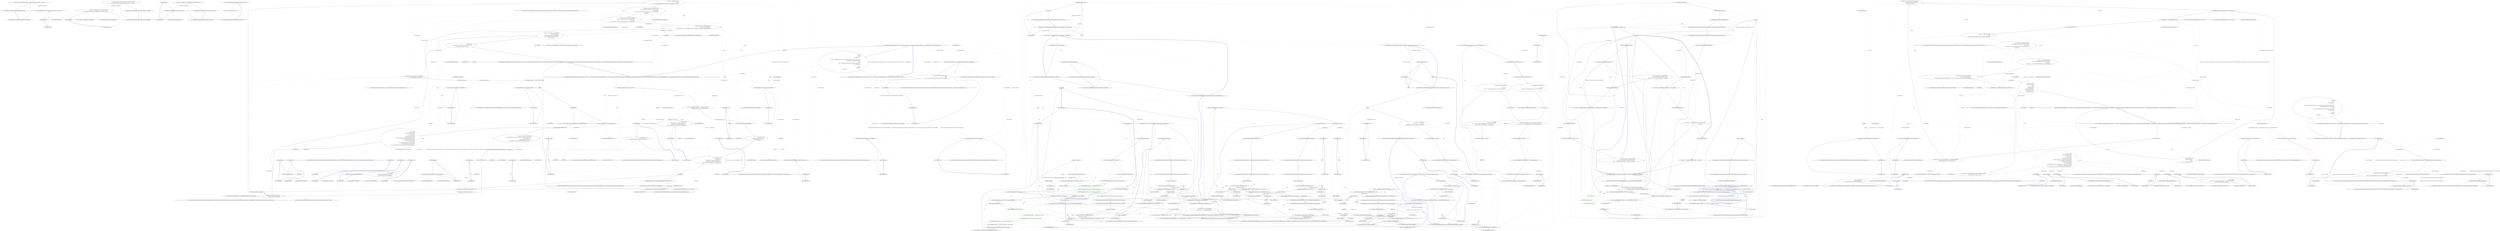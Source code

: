 digraph  {
m0_13 [cluster="CommandLine.Core.Specification.IsMinNotSpecified()", file="HelpTextTests.cs", label="Entry CommandLine.Core.Specification.IsMinNotSpecified()", span="76-76"];
m0_7 [cluster="CommandLine.Core.SpecificationGuards.GuardAgainstSequenceWithWrongRange()", file="HelpTextTests.cs", label="Entry CommandLine.Core.SpecificationGuards.GuardAgainstSequenceWithWrongRange()", span="21-21"];
m0_8 [cluster="CommandLine.Core.SpecificationGuards.GuardAgainstSequenceWithWrongRange()", file="HelpTextTests.cs", label="return spec => spec.ConversionType.ToDescriptor() == DescriptorType.Sequence\r\n                && !spec.IsMinNotSpecified() && !spec.IsMaxNotSpecified() && spec.Min > spec.Max;", span="23-24"];
m0_9 [cluster="CommandLine.Core.SpecificationGuards.GuardAgainstSequenceWithWrongRange()", file="HelpTextTests.cs", label="Exit CommandLine.Core.SpecificationGuards.GuardAgainstSequenceWithWrongRange()", span="21-21"];
m0_18 [cluster="lambda expression", file="HelpTextTests.cs", label="Entry lambda expression", span="29-29"];
m0_4 [cluster="lambda expression", file="HelpTextTests.cs", label="spec.ConversionType.ToDescriptor() == DescriptorType.Scalar && (spec.Min > 0 || spec.Max > 0)", span="18-18"];
m0_3 [cluster="lambda expression", file="HelpTextTests.cs", label="Entry lambda expression", span="18-18"];
m0_5 [cluster="lambda expression", file="HelpTextTests.cs", label="Exit lambda expression", span="18-18"];
m0_11 [cluster="lambda expression", file="HelpTextTests.cs", label="spec.ConversionType.ToDescriptor() == DescriptorType.Sequence\r\n                && !spec.IsMinNotSpecified() && !spec.IsMaxNotSpecified() && spec.Min > spec.Max", span="23-24"];
m0_10 [cluster="lambda expression", file="HelpTextTests.cs", label="Entry lambda expression", span="23-24"];
m0_12 [cluster="lambda expression", file="HelpTextTests.cs", label="Exit lambda expression", span="23-24"];
m0_19 [cluster="lambda expression", file="HelpTextTests.cs", label="spec.IsOption() && ((OptionSpecification)spec).LongName.Length == 1", span="29-29"];
m0_20 [cluster="lambda expression", file="HelpTextTests.cs", label="Exit lambda expression", span="29-29"];
m0_6 [cluster="System.Type.ToDescriptor()", file="HelpTextTests.cs", label="Entry System.Type.ToDescriptor()", span="22-22"];
m0_15 [cluster="CommandLine.Core.SpecificationGuards.GuardAgainstOneCharLongName()", file="HelpTextTests.cs", label="Entry CommandLine.Core.SpecificationGuards.GuardAgainstOneCharLongName()", span="27-27"];
m0_16 [cluster="CommandLine.Core.SpecificationGuards.GuardAgainstOneCharLongName()", file="HelpTextTests.cs", label="return spec => spec.IsOption() && ((OptionSpecification)spec).LongName.Length == 1;", span="29-29"];
m0_17 [cluster="CommandLine.Core.SpecificationGuards.GuardAgainstOneCharLongName()", file="HelpTextTests.cs", label="Exit CommandLine.Core.SpecificationGuards.GuardAgainstOneCharLongName()", span="27-27"];
m0_34 [cluster="Humanizer.Configuration.DefaultFormatter.DateHumanize_one_year_ago()", file="HelpTextTests.cs", label="Entry Humanizer.Configuration.DefaultFormatter.DateHumanize_one_year_ago()", span="61-61"];
m0_35 [cluster="Humanizer.Configuration.DefaultFormatter.DateHumanize_one_year_ago()", color=green, community=0, file="HelpTextTests.cs", label="39: return Resources.DateHumanize_one_year_ago;", span="63-63"];
m0_36 [cluster="Humanizer.Configuration.DefaultFormatter.DateHumanize_one_year_ago()", file="HelpTextTests.cs", label="Exit Humanizer.Configuration.DefaultFormatter.DateHumanize_one_year_ago()", span="61-61"];
m0_21 [cluster="CommandLine.Core.Specification.IsOption()", file="HelpTextTests.cs", label="Entry CommandLine.Core.Specification.IsOption()", span="11-11"];
m0_0 [cluster="CommandLine.Core.SpecificationGuards.GuardAgainstScalarWithRange()", file="HelpTextTests.cs", label="Entry CommandLine.Core.SpecificationGuards.GuardAgainstScalarWithRange()", span="16-16"];
m0_1 [cluster="CommandLine.Core.SpecificationGuards.GuardAgainstScalarWithRange()", file="HelpTextTests.cs", label="return spec => spec.ConversionType.ToDescriptor() == DescriptorType.Scalar && (spec.Min > 0 || spec.Max > 0);", span="18-18"];
m0_2 [cluster="CommandLine.Core.SpecificationGuards.GuardAgainstScalarWithRange()", file="HelpTextTests.cs", label="Exit CommandLine.Core.SpecificationGuards.GuardAgainstScalarWithRange()", span="16-16"];
m0_14 [cluster="CommandLine.Core.Specification.IsMaxNotSpecified()", file="HelpTextTests.cs", label="Entry CommandLine.Core.Specification.IsMaxNotSpecified()", span="81-81"];
m1_58 [cluster="CommandLine.Core.TokenPartitioner.Partition(System.Collections.Generic.IEnumerable<CommandLine.Core.Token>, System.Func<string, CSharpx.Maybe<CommandLine.Core.TypeDescriptor>>)", file="InstanceBuilderTests.cs", label="Entry CommandLine.Core.TokenPartitioner.Partition(System.Collections.Generic.IEnumerable<CommandLine.Core.Token>, System.Func<string, CSharpx.Maybe<CommandLine.Core.TypeDescriptor>>)", span="12-12"];
m1_48 [cluster="Unk.ThrowingValidate", file="InstanceBuilderTests.cs", label="Entry Unk.ThrowingValidate", span=""];
m1_68 [cluster="T.SetProperties<T>(System.Collections.Generic.IEnumerable<CommandLine.Core.SpecificationProperty>, System.Func<CommandLine.Core.SpecificationProperty, bool>, System.Func<CommandLine.Core.SpecificationProperty, object>)", file="InstanceBuilderTests.cs", label="Entry T.SetProperties<T>(System.Collections.Generic.IEnumerable<CommandLine.Core.SpecificationProperty>, System.Func<CommandLine.Core.SpecificationProperty, bool>, System.Func<CommandLine.Core.SpecificationProperty, object>)", span="71-71"];
m1_81 [cluster="NotParsed<T>.cstr", file="InstanceBuilderTests.cs", label="Entry NotParsed<T>.cstr", span=""];
m1_116 [cluster="string.MatchName(string, string, System.StringComparer)", file="InstanceBuilderTests.cs", label="Entry string.MatchName(string, string, System.StringComparer)", span="8-8"];
m1_3 [cluster="CommandLine.Core.InstanceBuilder.Build<T>(CSharpx.Maybe<System.Func<T>>, System.Func<System.Collections.Generic.IEnumerable<string>, System.Collections.Generic.IEnumerable<CommandLine.Core.OptionSpecification>, RailwaySharp.ErrorHandling.Result<System.Collections.Generic.IEnumerable<CommandLine.Core.Token>, CommandLine.Error>>, System.Collections.Generic.IEnumerable<string>, System.StringComparer, System.Globalization.CultureInfo)", file="InstanceBuilderTests.cs", label="Entry CommandLine.Core.InstanceBuilder.Build<T>(CSharpx.Maybe<System.Func<T>>, System.Func<System.Collections.Generic.IEnumerable<string>, System.Collections.Generic.IEnumerable<CommandLine.Core.OptionSpecification>, RailwaySharp.ErrorHandling.Result<System.Collections.Generic.IEnumerable<CommandLine.Core.Token>, CommandLine.Error>>, System.Collections.Generic.IEnumerable<string>, System.StringComparer, System.Globalization.CultureInfo)", span="35-35"];
m1_19 [cluster="CommandLine.Core.InstanceBuilder.Build<T>(CSharpx.Maybe<System.Func<T>>, System.Func<System.Collections.Generic.IEnumerable<string>, System.Collections.Generic.IEnumerable<CommandLine.Core.OptionSpecification>, RailwaySharp.ErrorHandling.Result<System.Collections.Generic.IEnumerable<CommandLine.Core.Token>, CommandLine.Error>>, System.Collections.Generic.IEnumerable<string>, System.StringComparer, System.Globalization.CultureInfo)", file="InstanceBuilderTests.cs", label="var typeInfo = factory.Return(f => f().GetType(), typeof(T))", span="42-42"];
m1_23 [cluster="CommandLine.Core.InstanceBuilder.Build<T>(CSharpx.Maybe<System.Func<T>>, System.Func<System.Collections.Generic.IEnumerable<string>, System.Collections.Generic.IEnumerable<CommandLine.Core.OptionSpecification>, RailwaySharp.ErrorHandling.Result<System.Collections.Generic.IEnumerable<CommandLine.Core.Token>, CommandLine.Error>>, System.Collections.Generic.IEnumerable<string>, System.StringComparer, System.Globalization.CultureInfo)", file="InstanceBuilderTests.cs", label="Func<T> makeDefault = () =>\r\n                typeof(T).IsMutable()\r\n                    ? factory.Return(f => f(), Activator.CreateInstance<T>())\r\n                    : ReflectionHelper.CreateDefaultImmutableInstance<T>(\r\n                        (from p in specProps select p.Specification.ConversionType).ToArray())", span="53-57"];
m1_24 [cluster="CommandLine.Core.InstanceBuilder.Build<T>(CSharpx.Maybe<System.Func<T>>, System.Func<System.Collections.Generic.IEnumerable<string>, System.Collections.Generic.IEnumerable<CommandLine.Core.OptionSpecification>, RailwaySharp.ErrorHandling.Result<System.Collections.Generic.IEnumerable<CommandLine.Core.Token>, CommandLine.Error>>, System.Collections.Generic.IEnumerable<string>, System.StringComparer, System.Globalization.CultureInfo)", file="InstanceBuilderTests.cs", label="arguments.Any()", span="59-59"];
m1_25 [cluster="CommandLine.Core.InstanceBuilder.Build<T>(CSharpx.Maybe<System.Func<T>>, System.Func<System.Collections.Generic.IEnumerable<string>, System.Collections.Generic.IEnumerable<CommandLine.Core.OptionSpecification>, RailwaySharp.ErrorHandling.Result<System.Collections.Generic.IEnumerable<CommandLine.Core.Token>, CommandLine.Error>>, System.Collections.Generic.IEnumerable<string>, System.StringComparer, System.Globalization.CultureInfo)", file="InstanceBuilderTests.cs", label="var preprocessorErrors = arguments.Preprocess(PreprocessorGuards.Lookup(nameComparer))", span="61-61"];
m1_28 [cluster="CommandLine.Core.InstanceBuilder.Build<T>(CSharpx.Maybe<System.Func<T>>, System.Func<System.Collections.Generic.IEnumerable<string>, System.Collections.Generic.IEnumerable<CommandLine.Core.OptionSpecification>, RailwaySharp.ErrorHandling.Result<System.Collections.Generic.IEnumerable<CommandLine.Core.Token>, CommandLine.Error>>, System.Collections.Generic.IEnumerable<string>, System.StringComparer, System.Globalization.CultureInfo)", file="InstanceBuilderTests.cs", label="var tokenizerResult = tokenizer(arguments, optionSpecs)", span="68-68"];
m1_30 [cluster="CommandLine.Core.InstanceBuilder.Build<T>(CSharpx.Maybe<System.Func<T>>, System.Func<System.Collections.Generic.IEnumerable<string>, System.Collections.Generic.IEnumerable<CommandLine.Core.OptionSpecification>, RailwaySharp.ErrorHandling.Result<System.Collections.Generic.IEnumerable<CommandLine.Core.Token>, CommandLine.Error>>, System.Collections.Generic.IEnumerable<string>, System.StringComparer, System.Globalization.CultureInfo)", file="InstanceBuilderTests.cs", label="var partitions = TokenPartitioner.Partition(\r\n                tokens,\r\n                name => TypeLookup.FindTypeDescriptorAndSibling(name, optionSpecs, nameComparer))", span="72-74"];
m1_31 [cluster="CommandLine.Core.InstanceBuilder.Build<T>(CSharpx.Maybe<System.Func<T>>, System.Func<System.Collections.Generic.IEnumerable<string>, System.Collections.Generic.IEnumerable<CommandLine.Core.OptionSpecification>, RailwaySharp.ErrorHandling.Result<System.Collections.Generic.IEnumerable<CommandLine.Core.Token>, CommandLine.Error>>, System.Collections.Generic.IEnumerable<string>, System.StringComparer, System.Globalization.CultureInfo)", file="InstanceBuilderTests.cs", label="var optionSpecPropsResult = OptionMapper.MapValues(\r\n                (from pt in specProps where pt.Specification.IsOption() select pt),\r\n                partitions.Options,\r\n                (vals, type, isScalar) => TypeConverter.ChangeType(vals, type, isScalar, parsingCulture),\r\n                nameComparer)", span="76-80"];
m1_32 [cluster="CommandLine.Core.InstanceBuilder.Build<T>(CSharpx.Maybe<System.Func<T>>, System.Func<System.Collections.Generic.IEnumerable<string>, System.Collections.Generic.IEnumerable<CommandLine.Core.OptionSpecification>, RailwaySharp.ErrorHandling.Result<System.Collections.Generic.IEnumerable<CommandLine.Core.Token>, CommandLine.Error>>, System.Collections.Generic.IEnumerable<string>, System.StringComparer, System.Globalization.CultureInfo)", file="InstanceBuilderTests.cs", label="var valueSpecPropsResult = ValueMapper.MapValues(\r\n                (from pt in specProps where pt.Specification.IsValue() select pt),\r\n                    partitions.Values,\r\n                (vals, type, isScalar) => TypeConverter.ChangeType(vals, type, isScalar, parsingCulture))", span="82-85"];
m1_33 [cluster="CommandLine.Core.InstanceBuilder.Build<T>(CSharpx.Maybe<System.Func<T>>, System.Func<System.Collections.Generic.IEnumerable<string>, System.Collections.Generic.IEnumerable<CommandLine.Core.OptionSpecification>, RailwaySharp.ErrorHandling.Result<System.Collections.Generic.IEnumerable<CommandLine.Core.Token>, CommandLine.Error>>, System.Collections.Generic.IEnumerable<string>, System.StringComparer, System.Globalization.CultureInfo)", file="InstanceBuilderTests.cs", label="var missingValueErrors = from token in partitions.Errors\r\n                                     select new MissingValueOptionError(\r\n                                         optionSpecs.Single(o => token.Text.MatchName(o.ShortName, o.LongName, nameComparer)).FromOptionSpecification())", span="87-89"];
m1_37 [cluster="CommandLine.Core.InstanceBuilder.Build<T>(CSharpx.Maybe<System.Func<T>>, System.Func<System.Collections.Generic.IEnumerable<string>, System.Collections.Generic.IEnumerable<CommandLine.Core.OptionSpecification>, RailwaySharp.ErrorHandling.Result<System.Collections.Generic.IEnumerable<CommandLine.Core.Token>, CommandLine.Error>>, System.Collections.Generic.IEnumerable<string>, System.StringComparer, System.Globalization.CultureInfo)", file="InstanceBuilderTests.cs", label="instance = factory.Return(f => f(), Activator.CreateInstance<T>())", span="97-97"];
m1_20 [cluster="CommandLine.Core.InstanceBuilder.Build<T>(CSharpx.Maybe<System.Func<T>>, System.Func<System.Collections.Generic.IEnumerable<string>, System.Collections.Generic.IEnumerable<CommandLine.Core.OptionSpecification>, RailwaySharp.ErrorHandling.Result<System.Collections.Generic.IEnumerable<CommandLine.Core.Token>, CommandLine.Error>>, System.Collections.Generic.IEnumerable<string>, System.StringComparer, System.Globalization.CultureInfo)", file="InstanceBuilderTests.cs", label="var specProps = typeInfo.GetSpecifications(pi => SpecificationProperty.Create(\r\n                    Specification.FromProperty(pi), pi, Maybe.Nothing<object>()))", span="44-45"];
m1_36 [cluster="CommandLine.Core.InstanceBuilder.Build<T>(CSharpx.Maybe<System.Func<T>>, System.Func<System.Collections.Generic.IEnumerable<string>, System.Collections.Generic.IEnumerable<CommandLine.Core.OptionSpecification>, RailwaySharp.ErrorHandling.Result<System.Collections.Generic.IEnumerable<CommandLine.Core.Token>, CommandLine.Error>>, System.Collections.Generic.IEnumerable<string>, System.StringComparer, System.Globalization.CultureInfo)", file="InstanceBuilderTests.cs", label="typeInfo.IsMutable()", span="95-95"];
m1_39 [cluster="CommandLine.Core.InstanceBuilder.Build<T>(CSharpx.Maybe<System.Func<T>>, System.Func<System.Collections.Generic.IEnumerable<string>, System.Collections.Generic.IEnumerable<CommandLine.Core.OptionSpecification>, RailwaySharp.ErrorHandling.Result<System.Collections.Generic.IEnumerable<CommandLine.Core.Token>, CommandLine.Error>>, System.Collections.Generic.IEnumerable<string>, System.StringComparer, System.Globalization.CultureInfo)", file="InstanceBuilderTests.cs", label="var ctor = typeInfo.GetConstructor((from sp in specProps select sp.Property.PropertyType).ToArray())", span="113-113"];
m1_21 [cluster="CommandLine.Core.InstanceBuilder.Build<T>(CSharpx.Maybe<System.Func<T>>, System.Func<System.Collections.Generic.IEnumerable<string>, System.Collections.Generic.IEnumerable<CommandLine.Core.OptionSpecification>, RailwaySharp.ErrorHandling.Result<System.Collections.Generic.IEnumerable<CommandLine.Core.Token>, CommandLine.Error>>, System.Collections.Generic.IEnumerable<string>, System.StringComparer, System.Globalization.CultureInfo)", file="InstanceBuilderTests.cs", label="var specs = from pt in specProps select pt.Specification", span="47-47"];
m1_22 [cluster="CommandLine.Core.InstanceBuilder.Build<T>(CSharpx.Maybe<System.Func<T>>, System.Func<System.Collections.Generic.IEnumerable<string>, System.Collections.Generic.IEnumerable<CommandLine.Core.OptionSpecification>, RailwaySharp.ErrorHandling.Result<System.Collections.Generic.IEnumerable<CommandLine.Core.Token>, CommandLine.Error>>, System.Collections.Generic.IEnumerable<string>, System.StringComparer, System.Globalization.CultureInfo)", file="InstanceBuilderTests.cs", label="var optionSpecs = specs\r\n                .ThrowingValidate(SpecificationGuards.Lookup)\r\n                .OfType<OptionSpecification>()", span="49-51"];
m1_27 [cluster="CommandLine.Core.InstanceBuilder.Build<T>(CSharpx.Maybe<System.Func<T>>, System.Func<System.Collections.Generic.IEnumerable<string>, System.Collections.Generic.IEnumerable<CommandLine.Core.OptionSpecification>, RailwaySharp.ErrorHandling.Result<System.Collections.Generic.IEnumerable<CommandLine.Core.Token>, CommandLine.Error>>, System.Collections.Generic.IEnumerable<string>, System.StringComparer, System.Globalization.CultureInfo)", file="InstanceBuilderTests.cs", label="return new NotParsed<T>(makeDefault().GetType(), preprocessorErrors);", span="64-64"];
m1_26 [cluster="CommandLine.Core.InstanceBuilder.Build<T>(CSharpx.Maybe<System.Func<T>>, System.Func<System.Collections.Generic.IEnumerable<string>, System.Collections.Generic.IEnumerable<CommandLine.Core.OptionSpecification>, RailwaySharp.ErrorHandling.Result<System.Collections.Generic.IEnumerable<CommandLine.Core.Token>, CommandLine.Error>>, System.Collections.Generic.IEnumerable<string>, System.StringComparer, System.Globalization.CultureInfo)", file="InstanceBuilderTests.cs", label="preprocessorErrors.Any()", span="62-62"];
m1_29 [cluster="CommandLine.Core.InstanceBuilder.Build<T>(CSharpx.Maybe<System.Func<T>>, System.Func<System.Collections.Generic.IEnumerable<string>, System.Collections.Generic.IEnumerable<CommandLine.Core.OptionSpecification>, RailwaySharp.ErrorHandling.Result<System.Collections.Generic.IEnumerable<CommandLine.Core.Token>, CommandLine.Error>>, System.Collections.Generic.IEnumerable<string>, System.StringComparer, System.Globalization.CultureInfo)", file="InstanceBuilderTests.cs", label="var tokens = tokenizerResult.SucceededWith()", span="70-70"];
m1_43 [cluster="CommandLine.Core.InstanceBuilder.Build<T>(CSharpx.Maybe<System.Func<T>>, System.Func<System.Collections.Generic.IEnumerable<string>, System.Collections.Generic.IEnumerable<CommandLine.Core.OptionSpecification>, RailwaySharp.ErrorHandling.Result<System.Collections.Generic.IEnumerable<CommandLine.Core.Token>, CommandLine.Error>>, System.Collections.Generic.IEnumerable<string>, System.StringComparer, System.Globalization.CultureInfo)", file="InstanceBuilderTests.cs", label="var allErrors = tokenizerResult.SuccessfulMessages()\r\n                .Concat(missingValueErrors)\r\n                .Concat(optionSpecPropsResult.SuccessfulMessages())\r\n                .Concat(valueSpecPropsResult.SuccessfulMessages())\r\n                .Concat(validationErrors)", span="125-129"];
m1_42 [cluster="CommandLine.Core.InstanceBuilder.Build<T>(CSharpx.Maybe<System.Func<T>>, System.Func<System.Collections.Generic.IEnumerable<string>, System.Collections.Generic.IEnumerable<CommandLine.Core.OptionSpecification>, RailwaySharp.ErrorHandling.Result<System.Collections.Generic.IEnumerable<CommandLine.Core.Token>, CommandLine.Error>>, System.Collections.Generic.IEnumerable<string>, System.StringComparer, System.Globalization.CultureInfo)", file="InstanceBuilderTests.cs", label="var validationErrors = specPropsWithValue.Validate(\r\n                SpecificationPropertyRules.Lookup(tokens))", span="122-123"];
m1_34 [cluster="CommandLine.Core.InstanceBuilder.Build<T>(CSharpx.Maybe<System.Func<T>>, System.Func<System.Collections.Generic.IEnumerable<string>, System.Collections.Generic.IEnumerable<CommandLine.Core.OptionSpecification>, RailwaySharp.ErrorHandling.Result<System.Collections.Generic.IEnumerable<CommandLine.Core.Token>, CommandLine.Error>>, System.Collections.Generic.IEnumerable<string>, System.StringComparer, System.Globalization.CultureInfo)", file="InstanceBuilderTests.cs", label="var specPropsWithValue = optionSpecPropsResult.SucceededWith()\r\n                .Concat(valueSpecPropsResult.SucceededWith())", span="91-92"];
m1_35 [cluster="CommandLine.Core.InstanceBuilder.Build<T>(CSharpx.Maybe<System.Func<T>>, System.Func<System.Collections.Generic.IEnumerable<string>, System.Collections.Generic.IEnumerable<CommandLine.Core.OptionSpecification>, RailwaySharp.ErrorHandling.Result<System.Collections.Generic.IEnumerable<CommandLine.Core.Token>, CommandLine.Error>>, System.Collections.Generic.IEnumerable<string>, System.StringComparer, System.Globalization.CultureInfo)", file="InstanceBuilderTests.cs", label="T instance", span="94-94"];
m1_38 [cluster="CommandLine.Core.InstanceBuilder.Build<T>(CSharpx.Maybe<System.Func<T>>, System.Func<System.Collections.Generic.IEnumerable<string>, System.Collections.Generic.IEnumerable<CommandLine.Core.OptionSpecification>, RailwaySharp.ErrorHandling.Result<System.Collections.Generic.IEnumerable<CommandLine.Core.Token>, CommandLine.Error>>, System.Collections.Generic.IEnumerable<string>, System.StringComparer, System.Globalization.CultureInfo)", file="InstanceBuilderTests.cs", label="instance = instance\r\n                    .SetProperties(specPropsWithValue,\r\n                        sp => sp.Value.IsJust(),\r\n                        sp => sp.Value.FromJust())\r\n                    .SetProperties(specPropsWithValue,\r\n                        sp => sp.Value.IsNothing() && sp.Specification.DefaultValue.IsJust(),\r\n                        sp => sp.Specification.DefaultValue.FromJust())\r\n                    .SetProperties(specPropsWithValue,\r\n                        sp => sp.Value.IsNothing()\r\n                            && sp.Specification.TargetType == TargetType.Sequence\r\n                            && sp.Specification.DefaultValue.MatchNothing(),\r\n                        sp => sp.Property.PropertyType.GetGenericArguments().Single().CreateEmptyArray())", span="98-109"];
m1_40 [cluster="CommandLine.Core.InstanceBuilder.Build<T>(CSharpx.Maybe<System.Func<T>>, System.Func<System.Collections.Generic.IEnumerable<string>, System.Collections.Generic.IEnumerable<CommandLine.Core.OptionSpecification>, RailwaySharp.ErrorHandling.Result<System.Collections.Generic.IEnumerable<CommandLine.Core.Token>, CommandLine.Error>>, System.Collections.Generic.IEnumerable<string>, System.StringComparer, System.Globalization.CultureInfo)", file="InstanceBuilderTests.cs", label="var values = (from prms in ctor.GetParameters()\r\n                              join sp in specPropsWithValue on prms.Name.ToLower() equals sp.Property.Name.ToLower()\r\n                              select sp.Value.Return(v => v,\r\n                                    sp.Specification.DefaultValue.Return(d => d,\r\n                                        sp.Specification.ConversionType.CreateDefaultForImmutable()))).ToArray()", span="114-118"];
m1_41 [cluster="CommandLine.Core.InstanceBuilder.Build<T>(CSharpx.Maybe<System.Func<T>>, System.Func<System.Collections.Generic.IEnumerable<string>, System.Collections.Generic.IEnumerable<CommandLine.Core.OptionSpecification>, RailwaySharp.ErrorHandling.Result<System.Collections.Generic.IEnumerable<CommandLine.Core.Token>, CommandLine.Error>>, System.Collections.Generic.IEnumerable<string>, System.StringComparer, System.Globalization.CultureInfo)", file="InstanceBuilderTests.cs", label="instance = (T)ctor.Invoke(values)", span="119-119"];
m1_44 [cluster="CommandLine.Core.InstanceBuilder.Build<T>(CSharpx.Maybe<System.Func<T>>, System.Func<System.Collections.Generic.IEnumerable<string>, System.Collections.Generic.IEnumerable<CommandLine.Core.OptionSpecification>, RailwaySharp.ErrorHandling.Result<System.Collections.Generic.IEnumerable<CommandLine.Core.Token>, CommandLine.Error>>, System.Collections.Generic.IEnumerable<string>, System.StringComparer, System.Globalization.CultureInfo)", file="InstanceBuilderTests.cs", label="return allErrors.Any()\r\n                ? (ParserResult<T>)new NotParsed<T>(instance.GetType(), allErrors)\r\n                : (ParserResult<T>)new Parsed<T>(instance);", span="131-133"];
m1_45 [cluster="CommandLine.Core.InstanceBuilder.Build<T>(CSharpx.Maybe<System.Func<T>>, System.Func<System.Collections.Generic.IEnumerable<string>, System.Collections.Generic.IEnumerable<CommandLine.Core.OptionSpecification>, RailwaySharp.ErrorHandling.Result<System.Collections.Generic.IEnumerable<CommandLine.Core.Token>, CommandLine.Error>>, System.Collections.Generic.IEnumerable<string>, System.StringComparer, System.Globalization.CultureInfo)", file="InstanceBuilderTests.cs", label="Exit CommandLine.Core.InstanceBuilder.Build<T>(CSharpx.Maybe<System.Func<T>>, System.Func<System.Collections.Generic.IEnumerable<string>, System.Collections.Generic.IEnumerable<CommandLine.Core.OptionSpecification>, RailwaySharp.ErrorHandling.Result<System.Collections.Generic.IEnumerable<CommandLine.Core.Token>, CommandLine.Error>>, System.Collections.Generic.IEnumerable<string>, System.StringComparer, System.Globalization.CultureInfo)", span="35-35"];
m1_87 [cluster="Unk.GetType", file="InstanceBuilderTests.cs", label="Entry Unk.GetType", span=""];
m1_71 [cluster="Unk.GetParameters", file="InstanceBuilderTests.cs", label="Entry Unk.GetParameters", span=""];
m1_109 [cluster="CommandLine.Core.TypeConverter.ChangeType(System.Collections.Generic.IEnumerable<string>, System.Type, bool, System.Globalization.CultureInfo)", file="InstanceBuilderTests.cs", label="Entry CommandLine.Core.TypeConverter.ChangeType(System.Collections.Generic.IEnumerable<string>, System.Type, bool, System.Globalization.CultureInfo)", span="13-13"];
m1_10 [cluster="CommandLine.Core.Tokenizer.ExplodeOptionList(RailwaySharp.ErrorHandling.Result<System.Collections.Generic.IEnumerable<CommandLine.Core.Token>, CommandLine.Error>, System.Func<string, CSharpx.Maybe<char>>)", file="InstanceBuilderTests.cs", label="Entry CommandLine.Core.Tokenizer.ExplodeOptionList(RailwaySharp.ErrorHandling.Result<System.Collections.Generic.IEnumerable<CommandLine.Core.Token>, CommandLine.Error>, System.Func<string, CSharpx.Maybe<char>>)", span="46-46"];
m1_98 [cluster="Unk.>", file="InstanceBuilderTests.cs", label="Entry Unk.>", span=""];
m1_80 [cluster="Unk.Any", file="InstanceBuilderTests.cs", label="Entry Unk.Any", span=""];
m1_18 [cluster="CommandLine.Core.NameLookup.HavingSeparator(string, System.Collections.Generic.IEnumerable<CommandLine.Core.OptionSpecification>, System.StringComparer)", file="InstanceBuilderTests.cs", label="Entry CommandLine.Core.NameLookup.HavingSeparator(string, System.Collections.Generic.IEnumerable<CommandLine.Core.OptionSpecification>, System.StringComparer)", span="16-16"];
m1_61 [cluster="CommandLine.Core.Specification.IsValue()", file="InstanceBuilderTests.cs", label="Entry CommandLine.Core.Specification.IsValue()", span="15-15"];
m1_77 [cluster="System.Collections.Generic.IEnumerable<CommandLine.Core.SpecificationProperty>.Validate(System.Collections.Generic.IEnumerable<System.Func<System.Collections.Generic.IEnumerable<CommandLine.Core.SpecificationProperty>, System.Collections.Generic.IEnumerable<CommandLine.Error>>>)", file="InstanceBuilderTests.cs", label="Entry System.Collections.Generic.IEnumerable<CommandLine.Core.SpecificationProperty>.Validate(System.Collections.Generic.IEnumerable<System.Func<System.Collections.Generic.IEnumerable<CommandLine.Core.SpecificationProperty>, System.Collections.Generic.IEnumerable<CommandLine.Error>>>)", span="40-40"];
m1_14 [cluster="CommandLine.Core.NameLookup.Contains(string, System.Collections.Generic.IEnumerable<CommandLine.Core.OptionSpecification>, System.StringComparer)", file="InstanceBuilderTests.cs", label="Entry CommandLine.Core.NameLookup.Contains(string, System.Collections.Generic.IEnumerable<CommandLine.Core.OptionSpecification>, System.StringComparer)", span="11-11"];
m1_70 [cluster="Unk.GetConstructor", file="InstanceBuilderTests.cs", label="Entry Unk.GetConstructor", span=""];
m1_63 [cluster="Unk.Single", file="InstanceBuilderTests.cs", label="Entry Unk.Single", span=""];
m1_75 [cluster="Unk.Invoke", file="InstanceBuilderTests.cs", label="Entry Unk.Invoke", span=""];
m1_50 [cluster="System.Collections.Generic.IEnumerable<TSource>.Any<TSource>()", file="InstanceBuilderTests.cs", label="Entry System.Collections.Generic.IEnumerable<TSource>.Any<TSource>()", span="0-0"];
m1_54 [cluster="System.Func<TResult>.Invoke()", file="InstanceBuilderTests.cs", label="Entry System.Func<TResult>.Invoke()", span="0-0"];
m1_76 [cluster="CommandLine.Core.SpecificationPropertyRules.Lookup(System.Collections.Generic.IEnumerable<CommandLine.Core.Token>)", file="InstanceBuilderTests.cs", label="Entry CommandLine.Core.SpecificationPropertyRules.Lookup(System.Collections.Generic.IEnumerable<CommandLine.Core.Token>)", span="12-12"];
m1_99 [cluster="lambda expression", file="InstanceBuilderTests.cs", label="Entry lambda expression", span="55-55"];
m1_5 [cluster="lambda expression", file="InstanceBuilderTests.cs", label="var tokens = Tokenizer.Tokenize(args, name => NameLookup.Contains(name, optionSpecs, nameComparer))", span="24-24"];
m1_12 [cluster="lambda expression", file="InstanceBuilderTests.cs", label="NameLookup.Contains(name, optionSpecs, nameComparer)", span="24-24"];
m1_6 [cluster="lambda expression", file="InstanceBuilderTests.cs", label="var explodedTokens = Tokenizer.ExplodeOptionList(\r\n                            tokens,\r\n                            name => NameLookup.HavingSeparator(name, optionSpecs, nameComparer))", span="25-27"];
m1_16 [cluster="lambda expression", file="InstanceBuilderTests.cs", label="NameLookup.HavingSeparator(name, optionSpecs, nameComparer)", span="27-27"];
m1_4 [cluster="lambda expression", file="InstanceBuilderTests.cs", label="Entry lambda expression", span="22-29"];
m1_11 [cluster="lambda expression", file="InstanceBuilderTests.cs", label="Entry lambda expression", span="24-24"];
m1_7 [cluster="lambda expression", file="InstanceBuilderTests.cs", label="return explodedTokens;", span="28-28"];
m1_15 [cluster="lambda expression", file="InstanceBuilderTests.cs", label="Entry lambda expression", span="27-27"];
m1_8 [cluster="lambda expression", file="InstanceBuilderTests.cs", label="Exit lambda expression", span="22-29"];
m1_13 [cluster="lambda expression", file="InstanceBuilderTests.cs", label="Exit lambda expression", span="24-24"];
m1_17 [cluster="lambda expression", file="InstanceBuilderTests.cs", label="Exit lambda expression", span="27-27"];
m1_95 [cluster="lambda expression", file="InstanceBuilderTests.cs", label="typeof(T).IsMutable()\r\n                    ? factory.Return(f => f(), Activator.CreateInstance<T>())\r\n                    : ReflectionHelper.CreateDefaultImmutableInstance<T>(\r\n                        (from p in specProps select p.Specification.ConversionType).ToArray())", span="54-57"];
m1_103 [cluster="lambda expression", file="InstanceBuilderTests.cs", label="TypeLookup.FindTypeDescriptorAndSibling(name, optionSpecs, nameComparer)", span="74-74"];
m1_107 [cluster="lambda expression", file="InstanceBuilderTests.cs", label="TypeConverter.ChangeType(vals, type, isScalar, parsingCulture)", span="79-79"];
m1_111 [cluster="lambda expression", file="InstanceBuilderTests.cs", label="TypeConverter.ChangeType(vals, type, isScalar, parsingCulture)", span="85-85"];
m1_114 [cluster="lambda expression", file="InstanceBuilderTests.cs", label="token.Text.MatchName(o.ShortName, o.LongName, nameComparer)", span="89-89"];
m1_83 [cluster="lambda expression", file="InstanceBuilderTests.cs", label="Entry lambda expression", span="42-42"];
m1_88 [cluster="lambda expression", file="InstanceBuilderTests.cs", label="Entry lambda expression", span="44-45"];
m1_102 [cluster="lambda expression", file="InstanceBuilderTests.cs", label="Entry lambda expression", span="74-74"];
m1_106 [cluster="lambda expression", file="InstanceBuilderTests.cs", label="Entry lambda expression", span="79-79"];
m1_110 [cluster="lambda expression", file="InstanceBuilderTests.cs", label="Entry lambda expression", span="85-85"];
m1_113 [cluster="lambda expression", file="InstanceBuilderTests.cs", label="Entry lambda expression", span="89-89"];
m1_117 [cluster="lambda expression", file="InstanceBuilderTests.cs", label="Entry lambda expression", span="97-97"];
m1_145 [cluster="lambda expression", file="InstanceBuilderTests.cs", label="Entry lambda expression", span="116-116"];
m1_148 [cluster="lambda expression", file="InstanceBuilderTests.cs", label="Entry lambda expression", span="117-117"];
m1_120 [cluster="lambda expression", file="InstanceBuilderTests.cs", label="Entry lambda expression", span="100-100"];
m1_124 [cluster="lambda expression", file="InstanceBuilderTests.cs", label="Entry lambda expression", span="101-101"];
m1_128 [cluster="lambda expression", file="InstanceBuilderTests.cs", label="Entry lambda expression", span="103-103"];
m1_132 [cluster="lambda expression", file="InstanceBuilderTests.cs", label="Entry lambda expression", span="104-104"];
m1_135 [cluster="lambda expression", file="InstanceBuilderTests.cs", label="Entry lambda expression", span="106-108"];
m1_139 [cluster="lambda expression", file="InstanceBuilderTests.cs", label="Entry lambda expression", span="109-109"];
m1_84 [cluster="lambda expression", file="InstanceBuilderTests.cs", label="f().GetType()", span="42-42"];
m1_85 [cluster="lambda expression", file="InstanceBuilderTests.cs", label="Exit lambda expression", span="42-42"];
m1_89 [cluster="lambda expression", file="InstanceBuilderTests.cs", label="SpecificationProperty.Create(\r\n                    Specification.FromProperty(pi), pi, Maybe.Nothing<object>())", span="44-45"];
m1_90 [cluster="lambda expression", file="InstanceBuilderTests.cs", label="Exit lambda expression", span="44-45"];
m1_94 [cluster="lambda expression", file="InstanceBuilderTests.cs", label="Entry lambda expression", span="53-57"];
m1_96 [cluster="lambda expression", file="InstanceBuilderTests.cs", label="Exit lambda expression", span="53-57"];
m1_100 [cluster="lambda expression", file="InstanceBuilderTests.cs", label="f()", span="55-55"];
m1_101 [cluster="lambda expression", file="InstanceBuilderTests.cs", label="Exit lambda expression", span="55-55"];
m1_104 [cluster="lambda expression", file="InstanceBuilderTests.cs", label="Exit lambda expression", span="74-74"];
m1_108 [cluster="lambda expression", file="InstanceBuilderTests.cs", label="Exit lambda expression", span="79-79"];
m1_112 [cluster="lambda expression", file="InstanceBuilderTests.cs", label="Exit lambda expression", span="85-85"];
m1_115 [cluster="lambda expression", file="InstanceBuilderTests.cs", label="Exit lambda expression", span="89-89"];
m1_118 [cluster="lambda expression", file="InstanceBuilderTests.cs", label="f()", span="97-97"];
m1_119 [cluster="lambda expression", file="InstanceBuilderTests.cs", label="Exit lambda expression", span="97-97"];
m1_121 [cluster="lambda expression", file="InstanceBuilderTests.cs", label="sp.Value.IsJust()", span="100-100"];
m1_122 [cluster="lambda expression", file="InstanceBuilderTests.cs", label="Exit lambda expression", span="100-100"];
m1_125 [cluster="lambda expression", file="InstanceBuilderTests.cs", label="sp.Value.FromJust()", span="101-101"];
m1_126 [cluster="lambda expression", file="InstanceBuilderTests.cs", label="Exit lambda expression", span="101-101"];
m1_129 [cluster="lambda expression", file="InstanceBuilderTests.cs", label="sp.Value.IsNothing() && sp.Specification.DefaultValue.IsJust()", span="103-103"];
m1_130 [cluster="lambda expression", file="InstanceBuilderTests.cs", label="Exit lambda expression", span="103-103"];
m1_133 [cluster="lambda expression", file="InstanceBuilderTests.cs", label="sp.Specification.DefaultValue.FromJust()", span="104-104"];
m1_134 [cluster="lambda expression", file="InstanceBuilderTests.cs", label="Exit lambda expression", span="104-104"];
m1_136 [cluster="lambda expression", file="InstanceBuilderTests.cs", label="sp.Value.IsNothing()\r\n                            && sp.Specification.TargetType == TargetType.Sequence\r\n                            && sp.Specification.DefaultValue.MatchNothing()", span="106-108"];
m1_137 [cluster="lambda expression", file="InstanceBuilderTests.cs", label="Exit lambda expression", span="106-108"];
m1_140 [cluster="lambda expression", file="InstanceBuilderTests.cs", label="sp.Property.PropertyType.GetGenericArguments().Single().CreateEmptyArray()", span="109-109"];
m1_141 [cluster="lambda expression", file="InstanceBuilderTests.cs", label="Exit lambda expression", span="109-109"];
m1_146 [cluster="lambda expression", file="InstanceBuilderTests.cs", label=v, span="116-116"];
m1_147 [cluster="lambda expression", file="InstanceBuilderTests.cs", label="Exit lambda expression", span="116-116"];
m1_149 [cluster="lambda expression", file="InstanceBuilderTests.cs", label=d, span="117-117"];
m1_150 [cluster="lambda expression", file="InstanceBuilderTests.cs", label="Exit lambda expression", span="117-117"];
m1_55 [cluster="object.GetType()", file="InstanceBuilderTests.cs", label="Entry object.GetType()", span="0-0"];
m1_52 [cluster="System.Collections.Generic.IEnumerable<string>.Preprocess(System.Collections.Generic.IEnumerable<System.Func<System.Collections.Generic.IEnumerable<string>, System.Collections.Generic.IEnumerable<CommandLine.Error>>>)", file="InstanceBuilderTests.cs", label="Entry System.Collections.Generic.IEnumerable<string>.Preprocess(System.Collections.Generic.IEnumerable<System.Func<System.Collections.Generic.IEnumerable<string>, System.Collections.Generic.IEnumerable<CommandLine.Error>>>)", span="11-11"];
m1_62 [cluster="CommandLine.MissingValueOptionError.MissingValueOptionError(CommandLine.NameInfo)", file="InstanceBuilderTests.cs", label="Entry CommandLine.MissingValueOptionError.MissingValueOptionError(CommandLine.NameInfo)", span="269-269"];
m1_0 [cluster="CommandLine.Core.InstanceBuilder.Build<T>(CSharpx.Maybe<System.Func<T>>, System.Collections.Generic.IEnumerable<string>, System.StringComparer, System.Globalization.CultureInfo)", file="InstanceBuilderTests.cs", label="Entry CommandLine.Core.InstanceBuilder.Build<T>(CSharpx.Maybe<System.Func<T>>, System.Collections.Generic.IEnumerable<string>, System.StringComparer, System.Globalization.CultureInfo)", span="14-14"];
m1_1 [cluster="CommandLine.Core.InstanceBuilder.Build<T>(CSharpx.Maybe<System.Func<T>>, System.Collections.Generic.IEnumerable<string>, System.StringComparer, System.Globalization.CultureInfo)", file="InstanceBuilderTests.cs", label="return Build(\r\n                factory,\r\n                (args, optionSpecs) =>\r\n                    {\r\n                        var tokens = Tokenizer.Tokenize(args, name => NameLookup.Contains(name, optionSpecs, nameComparer));\r\n                        var explodedTokens = Tokenizer.ExplodeOptionList(\r\n                            tokens,\r\n                            name => NameLookup.HavingSeparator(name, optionSpecs, nameComparer));\r\n                        return explodedTokens;\r\n                    },\r\n                arguments,\r\n                nameComparer,\r\n                parsingCulture);", span="20-32"];
m1_2 [cluster="CommandLine.Core.InstanceBuilder.Build<T>(CSharpx.Maybe<System.Func<T>>, System.Collections.Generic.IEnumerable<string>, System.StringComparer, System.Globalization.CultureInfo)", file="InstanceBuilderTests.cs", label="Exit CommandLine.Core.InstanceBuilder.Build<T>(CSharpx.Maybe<System.Func<T>>, System.Collections.Generic.IEnumerable<string>, System.StringComparer, System.Globalization.CultureInfo)", span="14-14"];
m1_47 [cluster="Unk.GetSpecifications", file="InstanceBuilderTests.cs", label="Entry Unk.GetSpecifications", span=""];
m1_74 [cluster="Unk.CreateDefaultForImmutable", file="InstanceBuilderTests.cs", label="Entry Unk.CreateDefaultForImmutable", span=""];
m1_78 [cluster="RailwaySharp.ErrorHandling.Result<TSuccess, TMessage>.SuccessfulMessages<TSuccess, TMessage>()", file="InstanceBuilderTests.cs", label="Entry RailwaySharp.ErrorHandling.Result<TSuccess, TMessage>.SuccessfulMessages<TSuccess, TMessage>()", span="12-12"];
m1_79 [cluster="Unk.Concat", file="InstanceBuilderTests.cs", label="Entry Unk.Concat", span=""];
m1_82 [cluster="CommandLine.Parsed<T>.Parsed(T)", file="InstanceBuilderTests.cs", label="Entry CommandLine.Parsed<T>.Parsed(T)", span="108-108"];
m1_143 [cluster="System.Collections.Generic.IEnumerable<TSource>.Single<TSource>()", file="InstanceBuilderTests.cs", label="Entry System.Collections.Generic.IEnumerable<TSource>.Single<TSource>()", span="0-0"];
m1_144 [cluster="System.Type.CreateEmptyArray()", file="InstanceBuilderTests.cs", label="Entry System.Type.CreateEmptyArray()", span="114-114"];
m1_73 [cluster="string.ToLower()", file="InstanceBuilderTests.cs", label="Entry string.ToLower()", span="0-0"];
m1_53 [cluster="CommandLine.NotParsed<T>.NotParsed(System.Type, System.Collections.Generic.IEnumerable<CommandLine.Error>)", file="InstanceBuilderTests.cs", label="Entry CommandLine.NotParsed<T>.NotParsed(System.Type, System.Collections.Generic.IEnumerable<CommandLine.Error>)", span="178-178"];
m1_142 [cluster="System.Type.GetGenericArguments()", file="InstanceBuilderTests.cs", label="Entry System.Type.GetGenericArguments()", span="0-0"];
m1_9 [cluster="CommandLine.Core.Tokenizer.Tokenize(System.Collections.Generic.IEnumerable<string>, System.Func<string, bool>)", file="InstanceBuilderTests.cs", label="Entry CommandLine.Core.Tokenizer.Tokenize(System.Collections.Generic.IEnumerable<string>, System.Func<string, bool>)", span="13-13"];
m1_46 [cluster="Unk.Return", file="InstanceBuilderTests.cs", label="Entry Unk.Return", span=""];
m1_91 [cluster="CommandLine.Core.Specification.FromProperty(System.Reflection.PropertyInfo)", file="InstanceBuilderTests.cs", label="Entry CommandLine.Core.Specification.FromProperty(System.Reflection.PropertyInfo)", span="105-105"];
m1_105 [cluster="CommandLine.Core.TypeLookup.FindTypeDescriptorAndSibling(string, System.Collections.Generic.IEnumerable<CommandLine.Core.OptionSpecification>, System.StringComparer)", file="InstanceBuilderTests.cs", label="Entry CommandLine.Core.TypeLookup.FindTypeDescriptorAndSibling(string, System.Collections.Generic.IEnumerable<CommandLine.Core.OptionSpecification>, System.StringComparer)", span="23-23"];
m1_86 [cluster="Unk.f", file="InstanceBuilderTests.cs", label="Entry Unk.f", span=""];
m1_67 [cluster="System.Activator.CreateInstance<T>()", file="InstanceBuilderTests.cs", label="Entry System.Activator.CreateInstance<T>()", span="0-0"];
m1_57 [cluster="RailwaySharp.ErrorHandling.Result<TSuccess, TMessage>.SucceededWith<TSuccess, TMessage>()", file="InstanceBuilderTests.cs", label="Entry RailwaySharp.ErrorHandling.Result<TSuccess, TMessage>.SucceededWith<TSuccess, TMessage>()", span="653-653"];
m1_59 [cluster="CommandLine.Core.Specification.IsOption()", file="InstanceBuilderTests.cs", label="Entry CommandLine.Core.Specification.IsOption()", span="10-10"];
m1_92 [cluster="CSharpx.Maybe.Nothing<T>()", file="InstanceBuilderTests.cs", label="Entry CSharpx.Maybe.Nothing<T>()", span="116-116"];
m1_127 [cluster="CSharpx.Maybe<T>.FromJust<T>()", file="InstanceBuilderTests.cs", label="Entry CSharpx.Maybe<T>.FromJust<T>()", span="342-342"];
m1_131 [cluster="CSharpx.Maybe<T>.IsNothing<T>()", file="InstanceBuilderTests.cs", label="Entry CSharpx.Maybe<T>.IsNothing<T>()", span="334-334"];
m1_138 [cluster="CSharpx.Maybe<T>.MatchNothing()", file="InstanceBuilderTests.cs", label="Entry CSharpx.Maybe<T>.MatchNothing()", span="57-57"];
m1_97 [cluster="System.Type.IsMutable()", file="InstanceBuilderTests.cs", label="Entry System.Type.IsMutable()", span="128-128"];
m1_93 [cluster="CommandLine.Core.SpecificationProperty.Create(CommandLine.Core.Specification, System.Reflection.PropertyInfo, CSharpx.Maybe<object>)", file="InstanceBuilderTests.cs", label="Entry CommandLine.Core.SpecificationProperty.Create(CommandLine.Core.Specification, System.Reflection.PropertyInfo, CSharpx.Maybe<object>)", span="21-21"];
m1_72 [cluster="Unk.ToLower", file="InstanceBuilderTests.cs", label="Entry Unk.ToLower", span=""];
m1_49 [cluster="System.Collections.IEnumerable.OfType<TResult>()", file="InstanceBuilderTests.cs", label="Entry System.Collections.IEnumerable.OfType<TResult>()", span="0-0"];
m1_51 [cluster="CommandLine.Core.PreprocessorGuards.Lookup(System.StringComparer)", file="InstanceBuilderTests.cs", label="Entry CommandLine.Core.PreprocessorGuards.Lookup(System.StringComparer)", span="11-11"];
m1_66 [cluster="Unk.IsMutable", file="InstanceBuilderTests.cs", label="Entry Unk.IsMutable", span=""];
m1_69 [cluster="Unk.ToArray", file="InstanceBuilderTests.cs", label="Entry Unk.ToArray", span=""];
m1_123 [cluster="CSharpx.Maybe<T>.IsJust<T>()", file="InstanceBuilderTests.cs", label="Entry CSharpx.Maybe<T>.IsJust<T>()", span="326-326"];
m1_64 [cluster="Unk.FromOptionSpecification", file="InstanceBuilderTests.cs", label="Entry Unk.FromOptionSpecification", span=""];
m1_56 [cluster="System.Func<T1, T2, TResult>.Invoke(T1, T2)", file="InstanceBuilderTests.cs", label="Entry System.Func<T1, T2, TResult>.Invoke(T1, T2)", span="0-0"];
m1_65 [cluster="System.Collections.Generic.IEnumerable<TSource>.Concat<TSource>(System.Collections.Generic.IEnumerable<TSource>)", file="InstanceBuilderTests.cs", label="Entry System.Collections.Generic.IEnumerable<TSource>.Concat<TSource>(System.Collections.Generic.IEnumerable<TSource>)", span="0-0"];
m1_60 [cluster="Unk.MapValues", file="InstanceBuilderTests.cs", label="Entry Unk.MapValues", span=""];
m1_151 [file="InstanceBuilderTests.cs", label="System.StringComparer", span=""];
m1_152 [file="InstanceBuilderTests.cs", label="System.Collections.Generic.IEnumerable<CommandLine.Core.OptionSpecification>", span=""];
m1_153 [file="InstanceBuilderTests.cs", label="CSharpx.Maybe<System.Func<T>>", span=""];
m1_154 [file="InstanceBuilderTests.cs", label=specProps, span=""];
m1_155 [file="InstanceBuilderTests.cs", label="System.StringComparer", span=""];
m1_156 [file="InstanceBuilderTests.cs", label=optionSpecs, span=""];
m1_157 [file="InstanceBuilderTests.cs", label="System.Globalization.CultureInfo", span=""];
m1_158 [file="InstanceBuilderTests.cs", label=token, span=""];
m2_0 [cluster="CommandLine.Core.SpecificationExtensions.IsOption(CommandLine.Core.Specification)", file="ParserTests.cs", label="Entry CommandLine.Core.SpecificationExtensions.IsOption(CommandLine.Core.Specification)", span="10-10"];
m2_4 [cluster="CommandLine.Core.SpecificationExtensions.IsValue(CommandLine.Core.Specification)", file="ParserTests.cs", label="return specification.Tag == SpecificationType.Value;", span="17-17"];
m2_1 [cluster="CommandLine.Core.SpecificationExtensions.IsOption(CommandLine.Core.Specification)", file="ParserTests.cs", label="return specification.Tag == SpecificationType.Option;", span="12-12"];
m2_3 [cluster="CommandLine.Core.SpecificationExtensions.IsValue(CommandLine.Core.Specification)", file="ParserTests.cs", label="Entry CommandLine.Core.SpecificationExtensions.IsValue(CommandLine.Core.Specification)", span="15-15"];
m2_5 [cluster="CommandLine.Core.SpecificationExtensions.IsValue(CommandLine.Core.Specification)", file="ParserTests.cs", label="Exit CommandLine.Core.SpecificationExtensions.IsValue(CommandLine.Core.Specification)", span="15-15"];
m2_2 [cluster="CommandLine.Core.SpecificationExtensions.IsOption(CommandLine.Core.Specification)", file="ParserTests.cs", label="Exit CommandLine.Core.SpecificationExtensions.IsOption(CommandLine.Core.Specification)", span="10-10"];
m2_6 [cluster="CommandLine.Core.SpecificationExtensions.WithLongName(CommandLine.Core.OptionSpecification, string)", file="ParserTests.cs", label="Entry CommandLine.Core.SpecificationExtensions.WithLongName(CommandLine.Core.OptionSpecification, string)", span="20-20"];
m2_162 [cluster="CommandLine.Tests.Unit.ParserTests.Implicit_help_screen_in_verb_scenario()", file="ParserTests.cs", label="Entry CommandLine.Tests.Unit.ParserTests.Implicit_help_screen_in_verb_scenario()", span="251-251"];
m2_173 [cluster="CommandLine.Tests.Unit.ParserTests.Implicit_help_screen_in_verb_scenario()", color=green, community=0, file="ParserTests.cs", label="18: lines[4].ShouldBeEquivalentTo(''add       Add file contents to the index.'')", span="268-268"];
m2_168 [cluster="CommandLine.Tests.Unit.ParserTests.Implicit_help_screen_in_verb_scenario()", file="ParserTests.cs", label="var lines = result.ToNotEmptyLines().TrimStringArray()", span="263-263"];
m2_172 [cluster="CommandLine.Tests.Unit.ParserTests.Implicit_help_screen_in_verb_scenario()", file="ParserTests.cs", label="lines[3].ShouldBeEquivalentTo(''No verb selected.'')", span="267-267"];
m2_174 [cluster="CommandLine.Tests.Unit.ParserTests.Implicit_help_screen_in_verb_scenario()", color=green, community=0, file="ParserTests.cs", label="35: lines[5].ShouldBeEquivalentTo(''commit    Record changes to the repository.'')", span="269-269"];
m2_175 [cluster="CommandLine.Tests.Unit.ParserTests.Implicit_help_screen_in_verb_scenario()", color=green, community=0, file="ParserTests.cs", label="18: lines[6].ShouldBeEquivalentTo(''clone     Clone a repository into a new directory.'')", span="270-270"];
m2_176 [cluster="CommandLine.Tests.Unit.ParserTests.Implicit_help_screen_in_verb_scenario()", color=green, community=0, file="ParserTests.cs", label="0: lines[7].ShouldBeEquivalentTo(''help      Display more information on a specific command.'')", span="271-271"];
m2_166 [cluster="CommandLine.Tests.Unit.ParserTests.Implicit_help_screen_in_verb_scenario()", file="ParserTests.cs", label="var result = help.ToString()", span="259-259"];
m2_167 [cluster="CommandLine.Tests.Unit.ParserTests.Implicit_help_screen_in_verb_scenario()", file="ParserTests.cs", label="result.Length.Should().BeGreaterThan(0)", span="262-262"];
m2_169 [cluster="CommandLine.Tests.Unit.ParserTests.Implicit_help_screen_in_verb_scenario()", file="ParserTests.cs", label="lines[0].Should().StartWithEquivalent(''CommandLine'')", span="264-264"];
m2_170 [cluster="CommandLine.Tests.Unit.ParserTests.Implicit_help_screen_in_verb_scenario()", file="ParserTests.cs", label="lines[1].ShouldBeEquivalentTo(''Copyright (c) 2005 - 2015 Giacomo Stelluti Scala'')", span="265-265"];
m2_171 [cluster="CommandLine.Tests.Unit.ParserTests.Implicit_help_screen_in_verb_scenario()", file="ParserTests.cs", label="lines[2].ShouldBeEquivalentTo(''ERROR(S):'')", span="266-266"];
m2_163 [cluster="CommandLine.Tests.Unit.ParserTests.Implicit_help_screen_in_verb_scenario()", file="ParserTests.cs", label="var help = new StringWriter()", span="254-254"];
m2_165 [cluster="CommandLine.Tests.Unit.ParserTests.Implicit_help_screen_in_verb_scenario()", file="ParserTests.cs", label="sut.ParseArguments<AddOptions, CommitOptions, CloneOptions>(new string [] { })", span="258-258"];
m2_164 [cluster="CommandLine.Tests.Unit.ParserTests.Implicit_help_screen_in_verb_scenario()", file="ParserTests.cs", label="var sut = new Parser(config => config.HelpWriter = help)", span="255-255"];
m2_177 [cluster="CommandLine.Tests.Unit.ParserTests.Implicit_help_screen_in_verb_scenario()", file="ParserTests.cs", label="Exit CommandLine.Tests.Unit.ParserTests.Implicit_help_screen_in_verb_scenario()", span="251-251"];
m2_100 [cluster="CommandLine.Tests.Unit.ParserTests.Explicit_help_request_with_immutable_instance_generates_help_requested_error()", file="ParserTests.cs", label="Entry CommandLine.Tests.Unit.ParserTests.Explicit_help_request_with_immutable_instance_generates_help_requested_error()", span="184-184"];
m2_105 [cluster="CommandLine.Tests.Unit.ParserTests.Explicit_help_request_with_immutable_instance_generates_help_requested_error()", file="ParserTests.cs", label="((NotParsed<FakeImmutableOptions>)result).Errors.Should().ContainSingle(e => e.Equals(expectedError))", span="195-195"];
m2_104 [cluster="CommandLine.Tests.Unit.ParserTests.Explicit_help_request_with_immutable_instance_generates_help_requested_error()", file="ParserTests.cs", label="((NotParsed<FakeImmutableOptions>)result).Errors.Should().HaveCount(x => x == 1)", span="194-194"];
m2_101 [cluster="CommandLine.Tests.Unit.ParserTests.Explicit_help_request_with_immutable_instance_generates_help_requested_error()", file="ParserTests.cs", label="var expectedError = new HelpRequestedError()", span="187-187"];
m2_103 [cluster="CommandLine.Tests.Unit.ParserTests.Explicit_help_request_with_immutable_instance_generates_help_requested_error()", file="ParserTests.cs", label="var result = sut.ParseArguments<FakeImmutableOptions>(new[] { ''--help'' })", span="191-191"];
m2_102 [cluster="CommandLine.Tests.Unit.ParserTests.Explicit_help_request_with_immutable_instance_generates_help_requested_error()", file="ParserTests.cs", label="var sut = new Parser()", span="188-188"];
m2_106 [cluster="CommandLine.Tests.Unit.ParserTests.Explicit_help_request_with_immutable_instance_generates_help_requested_error()", file="ParserTests.cs", label="Exit CommandLine.Tests.Unit.ParserTests.Explicit_help_request_with_immutable_instance_generates_help_requested_error()", span="184-184"];
m2_8 [cluster="CommandLine.Core.SpecificationExtensions.WithLongName(CommandLine.Core.OptionSpecification, string)", file="ParserTests.cs", label="Exit CommandLine.Core.SpecificationExtensions.WithLongName(CommandLine.Core.OptionSpecification, string)", span="20-20"];
m2_38 [cluster="CommandLine.Tests.Unit.ParserTests.Parse_options()", file="ParserTests.cs", label="var expectedOptions = new FakeOptions\r\n                {\r\n                    StringValue = ''strvalue'', IntSequence = new[] { 1, 2, 3 }\r\n                }", span="66-69"];
m2_39 [cluster="CommandLine.Tests.Unit.ParserTests.Parse_options()", file="ParserTests.cs", label="var sut = new Parser()", span="70-70"];
m2_41 [cluster="CommandLine.Tests.Unit.ParserTests.Parse_options()", file="ParserTests.cs", label="result.Value.ShouldBeEquivalentTo(expectedOptions)", span="76-76"];
m2_42 [cluster="CommandLine.Tests.Unit.ParserTests.Parse_options()", file="ParserTests.cs", label="Exit CommandLine.Tests.Unit.ParserTests.Parse_options()", span="63-63"];
m2_40 [cluster="CommandLine.Tests.Unit.ParserTests.Parse_options()", file="ParserTests.cs", label="var result = sut.ParseArguments<FakeOptions>(new[] { ''--stringvalue=strvalue'', ''-i1'', ''2'', ''3'' })", span="73-73"];
m2_43 [cluster="CommandLine.Tests.Fakes.FakeOptions.FakeOptions()", file="ParserTests.cs", label="Entry CommandLine.Tests.Fakes.FakeOptions.FakeOptions()", span="6-6"];
m2_44 [cluster="CommandLine.Parser.Parser()", file="ParserTests.cs", label="Entry CommandLine.Parser.Parser()", span="25-25"];
m2_79 [cluster="CommandLine.Tests.Fakes.CloneOptions.CloneOptions()", file="ParserTests.cs", label="Entry CommandLine.Tests.Fakes.CloneOptions.CloneOptions()", span="33-33"];
m2_35 [cluster="lambda expression", file="ParserTests.cs", label="with.HelpWriter = writer", span="51-51"];
m2_118 [cluster="CommandLine.Tests.Unit.ParserTests.Explicit_help_request_with_immutable_instance_generates_help_screen()", file="ParserTests.cs", label="Entry CommandLine.Tests.Unit.ParserTests.Explicit_help_request_with_immutable_instance_generates_help_screen()", span="200-200"];
m2_122 [cluster="CommandLine.Tests.Unit.ParserTests.Explicit_help_request_with_immutable_instance_generates_help_screen()", file="ParserTests.cs", label="var result = help.ToString()", span="208-208"];
m2_123 [cluster="CommandLine.Tests.Unit.ParserTests.Explicit_help_request_with_immutable_instance_generates_help_screen()", file="ParserTests.cs", label="result.Length.Should().BeGreaterThan(0)", span="211-211"];
m2_119 [cluster="CommandLine.Tests.Unit.ParserTests.Explicit_help_request_with_immutable_instance_generates_help_screen()", file="ParserTests.cs", label="var help = new StringWriter()", span="203-203"];
m2_121 [cluster="CommandLine.Tests.Unit.ParserTests.Explicit_help_request_with_immutable_instance_generates_help_screen()", file="ParserTests.cs", label="sut.ParseArguments<FakeImmutableOptions>(new[] { ''--help'' })", span="207-207"];
m2_120 [cluster="CommandLine.Tests.Unit.ParserTests.Explicit_help_request_with_immutable_instance_generates_help_screen()", file="ParserTests.cs", label="var sut = new Parser(config => config.HelpWriter = help)", span="204-204"];
m2_124 [cluster="CommandLine.Tests.Unit.ParserTests.Explicit_help_request_with_immutable_instance_generates_help_screen()", file="ParserTests.cs", label="Exit CommandLine.Tests.Unit.ParserTests.Explicit_help_request_with_immutable_instance_generates_help_screen()", span="200-200"];
m2_11 [cluster="CommandLine.Core.SpecificationExtensions.ThrowingValidate(System.Collections.Generic.IEnumerable<CommandLine.Core.Specification>, System.Collections.Generic.IEnumerable<System.Tuple<System.Func<CommandLine.Core.Specification, bool>, string>>)", file="ParserTests.cs", label=guardsLookup, span="39-39"];
m2_46 [cluster="CommandLine.Core.SpecificationExtensions.HavingMin(CommandLine.Core.Specification, System.Func<int, bool>)", file="ParserTests.cs", label="Entry CommandLine.Core.SpecificationExtensions.HavingMin(CommandLine.Core.Specification, System.Func<int, bool>)", span="84-84"];
m2_50 [cluster="CommandLine.Core.SpecificationExtensions.HavingMin(CommandLine.Core.Specification, System.Func<int, bool>)", file="ParserTests.cs", label="return false;", span="91-91"];
m2_47 [cluster="CommandLine.Core.SpecificationExtensions.HavingMin(CommandLine.Core.Specification, System.Func<int, bool>)", file="ParserTests.cs", label="int min", span="86-86"];
m2_49 [cluster="CommandLine.Core.SpecificationExtensions.HavingMin(CommandLine.Core.Specification, System.Func<int, bool>)", file="ParserTests.cs", label="return predicate(min);", span="89-89"];
m2_48 [cluster="CommandLine.Core.SpecificationExtensions.HavingMin(CommandLine.Core.Specification, System.Func<int, bool>)", file="ParserTests.cs", label="specification.Min.MatchJust(out min)", span="87-87"];
m2_51 [cluster="CommandLine.Core.SpecificationExtensions.HavingMin(CommandLine.Core.Specification, System.Func<int, bool>)", file="ParserTests.cs", label="Exit CommandLine.Core.SpecificationExtensions.HavingMin(CommandLine.Core.Specification, System.Func<int, bool>)", span="84-84"];
m2_110 [cluster="Unk.ContainSingle", file="ParserTests.cs", label="Entry Unk.ContainSingle", span=""];
m2_64 [cluster="Unk.>", file="ParserTests.cs", label="Entry Unk.>", span=""];
m2_37 [cluster="CommandLine.Tests.Unit.ParserTests.Parse_options()", file="ParserTests.cs", label="Entry CommandLine.Tests.Unit.ParserTests.Parse_options()", span="63-63"];
m2_33 [cluster="CommandLine.Core.SpecificationExtensions.CountOfMaxNumberOfValues(CommandLine.Core.Specification)", file="ParserTests.cs", label="Exit CommandLine.Core.SpecificationExtensions.CountOfMaxNumberOfValues(CommandLine.Core.Specification)", span="50-50"];
m2_17 [cluster="CommandLine.Tests.Unit.ParserTests.When_HelpWriter_is_set_help_screen_is_generated_in_verbs_scenario()", file="ParserTests.cs", label="var sut = new Parser(with => with.HelpWriter = writer)", span="35-35"];
m2_22 [cluster="CommandLine.Core.SpecificationExtensions.CountOfMaxNumberOfValues(CommandLine.Core.Specification)", file="ParserTests.cs", label="Entry CommandLine.Core.SpecificationExtensions.CountOfMaxNumberOfValues(CommandLine.Core.Specification)", span="50-50"];
m2_16 [cluster="CommandLine.Tests.Unit.ParserTests.When_HelpWriter_is_set_help_screen_is_generated_in_verbs_scenario()", file="ParserTests.cs", label="var writer = new StringWriter()", span="34-34"];
m2_21 [cluster="CommandLine.Tests.Unit.ParserTests.When_HelpWriter_is_set_help_screen_is_generated_in_verbs_scenario()", file="ParserTests.cs", label="Exit CommandLine.Tests.Unit.ParserTests.When_HelpWriter_is_set_help_screen_is_generated_in_verbs_scenario()", span="31-31"];
m2_154 [cluster="System.Collections.Generic.IEnumerable<string>.TrimStringArray()", file="ParserTests.cs", label="Entry System.Collections.Generic.IEnumerable<string>.TrimStringArray()", span="15-15"];
m2_83 [cluster="CommandLine.Tests.Unit.ParserTests.Parse_verbs_using_generic_overload()", file="ParserTests.cs", label="Entry CommandLine.Tests.Unit.ParserTests.Parse_verbs_using_generic_overload()", span="147-147"];
m2_88 [cluster="CommandLine.Tests.Unit.ParserTests.Parse_verbs_using_generic_overload()", file="ParserTests.cs", label="result.Value.ShouldBeEquivalentTo(expectedOptions, o => o.RespectingRuntimeTypes())", span="163-163"];
m2_84 [cluster="CommandLine.Tests.Unit.ParserTests.Parse_verbs_using_generic_overload()", file="ParserTests.cs", label="var expectedOptions = new CloneOptions\r\n            {\r\n                Quiet = true,\r\n                Urls = new[] { ''http://gsscoder.github.com/'', ''http://yes-to-nooo.github.com/'' }\r\n            }", span="150-154"];
m2_86 [cluster="CommandLine.Tests.Unit.ParserTests.Parse_verbs_using_generic_overload()", file="ParserTests.cs", label="var result = sut.ParseArguments<AddOptions, CommitOptions, CloneOptions>(\r\n                new[] { ''clone'', ''-q'', ''http://gsscoder.github.com/'', ''http://yes-to-nooo.github.com/'' })", span="158-159"];
m2_87 [cluster="CommandLine.Tests.Unit.ParserTests.Parse_verbs_using_generic_overload()", file="ParserTests.cs", label="Assert.IsType<CloneOptions>(result.Value)", span="162-162"];
m2_85 [cluster="CommandLine.Tests.Unit.ParserTests.Parse_verbs_using_generic_overload()", file="ParserTests.cs", label="var sut = new Parser()", span="155-155"];
m2_89 [cluster="CommandLine.Tests.Unit.ParserTests.Parse_verbs_using_generic_overload()", file="ParserTests.cs", label="Exit CommandLine.Tests.Unit.ParserTests.Parse_verbs_using_generic_overload()", span="147-147"];
m2_10 [cluster="System.IO.StringWriter.ToString()", file="ParserTests.cs", label="Entry System.IO.StringWriter.ToString()", span="0-0"];
m2_12 [cluster="lambda expression", file="ParserTests.cs", label="Entry lambda expression", span="19-19"];
m2_14 [cluster="lambda expression", file="ParserTests.cs", label="Exit lambda expression", span="19-19"];
m2_13 [cluster="lambda expression", file="ParserTests.cs", label="with.HelpWriter = writer", span="19-19"];
m2_15 [cluster="CommandLine.Tests.Unit.ParserTests.When_HelpWriter_is_set_help_screen_is_generated_in_verbs_scenario()", file="ParserTests.cs", label="Entry CommandLine.Tests.Unit.ParserTests.When_HelpWriter_is_set_help_screen_is_generated_in_verbs_scenario()", span="31-31"];
m2_7 [cluster="System.IO.StringWriter.StringWriter()", file="ParserTests.cs", label="Entry System.IO.StringWriter.StringWriter()", span="0-0"];
m2_56 [cluster="CommandLine.Core.SpecificationExtensions.HavingMax(CommandLine.Core.Specification, System.Func<int, bool>)", file="ParserTests.cs", label="return false;", span="101-101"];
m2_61 [cluster="CommandLine.Tests.Unit.ParserTests.Parse_options_with_double_dash_in_verbs_scenario()", file="ParserTests.cs", label="result.Value.ShouldBeEquivalentTo(expectedOptions, o => o.RespectingRuntimeTypes())", span="120-120"];
m2_57 [cluster="CommandLine.Core.SpecificationExtensions.HavingMax(CommandLine.Core.Specification, System.Func<int, bool>)", file="ParserTests.cs", label="Exit CommandLine.Core.SpecificationExtensions.HavingMax(CommandLine.Core.Specification, System.Func<int, bool>)", span="94-94"];
m2_59 [cluster="CommandLine.Tests.Unit.ParserTests.Parse_options_with_double_dash_in_verbs_scenario()", file="ParserTests.cs", label="var result = sut.ParseArguments(\r\n                new[] { ''add'', ''-p'', ''--'', ''--strange-fn'' },\r\n                typeof(AddOptions), typeof(CommitOptions), typeof(CloneOptions))", span="114-116"];
m2_60 [cluster="CommandLine.Tests.Unit.ParserTests.Parse_options_with_double_dash_in_verbs_scenario()", file="ParserTests.cs", label="Assert.IsType<AddOptions>(result.Value)", span="119-119"];
m2_58 [cluster="CommandLine.Tests.Unit.ParserTests.Parse_options_with_double_dash_in_verbs_scenario()", file="ParserTests.cs", label=guard, span=""];
m2_62 [cluster="CommandLine.Tests.Unit.ParserTests.Parse_options_with_double_dash_in_verbs_scenario()", file="ParserTests.cs", label="Exit CommandLine.Tests.Unit.ParserTests.Parse_options_with_double_dash_in_verbs_scenario()", span="103-103"];
m2_125 [cluster="Unk.BeGreaterThan", file="ParserTests.cs", label="Entry Unk.BeGreaterThan", span=""];
m2_23 [cluster="lambda expression", file="ParserTests.cs", label="Entry lambda expression", span="35-35"];
m2_29 [cluster="CommandLine.Tests.Unit.ParserTests.When_HelpWriter_is_set_help_screen_is_generated_in_verbs_scenario_using_generic_overload()", file="ParserTests.cs", label="sut.ParseArguments<AddOptions, CommitOptions, CloneOptions>(new string[] { })", span="54-54"];
m2_24 [cluster="lambda expression", file="ParserTests.cs", label="with.HelpWriter = writer", span="35-35"];
m2_26 [cluster="CommandLine.Tests.Unit.ParserTests.When_HelpWriter_is_set_help_screen_is_generated_in_verbs_scenario_using_generic_overload()", file="ParserTests.cs", label="Entry CommandLine.Tests.Unit.ParserTests.When_HelpWriter_is_set_help_screen_is_generated_in_verbs_scenario_using_generic_overload()", span="47-47"];
m2_25 [cluster="lambda expression", file="ParserTests.cs", label="Exit lambda expression", span="35-35"];
m2_27 [cluster="CommandLine.Tests.Unit.ParserTests.When_HelpWriter_is_set_help_screen_is_generated_in_verbs_scenario_using_generic_overload()", file="ParserTests.cs", label="var writer = new StringWriter()", span="50-50"];
m2_28 [cluster="CommandLine.Tests.Unit.ParserTests.When_HelpWriter_is_set_help_screen_is_generated_in_verbs_scenario_using_generic_overload()", file="ParserTests.cs", label="var sut = new Parser(with => with.HelpWriter = writer)", span="51-51"];
m2_30 [cluster="CommandLine.Tests.Unit.ParserTests.When_HelpWriter_is_set_help_screen_is_generated_in_verbs_scenario_using_generic_overload()", file="ParserTests.cs", label="var text = writer.ToString()", span="57-57"];
m2_32 [cluster="CommandLine.Tests.Unit.ParserTests.When_HelpWriter_is_set_help_screen_is_generated_in_verbs_scenario_using_generic_overload()", file="ParserTests.cs", label="Exit CommandLine.Tests.Unit.ParserTests.When_HelpWriter_is_set_help_screen_is_generated_in_verbs_scenario_using_generic_overload()", span="47-47"];
m2_31 [cluster="CommandLine.Tests.Unit.ParserTests.When_HelpWriter_is_set_help_screen_is_generated_in_verbs_scenario_using_generic_overload()", file="ParserTests.cs", label="Assert.True(text.Length > 0)", span="58-58"];
m2_129 [cluster="CommandLine.Tests.Unit.ParserTests.Explicit_version_request_generates_version_requested_error()", file="ParserTests.cs", label="Entry CommandLine.Tests.Unit.ParserTests.Explicit_version_request_generates_version_requested_error()", span="216-216"];
m2_134 [cluster="CommandLine.Tests.Unit.ParserTests.Explicit_version_request_generates_version_requested_error()", file="ParserTests.cs", label="((NotParsed<FakeOptions>)result).Errors.Should().ContainSingle(e => e.Equals(expectedError))", span="227-227"];
m2_133 [cluster="CommandLine.Tests.Unit.ParserTests.Explicit_version_request_generates_version_requested_error()", file="ParserTests.cs", label="((NotParsed<FakeOptions>)result).Errors.Should().HaveCount(x => x == 1)", span="226-226"];
m2_130 [cluster="CommandLine.Tests.Unit.ParserTests.Explicit_version_request_generates_version_requested_error()", file="ParserTests.cs", label="var expectedError = new VersionRequestedError()", span="219-219"];
m2_132 [cluster="CommandLine.Tests.Unit.ParserTests.Explicit_version_request_generates_version_requested_error()", file="ParserTests.cs", label="var result = sut.ParseArguments<FakeOptions>(new[] { ''--version'' })", span="223-223"];
m2_131 [cluster="CommandLine.Tests.Unit.ParserTests.Explicit_version_request_generates_version_requested_error()", file="ParserTests.cs", label="var sut = new Parser()", span="220-220"];
m2_135 [cluster="CommandLine.Tests.Unit.ParserTests.Explicit_version_request_generates_version_requested_error()", file="ParserTests.cs", label="Exit CommandLine.Tests.Unit.ParserTests.Explicit_version_request_generates_version_requested_error()", span="216-216"];
m2_71 [cluster="Unk.RespectingRuntimeTypes", file="ParserTests.cs", label="Entry Unk.RespectingRuntimeTypes", span=""];
m2_136 [cluster="CommandLine.VersionRequestedError.VersionRequestedError()", file="ParserTests.cs", label="Entry CommandLine.VersionRequestedError.VersionRequestedError()", span="421-421"];
m2_181 [cluster="CommandLine.Tests.Unit.ParserTests.Double_dash_help_dispalys_verbs_index_in_verbs_scenario()", file="ParserTests.cs", label="Entry CommandLine.Tests.Unit.ParserTests.Double_dash_help_dispalys_verbs_index_in_verbs_scenario()", span="276-276"];
m2_191 [cluster="CommandLine.Tests.Unit.ParserTests.Double_dash_help_dispalys_verbs_index_in_verbs_scenario()", color=green, community=0, file="ParserTests.cs", label="18: lines[3].ShouldBeEquivalentTo(''commit    Record changes to the repository.'')", span="292-292"];
m2_187 [cluster="CommandLine.Tests.Unit.ParserTests.Double_dash_help_dispalys_verbs_index_in_verbs_scenario()", file="ParserTests.cs", label="var lines = result.ToNotEmptyLines().TrimStringArray()", span="288-288"];
m2_190 [cluster="CommandLine.Tests.Unit.ParserTests.Double_dash_help_dispalys_verbs_index_in_verbs_scenario()", file="ParserTests.cs", label="lines[2].ShouldBeEquivalentTo(''add       Add file contents to the index.'')", span="291-291"];
m2_192 [cluster="CommandLine.Tests.Unit.ParserTests.Double_dash_help_dispalys_verbs_index_in_verbs_scenario()", color=green, community=0, file="ParserTests.cs", label="34: lines[4].ShouldBeEquivalentTo(''clone     Clone a repository into a new directory.'')", span="293-293"];
m2_193 [cluster="CommandLine.Tests.Unit.ParserTests.Double_dash_help_dispalys_verbs_index_in_verbs_scenario()", color=green, community=0, file="ParserTests.cs", label="18: lines[5].ShouldBeEquivalentTo(''help      Display more information on a specific command.'')", span="294-294"];
m2_189 [cluster="CommandLine.Tests.Unit.ParserTests.Double_dash_help_dispalys_verbs_index_in_verbs_scenario()", file="ParserTests.cs", label="lines[1].ShouldBeEquivalentTo(''Copyright (c) 2005 - 2015 Giacomo Stelluti Scala'')", span="290-290"];
m2_185 [cluster="CommandLine.Tests.Unit.ParserTests.Double_dash_help_dispalys_verbs_index_in_verbs_scenario()", file="ParserTests.cs", label="var result = help.ToString()", span="284-284"];
m2_186 [cluster="CommandLine.Tests.Unit.ParserTests.Double_dash_help_dispalys_verbs_index_in_verbs_scenario()", file="ParserTests.cs", label="result.Length.Should().BeGreaterThan(0)", span="287-287"];
m2_188 [cluster="CommandLine.Tests.Unit.ParserTests.Double_dash_help_dispalys_verbs_index_in_verbs_scenario()", file="ParserTests.cs", label="lines[0].Should().StartWithEquivalent(''CommandLine'')", span="289-289"];
m2_182 [cluster="CommandLine.Tests.Unit.ParserTests.Double_dash_help_dispalys_verbs_index_in_verbs_scenario()", file="ParserTests.cs", label="var help = new StringWriter()", span="279-279"];
m2_184 [cluster="CommandLine.Tests.Unit.ParserTests.Double_dash_help_dispalys_verbs_index_in_verbs_scenario()", file="ParserTests.cs", label="sut.ParseArguments<AddOptions, CommitOptions, CloneOptions>(new [] { ''--help'' })", span="283-283"];
m2_183 [cluster="CommandLine.Tests.Unit.ParserTests.Double_dash_help_dispalys_verbs_index_in_verbs_scenario()", file="ParserTests.cs", label="var sut = new Parser(config => config.HelpWriter = help)", span="280-280"];
m2_194 [cluster="CommandLine.Tests.Unit.ParserTests.Double_dash_help_dispalys_verbs_index_in_verbs_scenario()", file="ParserTests.cs", label="Exit CommandLine.Tests.Unit.ParserTests.Double_dash_help_dispalys_verbs_index_in_verbs_scenario()", span="276-276"];
m2_208 [cluster="lambda expression", file="ParserTests.cs", label="Entry lambda expression", span="305-305"];
m2_19 [cluster="CommandLine.Tests.Unit.ParserTests.When_HelpWriter_is_set_help_screen_is_generated_in_verbs_scenario()", file="ParserTests.cs", label="var text = writer.ToString()", span="41-41"];
m2_18 [cluster="CommandLine.Tests.Unit.ParserTests.When_HelpWriter_is_set_help_screen_is_generated_in_verbs_scenario()", file="ParserTests.cs", label="sut.ParseArguments(new string[] { }, typeof(AddOptions), typeof(CommitOptions), typeof(CloneOptions))", span="38-38"];
m2_20 [cluster="CommandLine.Tests.Unit.ParserTests.When_HelpWriter_is_set_help_screen_is_generated_in_verbs_scenario()", file="ParserTests.cs", label="Assert.True(text.Length > 0)", span="42-42"];
m2_68 [cluster="lambda expression", file="ParserTests.cs", label="Entry lambda expression", span="120-120"];
m2_80 [cluster="lambda expression", file="ParserTests.cs", label="Entry lambda expression", span="142-142"];
m2_90 [cluster="lambda expression", file="ParserTests.cs", label="Entry lambda expression", span="163-163"];
m2_179 [cluster="lambda expression", file="ParserTests.cs", label="config.HelpWriter = help", span="255-255"];
m2_70 [cluster="lambda expression", file="ParserTests.cs", label="Exit lambda expression", span="120-120"];
m2_69 [cluster="lambda expression", file="ParserTests.cs", label="o.RespectingRuntimeTypes()", span="120-120"];
m2_82 [cluster="lambda expression", file="ParserTests.cs", label="Exit lambda expression", span="142-142"];
m2_81 [cluster="lambda expression", file="ParserTests.cs", label="o.RespectingRuntimeTypes()", span="142-142"];
m2_92 [cluster="lambda expression", file="ParserTests.cs", label="Exit lambda expression", span="163-163"];
m2_91 [cluster="lambda expression", file="ParserTests.cs", label="o.RespectingRuntimeTypes()", span="163-163"];
m2_196 [cluster="lambda expression", file="ParserTests.cs", label="config.HelpWriter = help", span="280-280"];
m2_178 [cluster="lambda expression", file="ParserTests.cs", label="Entry lambda expression", span="255-255"];
m2_180 [cluster="lambda expression", file="ParserTests.cs", label="Exit lambda expression", span="255-255"];
m2_114 [cluster="lambda expression", file="ParserTests.cs", label="Entry lambda expression", span="195-195"];
m2_111 [cluster="lambda expression", file="ParserTests.cs", label="Entry lambda expression", span="194-194"];
m2_140 [cluster="lambda expression", file="ParserTests.cs", label="Entry lambda expression", span="227-227"];
m2_137 [cluster="lambda expression", file="ParserTests.cs", label="Entry lambda expression", span="226-226"];
m2_159 [cluster="lambda expression", file="ParserTests.cs", label="Entry lambda expression", span="245-245"];
m2_211 [cluster="lambda expression", file="ParserTests.cs", label="Entry lambda expression", span="314-314"];
m2_54 [cluster="CommandLine.Core.SpecificationExtensions.HavingMax(CommandLine.Core.Specification, System.Func<int, bool>)", file="ParserTests.cs", label="specification.Max.MatchJust(out max)", span="97-97"];
m2_66 [cluster="lambda expression", file="ParserTests.cs", label="with.EnableDashDash = true", span="111-111"];
m2_195 [cluster="lambda expression", file="ParserTests.cs", label="Entry lambda expression", span="280-280"];
m2_197 [cluster="lambda expression", file="ParserTests.cs", label="Exit lambda expression", span="280-280"];
m2_127 [cluster="lambda expression", file="ParserTests.cs", label="config.HelpWriter = help", span="204-204"];
m2_157 [cluster="lambda expression", file="ParserTests.cs", label="config.HelpWriter = help", span="236-236"];
m2_209 [cluster="lambda expression", file="ParserTests.cs", label="config.HelpWriter = help", span="305-305"];
m2_115 [cluster="lambda expression", file="ParserTests.cs", label="e.Equals(expectedError)", span="195-195"];
m2_116 [cluster="lambda expression", file="ParserTests.cs", label="Exit lambda expression", span="195-195"];
m2_113 [cluster="lambda expression", file="ParserTests.cs", label="Exit lambda expression", span="194-194"];
m2_112 [cluster="lambda expression", file="ParserTests.cs", label="x == 1", span="194-194"];
m2_141 [cluster="lambda expression", file="ParserTests.cs", label="e.Equals(expectedError)", span="227-227"];
m2_142 [cluster="lambda expression", file="ParserTests.cs", label="Exit lambda expression", span="227-227"];
m2_139 [cluster="lambda expression", file="ParserTests.cs", label="Exit lambda expression", span="226-226"];
m2_138 [cluster="lambda expression", file="ParserTests.cs", label="x == 1", span="226-226"];
m2_161 [cluster="lambda expression", file="ParserTests.cs", label="Exit lambda expression", span="245-245"];
m2_160 [cluster="lambda expression", file="ParserTests.cs", label="x == 1", span="245-245"];
m2_213 [cluster="lambda expression", file="ParserTests.cs", label="Exit lambda expression", span="314-314"];
m2_212 [cluster="lambda expression", file="ParserTests.cs", label="x == 1", span="314-314"];
m2_53 [cluster="CommandLine.Core.SpecificationExtensions.HavingMax(CommandLine.Core.Specification, System.Func<int, bool>)", file="ParserTests.cs", label="int max", span="96-96"];
m2_55 [cluster="CommandLine.Core.SpecificationExtensions.HavingMax(CommandLine.Core.Specification, System.Func<int, bool>)", file="ParserTests.cs", label="return predicate(max);", span="99-99"];
m2_65 [cluster="lambda expression", file="ParserTests.cs", label="Entry lambda expression", span="111-111"];
m2_67 [cluster="lambda expression", file="ParserTests.cs", label="Exit lambda expression", span="111-111"];
m2_34 [cluster="System.Type.ToDescriptorKind()", file="ParserTests.cs", label="Entry System.Type.ToDescriptorKind()", span="22-22"];
m2_36 [cluster="CommandLine.Infrastructure.Maybe<T>.MatchJust(out T)", file="ParserTests.cs", label="Entry CommandLine.Infrastructure.Maybe<T>.MatchJust(out T)", span="31-31"];
m2_126 [cluster="lambda expression", file="ParserTests.cs", label="Entry lambda expression", span="204-204"];
m2_128 [cluster="lambda expression", file="ParserTests.cs", label="Exit lambda expression", span="204-204"];
m2_156 [cluster="lambda expression", file="ParserTests.cs", label="Entry lambda expression", span="236-236"];
m2_158 [cluster="lambda expression", file="ParserTests.cs", label="Exit lambda expression", span="236-236"];
m2_210 [cluster="lambda expression", file="ParserTests.cs", label="Exit lambda expression", span="305-305"];
m2_108 [cluster="Unk.Should", file="ParserTests.cs", label="Entry Unk.Should", span=""];
m2_117 [cluster="Unk.Equals", file="ParserTests.cs", label="Entry Unk.Equals", span=""];
m2_155 [cluster="Unk.StartWithEquivalent", file="ParserTests.cs", label="Entry Unk.StartWithEquivalent", span=""];
m2_109 [cluster="Unk.HaveCount", file="ParserTests.cs", label="Entry Unk.HaveCount", span=""];
m2_63 [cluster="CommandLine.Tests.Fakes.AddOptions.AddOptions()", file="ParserTests.cs", label="Entry CommandLine.Tests.Fakes.AddOptions.AddOptions()", span="7-7"];
m2_99 [cluster="CommandLine.Tests.Fakes.FakeImmutableOptions.FakeImmutableOptions(string, System.Collections.Generic.IEnumerable<int>, bool, long)", file="ParserTests.cs", label="Entry CommandLine.Tests.Fakes.FakeImmutableOptions.FakeImmutableOptions(string, System.Collections.Generic.IEnumerable<int>, bool, long)", span="13-13"];
m2_143 [cluster="CommandLine.Tests.Unit.ParserTests.Explicit_version_request_generates_version_info_screen()", file="ParserTests.cs", label="Entry CommandLine.Tests.Unit.ParserTests.Explicit_version_request_generates_version_info_screen()", span="232-232"];
m2_149 [cluster="CommandLine.Tests.Unit.ParserTests.Explicit_version_request_generates_version_info_screen()", file="ParserTests.cs", label="var lines = result.ToNotEmptyLines().TrimStringArray()", span="244-244"];
m2_147 [cluster="CommandLine.Tests.Unit.ParserTests.Explicit_version_request_generates_version_info_screen()", file="ParserTests.cs", label="var result = help.ToString()", span="240-240"];
m2_148 [cluster="CommandLine.Tests.Unit.ParserTests.Explicit_version_request_generates_version_info_screen()", file="ParserTests.cs", label="result.Length.Should().BeGreaterThan(0)", span="243-243"];
m2_150 [cluster="CommandLine.Tests.Unit.ParserTests.Explicit_version_request_generates_version_info_screen()", file="ParserTests.cs", label="lines.Should().HaveCount(x => x == 1)", span="245-245"];
m2_151 [cluster="CommandLine.Tests.Unit.ParserTests.Explicit_version_request_generates_version_info_screen()", file="ParserTests.cs", label="lines[0].Should().StartWithEquivalent(''CommandLine'')", span="246-246"];
m2_144 [cluster="CommandLine.Tests.Unit.ParserTests.Explicit_version_request_generates_version_info_screen()", file="ParserTests.cs", label="var help = new StringWriter()", span="235-235"];
m2_146 [cluster="CommandLine.Tests.Unit.ParserTests.Explicit_version_request_generates_version_info_screen()", file="ParserTests.cs", label="sut.ParseArguments<FakeOptions>(new[] { ''--version'' })", span="239-239"];
m2_145 [cluster="CommandLine.Tests.Unit.ParserTests.Explicit_version_request_generates_version_info_screen()", file="ParserTests.cs", label="var sut = new Parser(config => config.HelpWriter = help)", span="236-236"];
m2_152 [cluster="CommandLine.Tests.Unit.ParserTests.Explicit_version_request_generates_version_info_screen()", file="ParserTests.cs", label="Exit CommandLine.Tests.Unit.ParserTests.Explicit_version_request_generates_version_info_screen()", span="232-232"];
m2_93 [cluster="CommandLine.Tests.Unit.ParserTests.Parse_to_immutable_instance()", file="ParserTests.cs", label="Entry CommandLine.Tests.Unit.ParserTests.Parse_to_immutable_instance()", span="168-168"];
m2_97 [cluster="CommandLine.Tests.Unit.ParserTests.Parse_to_immutable_instance()", file="ParserTests.cs", label="result.Value.ShouldBeEquivalentTo(expectedOptions)", span="179-179"];
m2_94 [cluster="CommandLine.Tests.Unit.ParserTests.Parse_to_immutable_instance()", file="ParserTests.cs", label="var expectedOptions = new FakeImmutableOptions(\r\n                ''strvalue'', new[] { 1, 2, 3 }, default(bool), default(long))", span="171-172"];
m2_96 [cluster="CommandLine.Tests.Unit.ParserTests.Parse_to_immutable_instance()", file="ParserTests.cs", label="var result = sut.ParseArguments<FakeImmutableOptions>(new[] { ''--stringvalue=strvalue'', ''-i1'', ''2'', ''3'' })", span="176-176"];
m2_95 [cluster="CommandLine.Tests.Unit.ParserTests.Parse_to_immutable_instance()", file="ParserTests.cs", label="var sut = new Parser()", span="173-173"];
m2_98 [cluster="CommandLine.Tests.Unit.ParserTests.Parse_to_immutable_instance()", file="ParserTests.cs", label="Exit CommandLine.Tests.Unit.ParserTests.Parse_to_immutable_instance()", span="168-168"];
m2_153 [cluster="string.ToNotEmptyLines()", file="ParserTests.cs", label="Entry string.ToNotEmptyLines()", span="10-10"];
m2_9 [cluster="CommandLine.Core.OptionSpecification.OptionSpecification(string, string, bool, string, CommandLine.Infrastructure.Maybe<int>, CommandLine.Infrastructure.Maybe<int>, char, CommandLine.Infrastructure.Maybe<object>, System.Type, string, string, System.Collections.Generic.IEnumerable<string>)", file="ParserTests.cs", label="Entry CommandLine.Core.OptionSpecification.OptionSpecification(string, string, bool, string, CommandLine.Infrastructure.Maybe<int>, CommandLine.Infrastructure.Maybe<int>, char, CommandLine.Infrastructure.Maybe<object>, System.Type, string, string, System.Collections.Generic.IEnumerable<string>)", span="17-17"];
m2_72 [cluster="CommandLine.Tests.Unit.ParserTests.Parse_verbs()", file="ParserTests.cs", label="Entry CommandLine.Tests.Unit.ParserTests.Parse_verbs()", span="125-125"];
m2_77 [cluster="CommandLine.Tests.Unit.ParserTests.Parse_verbs()", file="ParserTests.cs", label="result.Value.ShouldBeEquivalentTo(expectedOptions, o => o.RespectingRuntimeTypes())", span="142-142"];
m2_73 [cluster="CommandLine.Tests.Unit.ParserTests.Parse_verbs()", file="ParserTests.cs", label="var expectedOptions = new CloneOptions\r\n                {\r\n                    Quiet = true,\r\n                    Urls = new[] { ''http://gsscoder.github.com/'', ''http://yes-to-nooo.github.com/'' }\r\n                }", span="128-132"];
m2_75 [cluster="CommandLine.Tests.Unit.ParserTests.Parse_verbs()", file="ParserTests.cs", label="var result = sut.ParseArguments(\r\n                new[] { ''clone'', ''-q'', ''http://gsscoder.github.com/'', ''http://yes-to-nooo.github.com/'' },\r\n                typeof(AddOptions), typeof(CommitOptions), typeof(CloneOptions))", span="136-138"];
m2_76 [cluster="CommandLine.Tests.Unit.ParserTests.Parse_verbs()", file="ParserTests.cs", label="Assert.IsType<CloneOptions>(result.Value)", span="141-141"];
m2_74 [cluster="CommandLine.Tests.Unit.ParserTests.Parse_verbs()", file="ParserTests.cs", label="var sut = new Parser()", span="133-133"];
m2_78 [cluster="CommandLine.Tests.Unit.ParserTests.Parse_verbs()", file="ParserTests.cs", label="Exit CommandLine.Tests.Unit.ParserTests.Parse_verbs()", span="125-125"];
m2_198 [cluster="CommandLine.Tests.Unit.ParserTests.Explicit_version_request_generates_version_info_screen_in_verbs_scenario(string)", file="ParserTests.cs", label="Entry CommandLine.Tests.Unit.ParserTests.Explicit_version_request_generates_version_info_screen_in_verbs_scenario(string)", span="301-301"];
m2_204 [cluster="CommandLine.Tests.Unit.ParserTests.Explicit_version_request_generates_version_info_screen_in_verbs_scenario(string)", file="ParserTests.cs", label="var lines = result.ToNotEmptyLines().TrimStringArray()", span="313-313"];
m2_202 [cluster="CommandLine.Tests.Unit.ParserTests.Explicit_version_request_generates_version_info_screen_in_verbs_scenario(string)", file="ParserTests.cs", label="var result = help.ToString()", span="309-309"];
m2_203 [cluster="CommandLine.Tests.Unit.ParserTests.Explicit_version_request_generates_version_info_screen_in_verbs_scenario(string)", file="ParserTests.cs", label="result.Length.Should().BeGreaterThan(0)", span="312-312"];
m2_205 [cluster="CommandLine.Tests.Unit.ParserTests.Explicit_version_request_generates_version_info_screen_in_verbs_scenario(string)", file="ParserTests.cs", label="lines.Should().HaveCount(x => x == 1)", span="314-314"];
m2_206 [cluster="CommandLine.Tests.Unit.ParserTests.Explicit_version_request_generates_version_info_screen_in_verbs_scenario(string)", file="ParserTests.cs", label="lines[0].Should().StartWithEquivalent(''CommandLine'')", span="315-315"];
m2_199 [cluster="CommandLine.Tests.Unit.ParserTests.Explicit_version_request_generates_version_info_screen_in_verbs_scenario(string)", file="ParserTests.cs", label="var help = new StringWriter()", span="304-304"];
m2_201 [cluster="CommandLine.Tests.Unit.ParserTests.Explicit_version_request_generates_version_info_screen_in_verbs_scenario(string)", file="ParserTests.cs", label="sut.ParseArguments<AddOptions, CommitOptions, CloneOptions>(new[] { command })", span="308-308"];
m2_200 [cluster="CommandLine.Tests.Unit.ParserTests.Explicit_version_request_generates_version_info_screen_in_verbs_scenario(string)", file="ParserTests.cs", label="var sut = new Parser(config => config.HelpWriter = help)", span="305-305"];
m2_207 [cluster="CommandLine.Tests.Unit.ParserTests.Explicit_version_request_generates_version_info_screen_in_verbs_scenario(string)", file="ParserTests.cs", label="Exit CommandLine.Tests.Unit.ParserTests.Explicit_version_request_generates_version_info_screen_in_verbs_scenario(string)", span="301-301"];
m2_52 [cluster="CommandLine.Core.SpecificationExtensions.HavingMax(CommandLine.Core.Specification, System.Func<int, bool>)", file="ParserTests.cs", label="Entry CommandLine.Core.SpecificationExtensions.HavingMax(CommandLine.Core.Specification, System.Func<int, bool>)", span="94-94"];
m2_107 [cluster="CommandLine.HelpRequestedError.HelpRequestedError()", file="ParserTests.cs", label="Entry CommandLine.HelpRequestedError.HelpRequestedError()", span="357-357"];
m2_45 [cluster="Unk.ShouldBeEquivalentTo", file="ParserTests.cs", label="Entry Unk.ShouldBeEquivalentTo", span=""];
m2_221 [file="ParserTests.cs", label=help, span=""];
m2_222 [file="ParserTests.cs", label=help, span=""];
m2_214 [file="ParserTests.cs", label=writer, span=""];
m2_215 [file="ParserTests.cs", label=writer, span=""];
m2_216 [file="ParserTests.cs", label=writer, span=""];
m2_218 [file="ParserTests.cs", label=help, span=""];
m2_220 [file="ParserTests.cs", label=help, span=""];
m2_223 [file="ParserTests.cs", label=help, span=""];
m2_217 [file="ParserTests.cs", label=expectedError, span=""];
m2_219 [file="ParserTests.cs", label=expectedError, span=""];
m3_12 [cluster="lambda expression", file="SentenceBuilder.cs", label="Exit lambda expression", span="66-68"];
m3_51 [cluster="CommandLine.Tests.Unit.MutuallyExclusiveParsingFixture.Parsing_mutually_exclusive_options_and_required_option_succeeds()", file="SentenceBuilder.cs", label="Entry CommandLine.Tests.Unit.MutuallyExclusiveParsingFixture.Parsing_mutually_exclusive_options_and_required_option_succeeds()", span="104-104"];
m3_53 [cluster="CommandLine.Tests.Unit.MutuallyExclusiveParsingFixture.Parsing_mutually_exclusive_options_and_required_option_succeeds()", file="SentenceBuilder.cs", label="var parser = new Parser(new ParserSettings { MutuallyExclusive = true })", span="107-107"];
m3_56 [cluster="CommandLine.Tests.Unit.MutuallyExclusiveParsingFixture.Parsing_mutually_exclusive_options_and_required_option_succeeds()", file="SentenceBuilder.cs", label="options.Green.Should().Be((byte)100)", span="111-111"];
m3_57 [cluster="CommandLine.Tests.Unit.MutuallyExclusiveParsingFixture.Parsing_mutually_exclusive_options_and_required_option_succeeds()", file="SentenceBuilder.cs", label="options.Hue.Should().Be((short)200)", span="112-112"];
m3_58 [cluster="CommandLine.Tests.Unit.MutuallyExclusiveParsingFixture.Parsing_mutually_exclusive_options_and_required_option_succeeds()", file="SentenceBuilder.cs", label="options.DefaultColorSet.Should().Be(ColorSet.RgbColorSet)", span="113-113"];
m3_55 [cluster="CommandLine.Tests.Unit.MutuallyExclusiveParsingFixture.Parsing_mutually_exclusive_options_and_required_option_succeeds()", file="SentenceBuilder.cs", label="result.Should().BeTrue()", span="110-110"];
m3_54 [cluster="CommandLine.Tests.Unit.MutuallyExclusiveParsingFixture.Parsing_mutually_exclusive_options_and_required_option_succeeds()", file="SentenceBuilder.cs", label="var result = parser.ParseArguments(new string[] { ''-g100'', ''-h200'', ''-cRgbColorSet'' }, options)", span="108-108"];
m3_52 [cluster="CommandLine.Tests.Unit.MutuallyExclusiveParsingFixture.Parsing_mutually_exclusive_options_and_required_option_succeeds()", file="SentenceBuilder.cs", label="var options = new OptionsWithMultipleSetAndOneOption()", span="106-106"];
m3_59 [cluster="CommandLine.Tests.Unit.MutuallyExclusiveParsingFixture.Parsing_mutually_exclusive_options_and_required_option_succeeds()", file="SentenceBuilder.cs", label="Exit CommandLine.Tests.Unit.MutuallyExclusiveParsingFixture.Parsing_mutually_exclusive_options_and_required_option_succeeds()", span="104-104"];
m3_14 [cluster="lambda expression", file="SentenceBuilder.cs", label="error.Tag", span="78-78"];
m3_16 [cluster="lambda expression", file="SentenceBuilder.cs", label="return ''Token ''' + ((BadFormatTokenError)error).Token + ''' is not recognized.'';", span="81-81"];
m3_15 [cluster="lambda expression", file="SentenceBuilder.cs", label="ErrorType.BadFormatTokenError", span="80-80"];
m3_18 [cluster="lambda expression", file="SentenceBuilder.cs", label="return ''Option ''' + ((MissingValueOptionError)error).NameInfo.NameText\r\n                                                      + ''' has no value.'';", span="83-84"];
m3_17 [cluster="lambda expression", file="SentenceBuilder.cs", label="ErrorType.MissingValueOptionError", span="82-82"];
m3_19 [cluster="lambda expression", file="SentenceBuilder.cs", label="ErrorType.UnknownOptionError", span="85-85"];
m3_8 [cluster="lambda expression", file="SentenceBuilder.cs", label="''ERROR(S):''", span="58-58"];
m3_0 [cluster="CommandLine.Text.SentenceBuilder.CreateDefault()", file="SentenceBuilder.cs", label="Entry CommandLine.Text.SentenceBuilder.CreateDefault()", span="17-17"];
m3_1 [cluster="CommandLine.Text.SentenceBuilder.CreateDefault()", color=green, community=0, file="SentenceBuilder.cs", label="7: return new DefaultSentenceBuilder();", span="19-19"];
m3_2 [cluster="CommandLine.Text.SentenceBuilder.CreateDefault()", color=green, community=0, file="SentenceBuilder.cs", label="7: Exit CommandLine.Text.SentenceBuilder.CreateDefault()", span="17-17"];
m3_3 [cluster="CommandLine.Text.SentenceBuilder.DefaultSentenceBuilder.DefaultSentenceBuilder()", file="SentenceBuilder.cs", label="Entry CommandLine.Text.SentenceBuilder.DefaultSentenceBuilder.DefaultSentenceBuilder()", span="44-44"];
m3_5 [cluster="lambda expression", file="SentenceBuilder.cs", label="''Required.''", span="50-50"];
m3_4 [cluster="lambda expression", file="SentenceBuilder.cs", label="Entry lambda expression", span="50-50"];
m3_6 [cluster="lambda expression", file="SentenceBuilder.cs", label="Exit lambda expression", span="50-50"];
m3_38 [cluster="CommandLine.Tests.Unit.MutuallyExclusiveParsingFixture.Parsing_three_mutually_exclusive_options_in_two_set_fails()", file="SentenceBuilder.cs", label="Entry CommandLine.Tests.Unit.MutuallyExclusiveParsingFixture.Parsing_three_mutually_exclusive_options_in_two_set_fails()", span="84-84"];
m3_21 [cluster="lambda expression", file="SentenceBuilder.cs", label="ErrorType.MissingRequiredOptionError", span="87-87"];
m3_22 [cluster="lambda expression", file="SentenceBuilder.cs", label="var errMisssing = ((MissingRequiredOptionError)error)", span="88-88"];
m3_23 [cluster="lambda expression", file="SentenceBuilder.cs", label="return errMisssing.NameInfo == NameInfo.EmptyName\r\n                                               ? ''A required value not bound to option name is missing.''\r\n                                               : ''Required option ''' + errMisssing.NameInfo.NameText + ''' is missing.'';", span="89-91"];
m3_26 [cluster="lambda expression", file="SentenceBuilder.cs", label="ErrorType.BadFormatConversionError", span="94-94"];
m3_27 [cluster="lambda expression", file="SentenceBuilder.cs", label="var badFormat = ((BadFormatConversionError)error)", span="95-95"];
m3_25 [cluster="lambda expression", file="SentenceBuilder.cs", label="return ''Option ''' + ((MutuallyExclusiveSetError)error).NameInfo.NameText + ''' is defined along with an incompatible one.'';", span="93-93"];
m3_24 [cluster="lambda expression", file="SentenceBuilder.cs", label="ErrorType.MutuallyExclusiveSetError", span="92-92"];
m3_28 [cluster="lambda expression", file="SentenceBuilder.cs", label="return badFormat.NameInfo == NameInfo.EmptyName\r\n                                               ? ''A value not bound to option name is defined with a bad format.''\r\n                                               : ''Option ''' + badFormat.NameInfo.NameText + ''' is defined with a bad format.'';", span="96-98"];
m3_9 [cluster="lambda expression", file="SentenceBuilder.cs", label="Exit lambda expression", span="58-58"];
m3_10 [cluster="lambda expression", file="SentenceBuilder.cs", label="Entry lambda expression", span="66-68"];
m3_37 [cluster="lambda expression", file="SentenceBuilder.cs", label="throw new InvalidOperationException();", span="109-109"];
m3_20 [cluster="lambda expression", file="SentenceBuilder.cs", label="return ''Option ''' + ((UnknownOptionError)error).Token + ''' is unknown.'';", span="86-86"];
m3_13 [cluster="Unk.Be", file="SentenceBuilder.cs", label="Entry Unk.Be", span=""];
m3_7 [cluster="CommandLine.Tests.Fakes.OptionsWithDefaultSet.OptionsWithDefaultSet()", file="SentenceBuilder.cs", label="Entry CommandLine.Tests.Fakes.OptionsWithDefaultSet.OptionsWithDefaultSet()", span="33-33"];
m3_11 [cluster="Unk.Should", file="SentenceBuilder.cs", label="Entry Unk.Should", span=""];
m3_30 [cluster="CommandLine.Tests.Unit.MutuallyExclusiveParsingFixture.Parsing_two_mutually_exclusive_options_in_two_set_succeeds()", file="SentenceBuilder.cs", label="var options = new OptionsWithMultipleSet()", span="74-74"];
m3_33 [cluster="CommandLine.Tests.Unit.MutuallyExclusiveParsingFixture.Parsing_two_mutually_exclusive_options_in_two_set_succeeds()", color=green, community=0, file="SentenceBuilder.cs", label="12: result.Should().BeTrue()", span="78-78"];
m3_29 [cluster="CommandLine.Tests.Unit.MutuallyExclusiveParsingFixture.Parsing_two_mutually_exclusive_options_in_two_set_succeeds()", file="SentenceBuilder.cs", label="Entry CommandLine.Tests.Unit.MutuallyExclusiveParsingFixture.Parsing_two_mutually_exclusive_options_in_two_set_succeeds()", span="72-72"];
m3_32 [cluster="CommandLine.Tests.Unit.MutuallyExclusiveParsingFixture.Parsing_two_mutually_exclusive_options_in_two_set_succeeds()", file="SentenceBuilder.cs", label="var result = parser.ParseArguments(new string[] { ''-g167'', ''--hue'', ''205'' }, options)", span="76-76"];
m3_34 [cluster="CommandLine.Tests.Unit.MutuallyExclusiveParsingFixture.Parsing_two_mutually_exclusive_options_in_two_set_succeeds()", color=green, community=0, file="SentenceBuilder.cs", label="28: options.Green.Should().Be((byte)167)", span="79-79"];
m3_31 [cluster="CommandLine.Tests.Unit.MutuallyExclusiveParsingFixture.Parsing_two_mutually_exclusive_options_in_two_set_succeeds()", file="SentenceBuilder.cs", label="var parser = new Parser(new ParserSettings { MutuallyExclusive = true })", span="75-75"];
m3_35 [cluster="CommandLine.Tests.Unit.MutuallyExclusiveParsingFixture.Parsing_two_mutually_exclusive_options_in_two_set_succeeds()", color=green, community=0, file="SentenceBuilder.cs", label="28: options.Hue.Should().Be((short)205)", span="80-80"];
m3_36 [cluster="CommandLine.Tests.Unit.MutuallyExclusiveParsingFixture.Parsing_two_mutually_exclusive_options_in_two_set_succeeds()", file="SentenceBuilder.cs", label="Exit CommandLine.Tests.Unit.MutuallyExclusiveParsingFixture.Parsing_two_mutually_exclusive_options_in_two_set_succeeds()", span="72-72"];
m3_44 [cluster="CommandLine.Tests.Unit.MutuallyExclusiveParsingFixture.Parsing_mutually_exclusive_options_and_required_option_fails()", file="SentenceBuilder.cs", label="Entry CommandLine.Tests.Unit.MutuallyExclusiveParsingFixture.Parsing_mutually_exclusive_options_and_required_option_fails()", span="94-94"];
m3_46 [cluster="CommandLine.Tests.Unit.MutuallyExclusiveParsingFixture.Parsing_mutually_exclusive_options_and_required_option_fails()", file="SentenceBuilder.cs", label="var parser = new Parser(new ParserSettings { MutuallyExclusive = true })", span="97-97"];
m3_48 [cluster="CommandLine.Tests.Unit.MutuallyExclusiveParsingFixture.Parsing_mutually_exclusive_options_and_required_option_fails()", file="SentenceBuilder.cs", label="result.Should().BeFalse()", span="100-100"];
m3_47 [cluster="CommandLine.Tests.Unit.MutuallyExclusiveParsingFixture.Parsing_mutually_exclusive_options_and_required_option_fails()", file="SentenceBuilder.cs", label="var result = parser.ParseArguments(new string[] { ''-g167'', ''--hue'', ''205'' }, options)", span="98-98"];
m3_45 [cluster="CommandLine.Tests.Unit.MutuallyExclusiveParsingFixture.Parsing_mutually_exclusive_options_and_required_option_fails()", file="SentenceBuilder.cs", label="var options = new OptionsWithMultipleSetAndOneOption()", span="96-96"];
m3_49 [cluster="CommandLine.Tests.Unit.MutuallyExclusiveParsingFixture.Parsing_mutually_exclusive_options_and_required_option_fails()", file="SentenceBuilder.cs", label="Exit CommandLine.Tests.Unit.MutuallyExclusiveParsingFixture.Parsing_mutually_exclusive_options_and_required_option_fails()", span="94-94"];
m3_39 [cluster="CommandLine.Tests.Unit.MutuallyExclusiveParsingFixture.Parsing_three_mutually_exclusive_options_in_two_set_fails()", file="SentenceBuilder.cs", label="var parser = new Parser(new ParserSettings {MutuallyExclusive = true})", span="86-86"];
m3_42 [cluster="CommandLine.Tests.Unit.MutuallyExclusiveParsingFixture.Parsing_three_mutually_exclusive_options_in_two_set_fails()", file="SentenceBuilder.cs", label="result.Should().BeFalse()", span="90-90"];
m3_41 [cluster="CommandLine.Tests.Unit.MutuallyExclusiveParsingFixture.Parsing_three_mutually_exclusive_options_in_two_set_fails()", file="SentenceBuilder.cs", label="var result = parser.ParseArguments(new string[] { ''-g167'', ''--hue'', ''205'', ''--saturation=37'' }, options)", span="88-88"];
m3_40 [cluster="CommandLine.Tests.Unit.MutuallyExclusiveParsingFixture.Parsing_three_mutually_exclusive_options_in_two_set_fails()", file="SentenceBuilder.cs", label="var options = new OptionsWithMultipleSet()", span="87-87"];
m3_43 [cluster="CommandLine.Tests.Unit.MutuallyExclusiveParsingFixture.Parsing_three_mutually_exclusive_options_in_two_set_fails()", file="SentenceBuilder.cs", label="Exit CommandLine.Tests.Unit.MutuallyExclusiveParsingFixture.Parsing_three_mutually_exclusive_options_in_two_set_fails()", span="84-84"];
m3_50 [cluster="CommandLine.Tests.Fakes.OptionsWithMultipleSetAndOneOption.OptionsWithMultipleSetAndOneOption()", file="SentenceBuilder.cs", label="Entry CommandLine.Tests.Fakes.OptionsWithMultipleSetAndOneOption.OptionsWithMultipleSetAndOneOption()", span="33-33"];
m5_38 [cluster="Unk.ThrowingValidate", file="SpecificationPropertyRules.cs", label="Entry Unk.ThrowingValidate", span=""];
m5_54 [cluster="T.SetProperties<T>(System.Collections.Generic.IEnumerable<CommandLine.Core.SpecificationProperty>, System.Func<CommandLine.Core.SpecificationProperty, bool>, System.Func<CommandLine.Core.SpecificationProperty, object>)", file="SpecificationPropertyRules.cs", label="Entry T.SetProperties<T>(System.Collections.Generic.IEnumerable<CommandLine.Core.SpecificationProperty>, System.Func<CommandLine.Core.SpecificationProperty, bool>, System.Func<CommandLine.Core.SpecificationProperty, object>)", span="38-38"];
m5_3 [cluster="CommandLine.Core.InstanceBuilder.Build<T>(System.Func<T>, System.Func<System.Collections.Generic.IEnumerable<string>, System.Collections.Generic.IEnumerable<CommandLine.Core.OptionSpecification>, CommandLine.Core.StatePair<System.Collections.Generic.IEnumerable<CommandLine.Core.Token>>>, System.Collections.Generic.IEnumerable<string>, System.StringComparer, System.Globalization.CultureInfo)", file="SpecificationPropertyRules.cs", label="Entry CommandLine.Core.InstanceBuilder.Build<T>(System.Func<T>, System.Func<System.Collections.Generic.IEnumerable<string>, System.Collections.Generic.IEnumerable<CommandLine.Core.OptionSpecification>, CommandLine.Core.StatePair<System.Collections.Generic.IEnumerable<CommandLine.Core.Token>>>, System.Collections.Generic.IEnumerable<string>, System.StringComparer, System.Globalization.CultureInfo)", span="33-33"];
m5_19 [cluster="CommandLine.Core.InstanceBuilder.Build<T>(System.Func<T>, System.Func<System.Collections.Generic.IEnumerable<string>, System.Collections.Generic.IEnumerable<CommandLine.Core.OptionSpecification>, CommandLine.Core.StatePair<System.Collections.Generic.IEnumerable<CommandLine.Core.Token>>>, System.Collections.Generic.IEnumerable<string>, System.StringComparer, System.Globalization.CultureInfo)", file="SpecificationPropertyRules.cs", label="var instance = factory()", span="40-40"];
m5_22 [cluster="CommandLine.Core.InstanceBuilder.Build<T>(System.Func<T>, System.Func<System.Collections.Generic.IEnumerable<string>, System.Collections.Generic.IEnumerable<CommandLine.Core.OptionSpecification>, CommandLine.Core.StatePair<System.Collections.Generic.IEnumerable<CommandLine.Core.Token>>>, System.Collections.Generic.IEnumerable<string>, System.StringComparer, System.Globalization.CultureInfo)", file="SpecificationPropertyRules.cs", label="arguments.Any() && nameComparer.Equals(''--help'', arguments.First())", span="49-49"];
m5_24 [cluster="CommandLine.Core.InstanceBuilder.Build<T>(System.Func<T>, System.Func<System.Collections.Generic.IEnumerable<string>, System.Collections.Generic.IEnumerable<CommandLine.Core.OptionSpecification>, CommandLine.Core.StatePair<System.Collections.Generic.IEnumerable<CommandLine.Core.Token>>>, System.Collections.Generic.IEnumerable<string>, System.StringComparer, System.Globalization.CultureInfo)", file="SpecificationPropertyRules.cs", label="var tokenizerResult = tokenizer(arguments, optionSpecs)", span="57-57"];
m5_26 [cluster="CommandLine.Core.InstanceBuilder.Build<T>(System.Func<T>, System.Func<System.Collections.Generic.IEnumerable<string>, System.Collections.Generic.IEnumerable<CommandLine.Core.OptionSpecification>, CommandLine.Core.StatePair<System.Collections.Generic.IEnumerable<CommandLine.Core.Token>>>, System.Collections.Generic.IEnumerable<string>, System.StringComparer, System.Globalization.CultureInfo)", file="SpecificationPropertyRules.cs", label="var partitions = TokenPartitioner.Partition(\r\n                tokens,\r\n                name => TypeLookup.FindTypeDescriptor(name, optionSpecs, nameComparer))", span="61-63"];
m5_27 [cluster="CommandLine.Core.InstanceBuilder.Build<T>(System.Func<T>, System.Func<System.Collections.Generic.IEnumerable<string>, System.Collections.Generic.IEnumerable<CommandLine.Core.OptionSpecification>, CommandLine.Core.StatePair<System.Collections.Generic.IEnumerable<CommandLine.Core.Token>>>, System.Collections.Generic.IEnumerable<string>, System.StringComparer, System.Globalization.CultureInfo)", color=red, community=0, file="SpecificationPropertyRules.cs", label="23: var optionSpecProps = OptionMapper.MapValues(\r\n                (from pt in specProps where pt.Specification.IsOption() select pt),\r\n                partitions.Options,\r\n                (vals, type, isScalar) => TypeConverter.ChangeType(vals, type, isScalar, parsingCulture),\r\n                nameComparer)", span="65-69"];
m5_28 [cluster="CommandLine.Core.InstanceBuilder.Build<T>(System.Func<T>, System.Func<System.Collections.Generic.IEnumerable<string>, System.Collections.Generic.IEnumerable<CommandLine.Core.OptionSpecification>, CommandLine.Core.StatePair<System.Collections.Generic.IEnumerable<CommandLine.Core.Token>>>, System.Collections.Generic.IEnumerable<string>, System.StringComparer, System.Globalization.CultureInfo)", file="SpecificationPropertyRules.cs", label="var valueSpecProps = ValueMapper.MapValues(\r\n                (from pt in specProps where pt.Specification.IsValue() select pt),\r\n                    partitions.Values,\r\n                (vals, type, isScalar) => TypeConverter.ChangeType(vals, type, isScalar, parsingCulture))", span="71-74"];
m5_29 [cluster="CommandLine.Core.InstanceBuilder.Build<T>(System.Func<T>, System.Func<System.Collections.Generic.IEnumerable<string>, System.Collections.Generic.IEnumerable<CommandLine.Core.OptionSpecification>, CommandLine.Core.StatePair<System.Collections.Generic.IEnumerable<CommandLine.Core.Token>>>, System.Collections.Generic.IEnumerable<string>, System.StringComparer, System.Globalization.CultureInfo)", file="SpecificationPropertyRules.cs", label="var missingValueErrors = from token in partitions.Errors\r\n                                     select new MissingValueOptionError(\r\n                                         NameInfo.FromOptionSpecification(optionSpecs.Single(o => token.Text.MatchName(o.ShortName, o.LongName, nameComparer))))", span="76-78"];
m5_20 [cluster="CommandLine.Core.InstanceBuilder.Build<T>(System.Func<T>, System.Func<System.Collections.Generic.IEnumerable<string>, System.Collections.Generic.IEnumerable<CommandLine.Core.OptionSpecification>, CommandLine.Core.StatePair<System.Collections.Generic.IEnumerable<CommandLine.Core.Token>>>, System.Collections.Generic.IEnumerable<string>, System.StringComparer, System.Globalization.CultureInfo)", file="SpecificationPropertyRules.cs", label="var specProps = instance.GetType().GetSpecifications(pi => SpecificationProperty.Create(\r\n                    Specification.FromProperty(pi), pi, Maybe.Nothing<object>()))", span="42-43"];
m5_23 [cluster="CommandLine.Core.InstanceBuilder.Build<T>(System.Func<T>, System.Func<System.Collections.Generic.IEnumerable<string>, System.Collections.Generic.IEnumerable<CommandLine.Core.OptionSpecification>, CommandLine.Core.StatePair<System.Collections.Generic.IEnumerable<CommandLine.Core.Token>>>, System.Collections.Generic.IEnumerable<string>, System.StringComparer, System.Globalization.CultureInfo)", file="SpecificationPropertyRules.cs", label="return ParserResult.Create(\r\n                    ParserResultType.Options,\r\n                    instance,\r\n                    new[] { new HelpRequestedError() });", span="51-54"];
m5_31 [cluster="CommandLine.Core.InstanceBuilder.Build<T>(System.Func<T>, System.Func<System.Collections.Generic.IEnumerable<string>, System.Collections.Generic.IEnumerable<CommandLine.Core.OptionSpecification>, CommandLine.Core.StatePair<System.Collections.Generic.IEnumerable<CommandLine.Core.Token>>>, System.Collections.Generic.IEnumerable<string>, System.StringComparer, System.Globalization.CultureInfo)", color=red, community=0, file="SpecificationPropertyRules.cs", label="36: instance = instance\r\n                .SetProperties(specPropsWithValue,\r\n                    sp => sp.Value.IsJust(),\r\n                    sp => sp.Value.FromJust())\r\n                .SetProperties(specPropsWithValue,\r\n                    sp => sp.Value.IsNothing() && sp.Specification.DefaultValue.IsJust(),\r\n                    sp => sp.Specification.DefaultValue.FromJust())\r\n                .SetProperties(specPropsWithValue,\r\n                    sp => sp.Value.IsNothing()\r\n                        && sp.Specification.ConversionType.ToDescriptorKind() == TypeDescriptorKind.Sequence\r\n                        && sp.Specification.DefaultValue.MatchNothing(),\r\n                    sp => sp.Property.PropertyType.GetGenericArguments().Single().CreateEmptyArray())", span="82-93"];
m5_21 [cluster="CommandLine.Core.InstanceBuilder.Build<T>(System.Func<T>, System.Func<System.Collections.Generic.IEnumerable<string>, System.Collections.Generic.IEnumerable<CommandLine.Core.OptionSpecification>, CommandLine.Core.StatePair<System.Collections.Generic.IEnumerable<CommandLine.Core.Token>>>, System.Collections.Generic.IEnumerable<string>, System.StringComparer, System.Globalization.CultureInfo)", file="SpecificationPropertyRules.cs", label="var optionSpecs = (from pt in specProps select pt.Specification)\r\n                .ThrowingValidate(SpecificationGuards.Lookup)\r\n                .OfType<OptionSpecification>()", span="45-47"];
m5_25 [cluster="CommandLine.Core.InstanceBuilder.Build<T>(System.Func<T>, System.Func<System.Collections.Generic.IEnumerable<string>, System.Collections.Generic.IEnumerable<CommandLine.Core.OptionSpecification>, CommandLine.Core.StatePair<System.Collections.Generic.IEnumerable<CommandLine.Core.Token>>>, System.Collections.Generic.IEnumerable<string>, System.StringComparer, System.Globalization.CultureInfo)", file="SpecificationPropertyRules.cs", label="var tokens = tokenizerResult.Value", span="59-59"];
m5_33 [cluster="CommandLine.Core.InstanceBuilder.Build<T>(System.Func<T>, System.Func<System.Collections.Generic.IEnumerable<string>, System.Collections.Generic.IEnumerable<CommandLine.Core.OptionSpecification>, CommandLine.Core.StatePair<System.Collections.Generic.IEnumerable<CommandLine.Core.Token>>>, System.Collections.Generic.IEnumerable<string>, System.StringComparer, System.Globalization.CultureInfo)", file="SpecificationPropertyRules.cs", label="return ParserResult.Create(\r\n                ParserResultType.Options,\r\n                instance,\r\n                tokenizerResult.Errors\r\n                    .Concat(missingValueErrors)\r\n                    .Concat(optionSpecProps.Errors)\r\n                    .Concat(valueSpecProps.Errors)\r\n                    .Concat(validationErrors));", span="98-105"];
m5_30 [cluster="CommandLine.Core.InstanceBuilder.Build<T>(System.Func<T>, System.Func<System.Collections.Generic.IEnumerable<string>, System.Collections.Generic.IEnumerable<CommandLine.Core.OptionSpecification>, CommandLine.Core.StatePair<System.Collections.Generic.IEnumerable<CommandLine.Core.Token>>>, System.Collections.Generic.IEnumerable<string>, System.StringComparer, System.Globalization.CultureInfo)", file="SpecificationPropertyRules.cs", label="var specPropsWithValue = optionSpecProps.Value.Concat(valueSpecProps.Value)", span="80-80"];
m5_32 [cluster="CommandLine.Core.InstanceBuilder.Build<T>(System.Func<T>, System.Func<System.Collections.Generic.IEnumerable<string>, System.Collections.Generic.IEnumerable<CommandLine.Core.OptionSpecification>, CommandLine.Core.StatePair<System.Collections.Generic.IEnumerable<CommandLine.Core.Token>>>, System.Collections.Generic.IEnumerable<string>, System.StringComparer, System.Globalization.CultureInfo)", file="SpecificationPropertyRules.cs", label="var validationErrors = specPropsWithValue.Validate(SpecificationPropertyRules.Lookup)\r\n                .OfType<Just<Error>>().Select(e => e.Value)", span="95-96"];
m5_34 [cluster="CommandLine.Core.InstanceBuilder.Build<T>(System.Func<T>, System.Func<System.Collections.Generic.IEnumerable<string>, System.Collections.Generic.IEnumerable<CommandLine.Core.OptionSpecification>, CommandLine.Core.StatePair<System.Collections.Generic.IEnumerable<CommandLine.Core.Token>>>, System.Collections.Generic.IEnumerable<string>, System.StringComparer, System.Globalization.CultureInfo)", file="SpecificationPropertyRules.cs", label="Exit CommandLine.Core.InstanceBuilder.Build<T>(System.Func<T>, System.Func<System.Collections.Generic.IEnumerable<string>, System.Collections.Generic.IEnumerable<CommandLine.Core.OptionSpecification>, CommandLine.Core.StatePair<System.Collections.Generic.IEnumerable<CommandLine.Core.Token>>>, System.Collections.Generic.IEnumerable<string>, System.StringComparer, System.Globalization.CultureInfo)", span="33-33"];
m5_10 [cluster="CommandLine.Core.Tokenizer.ExplodeOptionList(CommandLine.Core.StatePair<System.Collections.Generic.IEnumerable<CommandLine.Core.Token>>, System.Func<string, CommandLine.Infrastructure.Maybe<char>>)", file="SpecificationPropertyRules.cs", label="Entry CommandLine.Core.Tokenizer.ExplodeOptionList(CommandLine.Core.StatePair<System.Collections.Generic.IEnumerable<CommandLine.Core.Token>>, System.Func<string, CommandLine.Infrastructure.Maybe<char>>)", span="44-44"];
m5_79 [cluster="string.MatchName(string, string, System.StringComparer)", file="SpecificationPropertyRules.cs", label="Entry string.MatchName(string, string, System.StringComparer)", span="8-8"];
m5_46 [cluster="CommandLine.Core.TokenPartitioner.Partition(System.Collections.Generic.IEnumerable<CommandLine.Core.Token>, System.Func<string, CommandLine.Infrastructure.Maybe<CommandLine.Core.TypeDescriptor>>)", file="SpecificationPropertyRules.cs", label="Entry CommandLine.Core.TokenPartitioner.Partition(System.Collections.Generic.IEnumerable<CommandLine.Core.Token>, System.Func<string, CommandLine.Infrastructure.Maybe<CommandLine.Core.TypeDescriptor>>)", span="12-12"];
m5_72 [cluster="CommandLine.Core.TypeConverter.ChangeType(System.Collections.Generic.IEnumerable<string>, System.Type, bool, System.Globalization.CultureInfo)", file="SpecificationPropertyRules.cs", label="Entry CommandLine.Core.TypeConverter.ChangeType(System.Collections.Generic.IEnumerable<string>, System.Type, bool, System.Globalization.CultureInfo)", span="12-12"];
m5_83 [cluster="CommandLine.Infrastructure.Maybe<T>.IsJust<T>()", file="SpecificationPropertyRules.cs", label="Entry CommandLine.Infrastructure.Maybe<T>.IsJust<T>()", span="149-149"];
m5_99 [cluster="CommandLine.Infrastructure.Maybe<T>.MatchNothing()", file="SpecificationPropertyRules.cs", label="Entry CommandLine.Infrastructure.Maybe<T>.MatchNothing()", span="26-26"];
m5_49 [cluster="CommandLine.Core.Specification.IsValue()", file="SpecificationPropertyRules.cs", label="Entry CommandLine.Core.Specification.IsValue()", span="15-15"];
m5_58 [cluster="Unk.Create", file="SpecificationPropertyRules.cs", label="Entry Unk.Create", span=""];
m5_87 [cluster="CommandLine.Infrastructure.Maybe<T>.FromJust<T>(System.Exception)", file="SpecificationPropertyRules.cs", label="Entry CommandLine.Infrastructure.Maybe<T>.FromJust<T>(System.Exception)", span="134-134"];
m5_64 [cluster="CommandLine.Core.SpecificationProperty.Create(CommandLine.Core.Specification, System.Reflection.PropertyInfo, CommandLine.Infrastructure.Maybe<object>)", file="SpecificationPropertyRules.cs", label="Entry CommandLine.Core.SpecificationProperty.Create(CommandLine.Core.Specification, System.Reflection.PropertyInfo, CommandLine.Infrastructure.Maybe<object>)", span="21-21"];
m5_14 [cluster="CommandLine.Core.NameLookup.Contains(string, System.Collections.Generic.IEnumerable<CommandLine.Core.OptionSpecification>, System.StringComparer)", file="SpecificationPropertyRules.cs", label="Entry CommandLine.Core.NameLookup.Contains(string, System.Collections.Generic.IEnumerable<CommandLine.Core.OptionSpecification>, System.StringComparer)", span="11-11"];
m5_91 [cluster="CommandLine.Infrastructure.Maybe<T>.IsNothing<T>()", file="SpecificationPropertyRules.cs", label="Entry CommandLine.Infrastructure.Maybe<T>.IsNothing<T>()", span="144-144"];
m5_42 [cluster="System.StringComparer.Equals(string, string)", file="SpecificationPropertyRules.cs", label="Entry System.StringComparer.Equals(string, string)", span="0-0"];
m5_37 [cluster="System.Type.GetSpecifications<T>(System.Func<System.Reflection.PropertyInfo, T>)", file="SpecificationPropertyRules.cs", label="Entry System.Type.GetSpecifications<T>(System.Func<System.Reflection.PropertyInfo, T>)", span="12-12"];
m5_51 [cluster="Unk.Single", file="SpecificationPropertyRules.cs", label="Entry Unk.Single", span=""];
m5_35 [cluster="System.Func<TResult>.Invoke()", file="SpecificationPropertyRules.cs", label="Entry System.Func<TResult>.Invoke()", span="0-0"];
m5_40 [cluster="System.Collections.Generic.IEnumerable<TSource>.Any<TSource>()", file="SpecificationPropertyRules.cs", label="Entry System.Collections.Generic.IEnumerable<TSource>.Any<TSource>()", span="0-0"];
m5_36 [cluster="object.GetType()", file="SpecificationPropertyRules.cs", label="Entry object.GetType()", span="0-0"];
m5_106 [cluster="lambda expression", file="SpecificationPropertyRules.cs", label="Entry lambda expression", span="96-96"];
m5_5 [cluster="lambda expression", file="SpecificationPropertyRules.cs", label="var tokens = Tokenizer.Tokenize(args, name => NameLookup.Contains(name, optionSpecs, nameComparer))", span="22-22"];
m5_12 [cluster="lambda expression", file="SpecificationPropertyRules.cs", label="NameLookup.Contains(name, optionSpecs, nameComparer)", span="22-22"];
m5_6 [cluster="lambda expression", file="SpecificationPropertyRules.cs", label="var explodedTokens = Tokenizer.ExplodeOptionList(\r\n                            tokens,\r\n                            name => NameLookup.WithSeparator(name, optionSpecs, nameComparer))", span="23-25"];
m5_16 [cluster="lambda expression", file="SpecificationPropertyRules.cs", label="NameLookup.WithSeparator(name, optionSpecs, nameComparer)", span="25-25"];
m5_4 [cluster="lambda expression", file="SpecificationPropertyRules.cs", label="Entry lambda expression", span="20-27"];
m5_11 [cluster="lambda expression", file="SpecificationPropertyRules.cs", label="Entry lambda expression", span="22-22"];
m5_7 [cluster="lambda expression", file="SpecificationPropertyRules.cs", label="return explodedTokens;", span="26-26"];
m5_15 [cluster="lambda expression", file="SpecificationPropertyRules.cs", label="Entry lambda expression", span="25-25"];
m5_8 [cluster="lambda expression", file="SpecificationPropertyRules.cs", label="Exit lambda expression", span="20-27"];
m5_13 [cluster="lambda expression", file="SpecificationPropertyRules.cs", label="Exit lambda expression", span="22-22"];
m5_17 [cluster="lambda expression", file="SpecificationPropertyRules.cs", label="Exit lambda expression", span="25-25"];
m5_66 [cluster="lambda expression", file="SpecificationPropertyRules.cs", label="TypeLookup.FindTypeDescriptor(name, optionSpecs, nameComparer)", span="63-63"];
m5_70 [cluster="lambda expression", color=red, community=0, file="SpecificationPropertyRules.cs", label="32: TypeConverter.ChangeType(vals, type, isScalar, parsingCulture)", span="68-68"];
m5_74 [cluster="lambda expression", file="SpecificationPropertyRules.cs", label="TypeConverter.ChangeType(vals, type, isScalar, parsingCulture)", span="74-74"];
m5_77 [cluster="lambda expression", file="SpecificationPropertyRules.cs", label="token.Text.MatchName(o.ShortName, o.LongName, nameComparer)", span="78-78"];
m5_59 [cluster="lambda expression", file="SpecificationPropertyRules.cs", label="Entry lambda expression", span="42-43"];
m5_65 [cluster="lambda expression", file="SpecificationPropertyRules.cs", label="Entry lambda expression", span="63-63"];
m5_69 [cluster="lambda expression", file="SpecificationPropertyRules.cs", label="Entry lambda expression", span="68-68"];
m5_73 [cluster="lambda expression", file="SpecificationPropertyRules.cs", label="Entry lambda expression", span="74-74"];
m5_76 [cluster="lambda expression", file="SpecificationPropertyRules.cs", label="Entry lambda expression", span="78-78"];
m5_80 [cluster="lambda expression", file="SpecificationPropertyRules.cs", label="Entry lambda expression", span="84-84"];
m5_84 [cluster="lambda expression", file="SpecificationPropertyRules.cs", label="Entry lambda expression", span="85-85"];
m5_88 [cluster="lambda expression", file="SpecificationPropertyRules.cs", label="Entry lambda expression", span="87-87"];
m5_92 [cluster="lambda expression", file="SpecificationPropertyRules.cs", label="Entry lambda expression", span="88-88"];
m5_95 [cluster="lambda expression", file="SpecificationPropertyRules.cs", label="Entry lambda expression", span="90-92"];
m5_100 [cluster="lambda expression", file="SpecificationPropertyRules.cs", label="Entry lambda expression", span="93-93"];
m5_60 [cluster="lambda expression", file="SpecificationPropertyRules.cs", label="SpecificationProperty.Create(\r\n                    Specification.FromProperty(pi), pi, Maybe.Nothing<object>())", span="42-43"];
m5_61 [cluster="lambda expression", file="SpecificationPropertyRules.cs", label="Exit lambda expression", span="42-43"];
m5_67 [cluster="lambda expression", file="SpecificationPropertyRules.cs", label="Exit lambda expression", span="63-63"];
m5_71 [cluster="lambda expression", file="SpecificationPropertyRules.cs", label="Exit lambda expression", span="68-68"];
m5_75 [cluster="lambda expression", file="SpecificationPropertyRules.cs", label="Exit lambda expression", span="74-74"];
m5_78 [cluster="lambda expression", file="SpecificationPropertyRules.cs", label="Exit lambda expression", span="78-78"];
m5_81 [cluster="lambda expression", file="SpecificationPropertyRules.cs", label="sp.Value.IsJust()", span="84-84"];
m5_82 [cluster="lambda expression", file="SpecificationPropertyRules.cs", label="Exit lambda expression", span="84-84"];
m5_85 [cluster="lambda expression", file="SpecificationPropertyRules.cs", label="sp.Value.FromJust()", span="85-85"];
m5_86 [cluster="lambda expression", file="SpecificationPropertyRules.cs", label="Exit lambda expression", span="85-85"];
m5_89 [cluster="lambda expression", file="SpecificationPropertyRules.cs", label="sp.Value.IsNothing() && sp.Specification.DefaultValue.IsJust()", span="87-87"];
m5_90 [cluster="lambda expression", file="SpecificationPropertyRules.cs", label="Exit lambda expression", span="87-87"];
m5_93 [cluster="lambda expression", file="SpecificationPropertyRules.cs", label="sp.Specification.DefaultValue.FromJust()", span="88-88"];
m5_94 [cluster="lambda expression", file="SpecificationPropertyRules.cs", label="Exit lambda expression", span="88-88"];
m5_96 [cluster="lambda expression", file="SpecificationPropertyRules.cs", label="sp.Value.IsNothing()\r\n                        && sp.Specification.ConversionType.ToDescriptorKind() == TypeDescriptorKind.Sequence\r\n                        && sp.Specification.DefaultValue.MatchNothing()", span="90-92"];
m5_97 [cluster="lambda expression", file="SpecificationPropertyRules.cs", label="Exit lambda expression", span="90-92"];
m5_101 [cluster="lambda expression", file="SpecificationPropertyRules.cs", label="sp.Property.PropertyType.GetGenericArguments().Single().CreateEmptyArray()", span="93-93"];
m5_102 [cluster="lambda expression", file="SpecificationPropertyRules.cs", label="Exit lambda expression", span="93-93"];
m5_107 [cluster="lambda expression", file="SpecificationPropertyRules.cs", label="e.Value", span="96-96"];
m5_108 [cluster="lambda expression", file="SpecificationPropertyRules.cs", label="Exit lambda expression", span="96-96"];
m5_41 [cluster="System.Collections.Generic.IEnumerable<TSource>.First<TSource>()", file="SpecificationPropertyRules.cs", label="Entry System.Collections.Generic.IEnumerable<TSource>.First<TSource>()", span="0-0"];
m5_44 [cluster="CommandLine.ParserResult.Create<T>(CommandLine.ParserResultType, T, System.Collections.Generic.IEnumerable<CommandLine.Error>)", file="SpecificationPropertyRules.cs", label="Entry CommandLine.ParserResult.Create<T>(CommandLine.ParserResultType, T, System.Collections.Generic.IEnumerable<CommandLine.Error>)", span="100-100"];
m5_50 [cluster="CommandLine.MissingValueOptionError.MissingValueOptionError(CommandLine.NameInfo)", file="SpecificationPropertyRules.cs", label="Entry CommandLine.MissingValueOptionError.MissingValueOptionError(CommandLine.NameInfo)", span="261-261"];
m5_57 [cluster="Unk.Concat", file="SpecificationPropertyRules.cs", label="Entry Unk.Concat", span=""];
m5_104 [cluster="System.Collections.Generic.IEnumerable<TSource>.Single<TSource>()", file="SpecificationPropertyRules.cs", label="Entry System.Collections.Generic.IEnumerable<TSource>.Single<TSource>()", span="0-0"];
m5_18 [cluster="CommandLine.Core.NameLookup.WithSeparator(string, System.Collections.Generic.IEnumerable<CommandLine.Core.OptionSpecification>, System.StringComparer)", file="SpecificationPropertyRules.cs", label="Entry CommandLine.Core.NameLookup.WithSeparator(string, System.Collections.Generic.IEnumerable<CommandLine.Core.OptionSpecification>, System.StringComparer)", span="16-16"];
m5_56 [cluster="Unk.Select", file="SpecificationPropertyRules.cs", label="Entry Unk.Select", span=""];
m5_98 [cluster="System.Type.ToDescriptorKind()", file="SpecificationPropertyRules.cs", label="Entry System.Type.ToDescriptorKind()", span="22-22"];
m5_105 [cluster="System.Type.CreateEmptyArray()", file="SpecificationPropertyRules.cs", label="Entry System.Type.CreateEmptyArray()", span="81-81"];
m5_103 [cluster="System.Type.GetGenericArguments()", file="SpecificationPropertyRules.cs", label="Entry System.Type.GetGenericArguments()", span="0-0"];
m5_9 [cluster="CommandLine.Core.Tokenizer.Tokenize(System.Collections.Generic.IEnumerable<string>, System.Func<string, bool>)", file="SpecificationPropertyRules.cs", label="Entry CommandLine.Core.Tokenizer.Tokenize(System.Collections.Generic.IEnumerable<string>, System.Func<string, bool>)", span="11-11"];
m5_62 [cluster="CommandLine.Core.Specification.FromProperty(System.Reflection.PropertyInfo)", file="SpecificationPropertyRules.cs", label="Entry CommandLine.Core.Specification.FromProperty(System.Reflection.PropertyInfo)", span="67-67"];
m5_47 [cluster="CommandLine.Core.Specification.IsOption()", file="SpecificationPropertyRules.cs", label="Entry CommandLine.Core.Specification.IsOption()", span="10-10"];
m5_55 [cluster="System.Collections.Generic.IEnumerable<CommandLine.Core.SpecificationProperty>.Validate(System.Collections.Generic.IEnumerable<System.Func<System.Collections.Generic.IEnumerable<CommandLine.Core.SpecificationProperty>, System.Collections.Generic.IEnumerable<CommandLine.Infrastructure.Maybe<CommandLine.Error>>>>)", file="SpecificationPropertyRules.cs", label="Entry System.Collections.Generic.IEnumerable<CommandLine.Core.SpecificationProperty>.Validate(System.Collections.Generic.IEnumerable<System.Func<System.Collections.Generic.IEnumerable<CommandLine.Core.SpecificationProperty>, System.Collections.Generic.IEnumerable<CommandLine.Infrastructure.Maybe<CommandLine.Error>>>>)", span="40-40"];
m5_63 [cluster="CommandLine.Infrastructure.Maybe.Nothing<T>()", file="SpecificationPropertyRules.cs", label="Entry CommandLine.Infrastructure.Maybe.Nothing<T>()", span="63-63"];
m5_39 [cluster="System.Collections.IEnumerable.OfType<TResult>()", file="SpecificationPropertyRules.cs", label="Entry System.Collections.IEnumerable.OfType<TResult>()", span="0-0"];
m5_68 [cluster="CommandLine.Core.TypeLookup.FindTypeDescriptor(string, System.Collections.Generic.IEnumerable<CommandLine.Core.OptionSpecification>, System.StringComparer)", file="SpecificationPropertyRules.cs", label="Entry CommandLine.Core.TypeLookup.FindTypeDescriptor(string, System.Collections.Generic.IEnumerable<CommandLine.Core.OptionSpecification>, System.StringComparer)", span="11-11"];
m5_43 [cluster="CommandLine.HelpRequestedError.HelpRequestedError()", file="SpecificationPropertyRules.cs", label="Entry CommandLine.HelpRequestedError.HelpRequestedError()", span="338-338"];
m5_52 [cluster="Unk.FromOptionSpecification", file="SpecificationPropertyRules.cs", label="Entry Unk.FromOptionSpecification", span=""];
m5_45 [cluster="System.Func<T1, T2, TResult>.Invoke(T1, T2)", file="SpecificationPropertyRules.cs", label="Entry System.Func<T1, T2, TResult>.Invoke(T1, T2)", span="0-0"];
m5_53 [cluster="System.Collections.Generic.IEnumerable<TSource>.Concat<TSource>(System.Collections.Generic.IEnumerable<TSource>)", file="SpecificationPropertyRules.cs", label="Entry System.Collections.Generic.IEnumerable<TSource>.Concat<TSource>(System.Collections.Generic.IEnumerable<TSource>)", span="0-0"];
m5_48 [cluster="Unk.MapValues", file="SpecificationPropertyRules.cs", label="Entry Unk.MapValues", span=""];
m5_0 [cluster="CommandLine.Core.InstanceBuilder.Build<T>(System.Func<T>, System.Collections.Generic.IEnumerable<string>, System.StringComparer, System.Globalization.CultureInfo)", file="SpecificationPropertyRules.cs", label="Entry CommandLine.Core.InstanceBuilder.Build<T>(System.Func<T>, System.Collections.Generic.IEnumerable<string>, System.StringComparer, System.Globalization.CultureInfo)", span="12-12"];
m5_1 [cluster="CommandLine.Core.InstanceBuilder.Build<T>(System.Func<T>, System.Collections.Generic.IEnumerable<string>, System.StringComparer, System.Globalization.CultureInfo)", file="SpecificationPropertyRules.cs", label="return Build(\r\n                factory,\r\n                (args, optionSpecs) =>\r\n                    {\r\n                        var tokens = Tokenizer.Tokenize(args, name => NameLookup.Contains(name, optionSpecs, nameComparer));\r\n                        var explodedTokens = Tokenizer.ExplodeOptionList(\r\n                            tokens,\r\n                            name => NameLookup.WithSeparator(name, optionSpecs, nameComparer));\r\n                        return explodedTokens;\r\n                    },\r\n                arguments,\r\n                nameComparer,\r\n                parsingCulture);", span="18-30"];
m5_2 [cluster="CommandLine.Core.InstanceBuilder.Build<T>(System.Func<T>, System.Collections.Generic.IEnumerable<string>, System.StringComparer, System.Globalization.CultureInfo)", file="SpecificationPropertyRules.cs", label="Exit CommandLine.Core.InstanceBuilder.Build<T>(System.Func<T>, System.Collections.Generic.IEnumerable<string>, System.StringComparer, System.Globalization.CultureInfo)", span="12-12"];
m5_109 [file="SpecificationPropertyRules.cs", label="System.StringComparer", span=""];
m5_110 [file="SpecificationPropertyRules.cs", label="System.Collections.Generic.IEnumerable<CommandLine.Core.OptionSpecification>", span=""];
m5_111 [file="SpecificationPropertyRules.cs", label="System.StringComparer", span=""];
m5_112 [file="SpecificationPropertyRules.cs", label=optionSpecs, span=""];
m5_113 [file="SpecificationPropertyRules.cs", label="System.Globalization.CultureInfo", span=""];
m5_114 [file="SpecificationPropertyRules.cs", label=token, span=""];
m0_7 -> m0_8  [key=0, style=solid];
m0_8 -> m0_9  [key=0, style=solid];
m0_8 -> m0_11  [color=darkseagreen4, key=1, label="CommandLine.Core.Specification", style=dashed];
m0_9 -> m0_7  [color=blue, key=0, style=bold];
m0_18 -> m0_19  [key=0, style=solid];
m0_4 -> m0_5  [key=0, style=solid];
m0_4 -> m0_6  [key=2, style=dotted];
m0_3 -> m0_4  [key=0, style=solid];
m0_5 -> m0_3  [color=blue, key=0, style=bold];
m0_11 -> m0_12  [key=0, style=solid];
m0_11 -> m0_6  [key=2, style=dotted];
m0_11 -> m0_13  [key=2, style=dotted];
m0_11 -> m0_14  [key=2, style=dotted];
m0_10 -> m0_11  [key=0, style=solid];
m0_12 -> m0_10  [color=blue, key=0, style=bold];
m0_19 -> m0_20  [key=0, style=solid];
m0_19 -> m0_21  [key=2, style=dotted];
m0_20 -> m0_18  [color=blue, key=0, style=bold];
m0_15 -> m0_16  [key=0, style=solid];
m0_16 -> m0_17  [key=0, style=solid];
m0_16 -> m0_19  [color=darkseagreen4, key=1, label="CommandLine.Core.Specification", style=dashed];
m0_17 -> m0_15  [color=blue, key=0, style=bold];
m0_34 -> m0_35  [color=green, key=0, style=solid];
m0_35 -> m0_36  [color=green, key=0, style=solid];
m0_36 -> m0_34  [color=blue, key=0, style=bold];
m0_0 -> m0_1  [key=0, style=solid];
m0_1 -> m0_2  [key=0, style=solid];
m0_1 -> m0_4  [color=darkseagreen4, key=1, label="CommandLine.Core.Specification", style=dashed];
m0_2 -> m0_0  [color=blue, key=0, style=bold];
m1_3 -> m1_19  [key=0, style=solid];
m1_3 -> m1_23  [color=darkseagreen4, key=1, label="CSharpx.Maybe<System.Func<T>>", style=dashed];
m1_3 -> m1_95  [color=darkseagreen4, key=1, label="CSharpx.Maybe<System.Func<T>>", style=dashed];
m1_3 -> m1_24  [color=darkseagreen4, key=1, label="System.Collections.Generic.IEnumerable<string>", style=dashed];
m1_3 -> m1_25  [color=darkseagreen4, key=1, label="System.Collections.Generic.IEnumerable<string>", style=dashed];
m1_3 -> m1_28  [color=darkseagreen4, key=1, label="System.Func<System.Collections.Generic.IEnumerable<string>, System.Collections.Generic.IEnumerable<CommandLine.Core.OptionSpecification>, RailwaySharp.ErrorHandling.Result<System.Collections.Generic.IEnumerable<CommandLine.Core.Token>, CommandLine.Error>>", style=dashed];
m1_3 -> m1_30  [color=darkseagreen4, key=1, label="System.StringComparer", style=dashed];
m1_3 -> m1_103  [color=darkseagreen4, key=1, label="System.StringComparer", style=dashed];
m1_3 -> m1_31  [color=darkseagreen4, key=1, label="System.StringComparer", style=dashed];
m1_3 -> m1_107  [color=darkseagreen4, key=1, label="System.Globalization.CultureInfo", style=dashed];
m1_3 -> m1_32  [color=darkseagreen4, key=1, label="System.Globalization.CultureInfo", style=dashed];
m1_3 -> m1_111  [color=darkseagreen4, key=1, label="System.Globalization.CultureInfo", style=dashed];
m1_3 -> m1_33  [color=darkseagreen4, key=1, label="System.StringComparer", style=dashed];
m1_3 -> m1_114  [color=darkseagreen4, key=1, label="System.StringComparer", style=dashed];
m1_3 -> m1_37  [color=darkseagreen4, key=1, label="CSharpx.Maybe<System.Func<T>>", style=dashed];
m1_19 -> m1_20  [key=0, style=solid];
m1_19 -> m1_46  [key=2, style=dotted];
m1_19 -> m1_83  [color=darkseagreen4, key=1, label="lambda expression", style=dashed];
m1_19 -> m1_36  [color=darkseagreen4, key=1, label=typeInfo, style=dashed];
m1_19 -> m1_39  [color=darkseagreen4, key=1, label=typeInfo, style=dashed];
m1_23 -> m1_24  [key=0, style=solid];
m1_23 -> m1_27  [color=darkseagreen4, key=1, label=makeDefault, style=dashed];
m1_23 -> m1_23  [color=darkorchid, key=3, label="Local variable System.Func<T> makeDefault", style=bold];
m1_24 -> m1_25  [key=0, style=solid];
m1_24 -> m1_28  [key=0, style=solid];
m1_24 -> m1_50  [key=2, style=dotted];
m1_25 -> m1_26  [key=0, style=solid];
m1_25 -> m1_51  [key=2, style=dotted];
m1_25 -> m1_52  [key=2, style=dotted];
m1_25 -> m1_27  [color=darkseagreen4, key=1, label=preprocessorErrors, style=dashed];
m1_28 -> m1_29  [key=0, style=solid];
m1_28 -> m1_56  [key=2, style=dotted];
m1_28 -> m1_43  [color=darkseagreen4, key=1, label=tokenizerResult, style=dashed];
m1_30 -> m1_31  [key=0, style=solid];
m1_30 -> m1_58  [key=2, style=dotted];
m1_30 -> m1_102  [color=darkseagreen4, key=1, label="lambda expression", style=dashed];
m1_30 -> m1_32  [color=darkseagreen4, key=1, label=partitions, style=dashed];
m1_30 -> m1_33  [color=darkseagreen4, key=1, label=partitions, style=dashed];
m1_31 -> m1_32  [key=0, style=solid];
m1_31 -> m1_59  [key=2, style=dotted];
m1_31 -> m1_60  [key=2, style=dotted];
m1_31 -> m1_31  [color=darkseagreen4, key=1, label=pt, style=dashed];
m1_31 -> m1_106  [color=darkseagreen4, key=1, label="lambda expression", style=dashed];
m1_31 -> m1_34  [color=darkseagreen4, key=1, label=optionSpecPropsResult, style=dashed];
m1_31 -> m1_43  [color=darkseagreen4, key=1, label=optionSpecPropsResult, style=dashed];
m1_32 -> m1_33  [key=0, style=solid];
m1_32 -> m1_61  [key=2, style=dotted];
m1_32 -> m1_60  [key=2, style=dotted];
m1_32 -> m1_32  [color=darkseagreen4, key=1, label=pt, style=dashed];
m1_32 -> m1_110  [color=darkseagreen4, key=1, label="lambda expression", style=dashed];
m1_32 -> m1_34  [color=darkseagreen4, key=1, label=valueSpecPropsResult, style=dashed];
m1_32 -> m1_43  [color=darkseagreen4, key=1, label=valueSpecPropsResult, style=dashed];
m1_33 -> m1_34  [key=0, style=solid];
m1_33 -> m1_62  [key=2, style=dotted];
m1_33 -> m1_63  [key=2, style=dotted];
m1_33 -> m1_64  [key=2, style=dotted];
m1_33 -> m1_33  [color=darkseagreen4, key=1, label=token, style=dashed];
m1_33 -> m1_113  [color=darkseagreen4, key=1, label="lambda expression", style=dashed];
m1_33 -> m1_114  [color=darkseagreen4, key=1, label=token, style=dashed];
m1_33 -> m1_43  [color=darkseagreen4, key=1, label=missingValueErrors, style=dashed];
m1_37 -> m1_38  [key=0, style=solid];
m1_37 -> m1_67  [key=2, style=dotted];
m1_37 -> m1_46  [key=2, style=dotted];
m1_37 -> m1_117  [color=darkseagreen4, key=1, label="lambda expression", style=dashed];
m1_20 -> m1_21  [key=0, style=solid];
m1_20 -> m1_47  [key=2, style=dotted];
m1_20 -> m1_88  [color=darkseagreen4, key=1, label="lambda expression", style=dashed];
m1_20 -> m1_23  [color=darkseagreen4, key=1, label=specProps, style=dashed];
m1_20 -> m1_95  [color=darkseagreen4, key=1, label=specProps, style=dashed];
m1_20 -> m1_31  [color=darkseagreen4, key=1, label=specProps, style=dashed];
m1_20 -> m1_32  [color=darkseagreen4, key=1, label=specProps, style=dashed];
m1_20 -> m1_39  [color=darkseagreen4, key=1, label=specProps, style=dashed];
m1_36 -> m1_37  [key=0, style=solid];
m1_36 -> m1_39  [key=0, style=solid];
m1_36 -> m1_66  [key=2, style=dotted];
m1_39 -> m1_40  [key=0, style=solid];
m1_39 -> m1_69  [key=2, style=dotted];
m1_39 -> m1_70  [key=2, style=dotted];
m1_39 -> m1_39  [color=darkseagreen4, key=1, label=sp, style=dashed];
m1_39 -> m1_41  [color=darkseagreen4, key=1, label=ctor, style=dashed];
m1_21 -> m1_22  [key=0, style=solid];
m1_21 -> m1_21  [color=darkseagreen4, key=1, label=pt, style=dashed];
m1_22 -> m1_23  [key=0, style=solid];
m1_22 -> m1_48  [key=2, style=dotted];
m1_22 -> m1_49  [key=2, style=dotted];
m1_22 -> m1_28  [color=darkseagreen4, key=1, label=optionSpecs, style=dashed];
m1_22 -> m1_30  [color=darkseagreen4, key=1, label=optionSpecs, style=dashed];
m1_22 -> m1_103  [color=darkseagreen4, key=1, label=optionSpecs, style=dashed];
m1_22 -> m1_33  [color=darkseagreen4, key=1, label=optionSpecs, style=dashed];
m1_27 -> m1_45  [key=0, style=solid];
m1_27 -> m1_53  [key=2, style=dotted];
m1_27 -> m1_54  [key=2, style=dotted];
m1_27 -> m1_55  [key=2, style=dotted];
m1_26 -> m1_27  [key=0, style=solid];
m1_26 -> m1_28  [key=0, style=solid];
m1_26 -> m1_50  [key=2, style=dotted];
m1_29 -> m1_30  [key=0, style=solid];
m1_29 -> m1_57  [key=2, style=dotted];
m1_29 -> m1_42  [color=darkseagreen4, key=1, label=tokens, style=dashed];
m1_43 -> m1_44  [key=0, style=solid];
m1_43 -> m1_78  [key=2, style=dotted];
m1_43 -> m1_79  [key=2, style=dotted];
m1_42 -> m1_43  [key=0, style=solid];
m1_42 -> m1_76  [key=2, style=dotted];
m1_42 -> m1_77  [key=2, style=dotted];
m1_34 -> m1_35  [key=0, style=solid];
m1_34 -> m1_57  [key=2, style=dotted];
m1_34 -> m1_65  [key=2, style=dotted];
m1_34 -> m1_38  [color=darkseagreen4, key=1, label=specPropsWithValue, style=dashed];
m1_34 -> m1_40  [color=darkseagreen4, key=1, label=specPropsWithValue, style=dashed];
m1_34 -> m1_42  [color=darkseagreen4, key=1, label=specPropsWithValue, style=dashed];
m1_35 -> m1_36  [key=0, style=solid];
m1_38 -> m1_42  [key=0, style=solid];
m1_38 -> m1_68  [key=2, style=dotted];
m1_38 -> m1_38  [color=darkseagreen4, key=1, label=instance, style=dashed];
m1_38 -> m1_120  [color=darkseagreen4, key=1, label="lambda expression", style=dashed];
m1_38 -> m1_124  [color=darkseagreen4, key=1, label="lambda expression", style=dashed];
m1_38 -> m1_128  [color=darkseagreen4, key=1, label="lambda expression", style=dashed];
m1_38 -> m1_132  [color=darkseagreen4, key=1, label="lambda expression", style=dashed];
m1_38 -> m1_135  [color=darkseagreen4, key=1, label="lambda expression", style=dashed];
m1_38 -> m1_139  [color=darkseagreen4, key=1, label="lambda expression", style=dashed];
m1_38 -> m1_44  [color=darkseagreen4, key=1, label=instance, style=dashed];
m1_40 -> m1_41  [key=0, style=solid];
m1_40 -> m1_71  [key=2, style=dotted];
m1_40 -> m1_72  [key=2, style=dotted];
m1_40 -> m1_73  [key=2, style=dotted];
m1_40 -> m1_74  [key=2, style=dotted];
m1_40 -> m1_46  [key=2, style=dotted];
m1_40 -> m1_69  [key=2, style=dotted];
m1_40 -> m1_40  [color=darkseagreen4, key=1, label=prms, style=dashed];
m1_40 -> m1_145  [color=darkseagreen4, key=1, label="lambda expression", style=dashed];
m1_40 -> m1_148  [color=darkseagreen4, key=1, label="lambda expression", style=dashed];
m1_41 -> m1_42  [key=0, style=solid];
m1_41 -> m1_75  [key=2, style=dotted];
m1_41 -> m1_44  [color=darkseagreen4, key=1, label=instance, style=dashed];
m1_44 -> m1_45  [key=0, style=solid];
m1_44 -> m1_80  [key=2, style=dotted];
m1_44 -> m1_81  [key=2, style=dotted];
m1_44 -> m1_55  [key=2, style=dotted];
m1_44 -> m1_82  [key=2, style=dotted];
m1_45 -> m1_3  [color=blue, key=0, style=bold];
m1_99 -> m1_100  [key=0, style=solid];
m1_5 -> m1_6  [key=0, style=solid];
m1_5 -> m1_9  [key=2, style=dotted];
m1_5 -> m1_11  [color=darkseagreen4, key=1, label="lambda expression", style=dashed];
m1_12 -> m1_13  [key=0, style=solid];
m1_12 -> m1_14  [key=2, style=dotted];
m1_6 -> m1_7  [key=0, style=solid];
m1_6 -> m1_10  [key=2, style=dotted];
m1_6 -> m1_15  [color=darkseagreen4, key=1, label="lambda expression", style=dashed];
m1_16 -> m1_17  [key=0, style=solid];
m1_16 -> m1_18  [key=2, style=dotted];
m1_4 -> m1_5  [key=0, style=solid];
m1_4 -> m1_12  [color=darkseagreen4, key=1, label="System.Collections.Generic.IEnumerable<CommandLine.Core.OptionSpecification>", style=dashed];
m1_4 -> m1_6  [color=darkseagreen4, key=1, label="System.Collections.Generic.IEnumerable<CommandLine.Core.OptionSpecification>", style=dashed];
m1_4 -> m1_16  [color=darkseagreen4, key=1, label="System.Collections.Generic.IEnumerable<CommandLine.Core.OptionSpecification>", style=dashed];
m1_11 -> m1_12  [key=0, style=solid];
m1_7 -> m1_8  [key=0, style=solid];
m1_15 -> m1_16  [key=0, style=solid];
m1_8 -> m1_4  [color=blue, key=0, style=bold];
m1_13 -> m1_11  [color=blue, key=0, style=bold];
m1_17 -> m1_15  [color=blue, key=0, style=bold];
m1_95 -> m1_96  [key=0, style=solid];
m1_95 -> m1_97  [key=2, style=dotted];
m1_95 -> m1_67  [key=2, style=dotted];
m1_95 -> m1_46  [key=2, style=dotted];
m1_95 -> m1_69  [key=2, style=dotted];
m1_95 -> m1_98  [key=2, style=dotted];
m1_95 -> m1_99  [color=darkseagreen4, key=1, label="lambda expression", style=dashed];
m1_95 -> m1_95  [color=darkseagreen4, key=1, label=p, style=dashed];
m1_103 -> m1_104  [key=0, style=solid];
m1_103 -> m1_105  [key=2, style=dotted];
m1_107 -> m1_108  [key=0, style=solid];
m1_107 -> m1_109  [key=2, style=dotted];
m1_111 -> m1_112  [key=0, style=solid];
m1_111 -> m1_109  [key=2, style=dotted];
m1_114 -> m1_115  [key=0, style=solid];
m1_114 -> m1_116  [key=2, style=dotted];
m1_83 -> m1_84  [key=0, style=solid];
m1_88 -> m1_89  [key=0, style=solid];
m1_102 -> m1_103  [key=0, style=solid];
m1_106 -> m1_107  [key=0, style=solid];
m1_110 -> m1_111  [key=0, style=solid];
m1_113 -> m1_114  [key=0, style=solid];
m1_117 -> m1_118  [key=0, style=solid];
m1_145 -> m1_146  [key=0, style=solid];
m1_148 -> m1_149  [key=0, style=solid];
m1_120 -> m1_121  [key=0, style=solid];
m1_124 -> m1_125  [key=0, style=solid];
m1_128 -> m1_129  [key=0, style=solid];
m1_132 -> m1_133  [key=0, style=solid];
m1_135 -> m1_136  [key=0, style=solid];
m1_139 -> m1_140  [key=0, style=solid];
m1_84 -> m1_85  [key=0, style=solid];
m1_84 -> m1_86  [key=2, style=dotted];
m1_84 -> m1_87  [key=2, style=dotted];
m1_85 -> m1_83  [color=blue, key=0, style=bold];
m1_89 -> m1_90  [key=0, style=solid];
m1_89 -> m1_91  [key=2, style=dotted];
m1_89 -> m1_92  [key=2, style=dotted];
m1_89 -> m1_93  [key=2, style=dotted];
m1_90 -> m1_88  [color=blue, key=0, style=bold];
m1_94 -> m1_95  [key=0, style=solid];
m1_96 -> m1_94  [color=blue, key=0, style=bold];
m1_100 -> m1_101  [key=0, style=solid];
m1_100 -> m1_86  [key=2, style=dotted];
m1_101 -> m1_99  [color=blue, key=0, style=bold];
m1_104 -> m1_102  [color=blue, key=0, style=bold];
m1_108 -> m1_106  [color=blue, key=0, style=bold];
m1_112 -> m1_110  [color=blue, key=0, style=bold];
m1_115 -> m1_113  [color=blue, key=0, style=bold];
m1_118 -> m1_119  [key=0, style=solid];
m1_118 -> m1_86  [key=2, style=dotted];
m1_119 -> m1_117  [color=blue, key=0, style=bold];
m1_121 -> m1_122  [key=0, style=solid];
m1_121 -> m1_123  [key=2, style=dotted];
m1_122 -> m1_120  [color=blue, key=0, style=bold];
m1_125 -> m1_126  [key=0, style=solid];
m1_125 -> m1_127  [key=2, style=dotted];
m1_126 -> m1_124  [color=blue, key=0, style=bold];
m1_129 -> m1_130  [key=0, style=solid];
m1_129 -> m1_131  [key=2, style=dotted];
m1_129 -> m1_123  [key=2, style=dotted];
m1_130 -> m1_128  [color=blue, key=0, style=bold];
m1_133 -> m1_134  [key=0, style=solid];
m1_133 -> m1_127  [key=2, style=dotted];
m1_134 -> m1_132  [color=blue, key=0, style=bold];
m1_136 -> m1_137  [key=0, style=solid];
m1_136 -> m1_131  [key=2, style=dotted];
m1_136 -> m1_138  [key=2, style=dotted];
m1_137 -> m1_135  [color=blue, key=0, style=bold];
m1_140 -> m1_141  [key=0, style=solid];
m1_140 -> m1_142  [key=2, style=dotted];
m1_140 -> m1_143  [key=2, style=dotted];
m1_140 -> m1_144  [key=2, style=dotted];
m1_141 -> m1_139  [color=blue, key=0, style=bold];
m1_146 -> m1_147  [key=0, style=solid];
m1_147 -> m1_145  [color=blue, key=0, style=bold];
m1_149 -> m1_150  [key=0, style=solid];
m1_150 -> m1_148  [color=blue, key=0, style=bold];
m1_0 -> m1_1  [key=0, style=solid];
m1_0 -> m1_5  [color=darkseagreen4, key=1, label="System.StringComparer", style=dashed];
m1_0 -> m1_12  [color=darkseagreen4, key=1, label="System.StringComparer", style=dashed];
m1_0 -> m1_6  [color=darkseagreen4, key=1, label="System.StringComparer", style=dashed];
m1_0 -> m1_16  [color=darkseagreen4, key=1, label="System.StringComparer", style=dashed];
m1_0 -> m1_3  [color=darkorchid, key=3, label="method methodReturn CommandLine.ParserResult<T> Build", style=bold];
m1_1 -> m1_2  [key=0, style=solid];
m1_1 -> m1_3  [key=2, style=dotted];
m1_1 -> m1_4  [color=darkseagreen4, key=1, label="lambda expression", style=dashed];
m1_1 -> m1_1  [color=darkorchid, key=3, label="method methodReturn RailwaySharp.ErrorHandling.Result<System.Collections.Generic.IEnumerable<CommandLine.Core.Token>, CommandLine.Error> ", style=bold];
m1_2 -> m1_0  [color=blue, key=0, style=bold];
m1_151 -> m1_5  [color=darkseagreen4, key=1, label="System.StringComparer", style=dashed];
m1_151 -> m1_12  [color=darkseagreen4, key=1, label="System.StringComparer", style=dashed];
m1_151 -> m1_6  [color=darkseagreen4, key=1, label="System.StringComparer", style=dashed];
m1_151 -> m1_16  [color=darkseagreen4, key=1, label="System.StringComparer", style=dashed];
m1_152 -> m1_12  [color=darkseagreen4, key=1, label="System.Collections.Generic.IEnumerable<CommandLine.Core.OptionSpecification>", style=dashed];
m1_152 -> m1_16  [color=darkseagreen4, key=1, label="System.Collections.Generic.IEnumerable<CommandLine.Core.OptionSpecification>", style=dashed];
m1_153 -> m1_95  [color=darkseagreen4, key=1, label="CSharpx.Maybe<System.Func<T>>", style=dashed];
m1_154 -> m1_95  [color=darkseagreen4, key=1, label=specProps, style=dashed];
m1_155 -> m1_103  [color=darkseagreen4, key=1, label="System.StringComparer", style=dashed];
m1_155 -> m1_114  [color=darkseagreen4, key=1, label="System.StringComparer", style=dashed];
m1_156 -> m1_103  [color=darkseagreen4, key=1, label=optionSpecs, style=dashed];
m1_157 -> m1_107  [color=darkseagreen4, key=1, label="System.Globalization.CultureInfo", style=dashed];
m1_157 -> m1_111  [color=darkseagreen4, key=1, label="System.Globalization.CultureInfo", style=dashed];
m1_158 -> m1_114  [color=darkseagreen4, key=1, label=token, style=dashed];
m2_0 -> m2_1  [key=0, style=solid];
m2_4 -> m2_10  [key=2, style=dotted];
m2_4 -> m2_5  [key=0, style=solid];
m2_1 -> m2_7  [key=2, style=dotted];
m2_1 -> m2_4  [color=darkseagreen4, key=1, label=writer, style=dashed];
m2_1 -> m2_2  [key=0, style=solid];
m2_1 -> m2_13  [color=darkseagreen4, key=1, label=writer, style=dashed];
m2_3 -> m2_4  [key=0, style=solid];
m2_3 -> m2_9  [key=2, style=dotted];
m2_5 -> m2_6  [key=0, style=solid];
m2_5 -> m2_11  [key=2, style=dotted];
m2_5 -> m2_3  [color=blue, key=0, style=bold];
m2_2 -> m2_8  [key=2, style=dotted];
m2_2 -> m2_3  [key=0, style=solid];
m2_2 -> m2_13  [color=darkseagreen4, key=1, label="CommandLine.ParserSettings", style=dashed];
m2_2 -> m2_0  [color=blue, key=0, style=bold];
m2_6 -> m2_0  [color=blue, key=0, style=bold];
m2_6 -> m2_7  [key=0, style=solid];
m2_162 -> m2_163  [key=0, style=solid];
m2_173 -> m2_174  [color=green, key=0, style=solid];
m2_173 -> m2_45  [color=green, key=2, style=dotted];
m2_168 -> m2_173  [color=green, key=1, label=lines, style=dashed];
m2_168 -> m2_174  [color=green, key=1, label=lines, style=dashed];
m2_168 -> m2_175  [color=green, key=1, label=lines, style=dashed];
m2_168 -> m2_176  [color=green, key=1, label=lines, style=dashed];
m2_168 -> m2_169  [key=0, style=solid];
m2_168 -> m2_153  [key=2, style=dotted];
m2_168 -> m2_154  [key=2, style=dotted];
m2_168 -> m2_170  [color=darkseagreen4, key=1, label=lines, style=dashed];
m2_168 -> m2_171  [color=darkseagreen4, key=1, label=lines, style=dashed];
m2_168 -> m2_172  [color=darkseagreen4, key=1, label=lines, style=dashed];
m2_172 -> m2_173  [color=green, key=0, style=solid];
m2_172 -> m2_45  [key=2, style=dotted];
m2_174 -> m2_175  [color=green, key=0, style=solid];
m2_174 -> m2_45  [color=green, key=2, style=dotted];
m2_175 -> m2_176  [color=green, key=0, style=solid];
m2_175 -> m2_45  [color=green, key=2, style=dotted];
m2_176 -> m2_177  [color=green, key=0, style=solid];
m2_176 -> m2_45  [color=green, key=2, style=dotted];
m2_166 -> m2_168  [color=darkseagreen4, key=1, label=result, style=dashed];
m2_166 -> m2_167  [key=0, style=solid];
m2_166 -> m2_10  [key=2, style=dotted];
m2_167 -> m2_168  [key=0, style=solid];
m2_167 -> m2_108  [key=2, style=dotted];
m2_167 -> m2_125  [key=2, style=dotted];
m2_169 -> m2_170  [key=0, style=solid];
m2_169 -> m2_108  [key=2, style=dotted];
m2_169 -> m2_155  [key=2, style=dotted];
m2_170 -> m2_45  [key=2, style=dotted];
m2_170 -> m2_171  [key=0, style=solid];
m2_171 -> m2_172  [key=0, style=solid];
m2_171 -> m2_45  [key=2, style=dotted];
m2_163 -> m2_166  [color=darkseagreen4, key=1, label=help, style=dashed];
m2_163 -> m2_164  [key=0, style=solid];
m2_163 -> m2_7  [key=2, style=dotted];
m2_163 -> m2_179  [color=darkseagreen4, key=1, label=help, style=dashed];
m2_165 -> m2_166  [key=0, style=solid];
m2_165 -> m2_33  [key=2, style=dotted];
m2_164 -> m2_165  [key=0, style=solid];
m2_164 -> m2_8  [key=2, style=dotted];
m2_164 -> m2_179  [color=darkseagreen4, key=1, label="CommandLine.ParserSettings", style=dashed];
m2_177 -> m2_162  [color=blue, key=0, style=bold];
m2_100 -> m2_101  [key=0, style=solid];
m2_105 -> m2_108  [key=2, style=dotted];
m2_105 -> m2_106  [key=0, style=solid];
m2_105 -> m2_110  [key=2, style=dotted];
m2_105 -> m2_114  [color=darkseagreen4, key=1, label="lambda expression", style=dashed];
m2_104 -> m2_108  [key=2, style=dotted];
m2_104 -> m2_105  [key=0, style=solid];
m2_104 -> m2_109  [key=2, style=dotted];
m2_104 -> m2_111  [color=darkseagreen4, key=1, label="lambda expression", style=dashed];
m2_101 -> m2_105  [color=darkseagreen4, key=1, label=expectedError, style=dashed];
m2_101 -> m2_102  [key=0, style=solid];
m2_101 -> m2_107  [key=2, style=dotted];
m2_101 -> m2_115  [color=darkseagreen4, key=1, label=expectedError, style=dashed];
m2_103 -> m2_105  [color=darkseagreen4, key=1, label=result, style=dashed];
m2_103 -> m2_104  [key=0, style=solid];
m2_103 -> m2_9  [key=2, style=dotted];
m2_102 -> m2_103  [key=0, style=solid];
m2_102 -> m2_44  [key=2, style=dotted];
m2_106 -> m2_100  [color=blue, key=0, style=bold];
m2_8 -> m2_6  [color=blue, key=0, style=bold];
m2_38 -> m2_39  [key=0, style=solid];
m2_38 -> m2_41  [color=darkseagreen4, key=1, label=expectedOptions, style=dashed];
m2_38 -> m2_42  [color=darkseagreen4, key=1, label="System.Func<int, int, bool>", style=dashed];
m2_38 -> m2_43  [key=2, style=dotted];
m2_39 -> m2_40  [key=0, style=solid];
m2_39 -> m2_44  [key=2, style=dotted];
m2_41 -> m2_42  [key=0, style=solid];
m2_41 -> m2_43  [key=0, style=solid];
m2_41 -> m2_36  [key=2, style=dotted];
m2_41 -> m2_45  [key=2, style=dotted];
m2_42 -> m2_44  [key=0, style=solid];
m2_42 -> m2_45  [key=2, style=dotted];
m2_42 -> m2_37  [color=blue, key=0, style=bold];
m2_40 -> m2_41  [key=0, style=solid];
m2_40 -> m2_9  [key=2, style=dotted];
m2_43 -> m2_44  [key=0, style=solid];
m2_44 -> m2_38  [color=blue, key=0, style=bold];
m2_35 -> m2_36  [key=0, style=solid];
m2_118 -> m2_119  [key=0, style=solid];
m2_122 -> m2_10  [key=2, style=dotted];
m2_122 -> m2_123  [key=0, style=solid];
m2_123 -> m2_108  [key=2, style=dotted];
m2_123 -> m2_125  [key=2, style=dotted];
m2_123 -> m2_124  [key=0, style=solid];
m2_119 -> m2_7  [key=2, style=dotted];
m2_119 -> m2_122  [color=darkseagreen4, key=1, label=help, style=dashed];
m2_119 -> m2_120  [key=0, style=solid];
m2_119 -> m2_127  [color=darkseagreen4, key=1, label=help, style=dashed];
m2_121 -> m2_122  [key=0, style=solid];
m2_121 -> m2_9  [key=2, style=dotted];
m2_120 -> m2_8  [key=2, style=dotted];
m2_120 -> m2_121  [key=0, style=solid];
m2_120 -> m2_127  [color=darkseagreen4, key=1, label="CommandLine.ParserSettings", style=dashed];
m2_124 -> m2_118  [color=blue, key=0, style=bold];
m2_11 -> m2_12  [key=0, style=solid];
m2_11 -> m2_14  [key=0, style=solid];
m2_11 -> m2_19  [color=darkseagreen4, key=1, label=guard, style=dashed];
m2_11 -> m2_13  [color=darkseagreen4, key=1, label=guard, style=dashed];
m2_46 -> m2_47  [key=0, style=solid];
m2_46 -> m2_48  [color=darkseagreen4, key=1, label="CommandLine.Core.Specification", style=dashed];
m2_46 -> m2_49  [color=darkseagreen4, key=1, label="System.Func<int, bool>", style=dashed];
m2_50 -> m2_45  [key=2, style=dotted];
m2_50 -> m2_51  [key=0, style=solid];
m2_47 -> m2_50  [color=darkseagreen4, key=1, label=expectedOptions, style=dashed];
m2_47 -> m2_48  [key=0, style=solid];
m2_47 -> m2_52  [key=2, style=dotted];
m2_49 -> m2_50  [key=0, style=solid];
m2_49 -> m2_9  [key=2, style=dotted];
m2_49 -> m2_51  [key=0, style=solid];
m2_49 -> m2_21  [key=2, style=dotted];
m2_48 -> m2_49  [key=0, style=solid];
m2_48 -> m2_8  [key=2, style=dotted];
m2_48 -> m2_54  [color=darkseagreen4, key=1, label="CommandLine.ParserSettings", style=dashed];
m2_48 -> m2_50  [key=0, style=solid];
m2_48 -> m2_36  [key=2, style=dotted];
m2_51 -> m2_46  [color=blue, key=0, style=bold];
m2_37 -> m2_38  [key=0, style=solid];
m2_33 -> m2_22  [color=blue, key=0, style=bold];
m2_17 -> m2_8  [key=2, style=dotted];
m2_17 -> m2_18  [key=0, style=solid];
m2_17 -> m2_24  [color=darkseagreen4, key=1, label="CommandLine.ParserSettings", style=dashed];
m2_22 -> m2_23  [key=0, style=solid];
m2_22 -> m2_29  [color=darkseagreen4, key=1, label="CommandLine.Core.Specification", style=dashed];
m2_16 -> m2_7  [key=2, style=dotted];
m2_16 -> m2_19  [color=darkseagreen4, key=1, label=writer, style=dashed];
m2_16 -> m2_17  [key=0, style=solid];
m2_16 -> m2_24  [color=darkseagreen4, key=1, label=writer, style=dashed];
m2_21 -> m2_15  [color=blue, key=0, style=bold];
m2_83 -> m2_84  [key=0, style=solid];
m2_88 -> m2_45  [key=2, style=dotted];
m2_88 -> m2_89  [key=0, style=solid];
m2_88 -> m2_90  [color=darkseagreen4, key=1, label="lambda expression", style=dashed];
m2_84 -> m2_88  [color=darkseagreen4, key=1, label=expectedOptions, style=dashed];
m2_84 -> m2_85  [key=0, style=solid];
m2_84 -> m2_79  [key=2, style=dotted];
m2_86 -> m2_88  [color=darkseagreen4, key=1, label=result, style=dashed];
m2_86 -> m2_87  [key=0, style=solid];
m2_86 -> m2_33  [key=2, style=dotted];
m2_87 -> m2_88  [key=0, style=solid];
m2_87 -> m2_64  [key=2, style=dotted];
m2_85 -> m2_86  [key=0, style=solid];
m2_85 -> m2_44  [key=2, style=dotted];
m2_89 -> m2_83  [color=blue, key=0, style=bold];
m2_10 -> m2_11  [key=0, style=solid];
m2_10 -> m2_12  [color=darkseagreen4, key=1, label="System.Collections.Generic.IEnumerable<CommandLine.Core.Specification>", style=dashed];
m2_10 -> m2_14  [color=darkseagreen4, key=1, label="System.Collections.Generic.IEnumerable<CommandLine.Core.Specification>", style=dashed];
m2_12 -> m2_13  [key=0, style=solid];
m2_12 -> m2_11  [key=0, style=solid];
m2_12 -> m2_16  [key=2, style=dotted];
m2_12 -> m2_18  [color=darkseagreen4, key=1, label="lambda expression", style=dashed];
m2_14 -> m2_15  [key=0, style=solid];
m2_14 -> m2_12  [color=blue, key=0, style=bold];
m2_13 -> m2_15  [key=0, style=solid];
m2_13 -> m2_17  [key=2, style=dotted];
m2_13 -> m2_14  [key=0, style=solid];
m2_15 -> m2_10  [color=blue, key=0, style=bold];
m2_15 -> m2_16  [key=0, style=solid];
m2_7 -> m2_8  [key=0, style=solid];
m2_7 -> m2_9  [key=2, style=dotted];
m2_56 -> m2_57  [key=0, style=solid];
m2_61 -> m2_45  [key=2, style=dotted];
m2_61 -> m2_62  [key=0, style=solid];
m2_61 -> m2_68  [color=darkseagreen4, key=1, label="lambda expression", style=dashed];
m2_57 -> m2_61  [color=darkseagreen4, key=1, label=expectedOptions, style=dashed];
m2_57 -> m2_58  [key=0, style=solid];
m2_57 -> m2_63  [key=2, style=dotted];
m2_57 -> m2_52  [color=blue, key=0, style=bold];
m2_59 -> m2_61  [color=darkseagreen4, key=1, label=result, style=dashed];
m2_59 -> m2_60  [key=0, style=solid];
m2_59 -> m2_22  [key=2, style=dotted];
m2_60 -> m2_61  [key=0, style=solid];
m2_60 -> m2_64  [key=2, style=dotted];
m2_58 -> m2_59  [key=0, style=solid];
m2_58 -> m2_8  [key=2, style=dotted];
m2_58 -> m2_66  [color=darkseagreen4, key=1, label="CommandLine.ParserSettings", style=dashed];
m2_58 -> m2_19  [color=darkseagreen4, key=1, label=guard, style=dashed];
m2_62 -> m2_56  [color=blue, key=0, style=bold];
m2_23 -> m2_24  [key=0, style=solid];
m2_23 -> m2_26  [key=0, style=solid];
m2_23 -> m2_34  [key=2, style=dotted];
m2_29 -> m2_30  [key=0, style=solid];
m2_29 -> m2_32  [key=0, style=solid];
m2_29 -> m2_36  [key=2, style=dotted];
m2_29 -> m2_31  [color=darkseagreen4, key=1, label=max, style=dashed];
m2_29 -> m2_33  [key=2, style=dotted];
m2_24 -> m2_25  [key=0, style=solid];
m2_26 -> m2_27  [key=0, style=solid];
m2_25 -> m2_33  [key=0, style=solid];
m2_25 -> m2_35  [key=2, style=dotted];
m2_25 -> m2_23  [color=blue, key=0, style=bold];
m2_27 -> m2_28  [key=0, style=solid];
m2_27 -> m2_7  [key=2, style=dotted];
m2_27 -> m2_30  [color=darkseagreen4, key=1, label=writer, style=dashed];
m2_27 -> m2_35  [color=darkseagreen4, key=1, label=writer, style=dashed];
m2_28 -> m2_29  [key=0, style=solid];
m2_28 -> m2_8  [key=2, style=dotted];
m2_28 -> m2_35  [color=darkseagreen4, key=1, label="CommandLine.ParserSettings", style=dashed];
m2_30 -> m2_31  [key=0, style=solid];
m2_30 -> m2_32  [key=0, style=solid];
m2_30 -> m2_10  [key=2, style=dotted];
m2_32 -> m2_33  [key=0, style=solid];
m2_32 -> m2_37  [key=2, style=dotted];
m2_32 -> m2_26  [color=blue, key=0, style=bold];
m2_31 -> m2_33  [key=0, style=solid];
m2_31 -> m2_35  [key=2, style=dotted];
m2_31 -> m2_32  [key=0, style=solid];
m2_31 -> m2_11  [key=2, style=dotted];
m2_129 -> m2_130  [key=0, style=solid];
m2_134 -> m2_108  [key=2, style=dotted];
m2_134 -> m2_135  [key=0, style=solid];
m2_134 -> m2_110  [key=2, style=dotted];
m2_134 -> m2_140  [color=darkseagreen4, key=1, label="lambda expression", style=dashed];
m2_133 -> m2_108  [key=2, style=dotted];
m2_133 -> m2_134  [key=0, style=solid];
m2_133 -> m2_109  [key=2, style=dotted];
m2_133 -> m2_137  [color=darkseagreen4, key=1, label="lambda expression", style=dashed];
m2_130 -> m2_134  [color=darkseagreen4, key=1, label=expectedError, style=dashed];
m2_130 -> m2_131  [key=0, style=solid];
m2_130 -> m2_136  [key=2, style=dotted];
m2_130 -> m2_141  [color=darkseagreen4, key=1, label=expectedError, style=dashed];
m2_132 -> m2_134  [color=darkseagreen4, key=1, label=result, style=dashed];
m2_132 -> m2_133  [key=0, style=solid];
m2_132 -> m2_9  [key=2, style=dotted];
m2_131 -> m2_132  [key=0, style=solid];
m2_131 -> m2_44  [key=2, style=dotted];
m2_135 -> m2_129  [color=blue, key=0, style=bold];
m2_181 -> m2_182  [key=0, style=solid];
m2_191 -> m2_192  [color=green, key=0, style=solid];
m2_191 -> m2_45  [color=green, key=2, style=dotted];
m2_187 -> m2_191  [color=green, key=1, label=lines, style=dashed];
m2_187 -> m2_192  [color=green, key=1, label=lines, style=dashed];
m2_187 -> m2_193  [color=green, key=1, label=lines, style=dashed];
m2_187 -> m2_188  [key=0, style=solid];
m2_187 -> m2_153  [key=2, style=dotted];
m2_187 -> m2_154  [key=2, style=dotted];
m2_187 -> m2_189  [color=darkseagreen4, key=1, label=lines, style=dashed];
m2_187 -> m2_190  [color=darkseagreen4, key=1, label=lines, style=dashed];
m2_190 -> m2_191  [color=green, key=0, style=solid];
m2_190 -> m2_45  [key=2, style=dotted];
m2_192 -> m2_193  [color=green, key=0, style=solid];
m2_192 -> m2_45  [color=green, key=2, style=dotted];
m2_193 -> m2_194  [color=green, key=0, style=solid];
m2_193 -> m2_45  [color=green, key=2, style=dotted];
m2_189 -> m2_45  [key=2, style=dotted];
m2_189 -> m2_190  [key=0, style=solid];
m2_185 -> m2_187  [color=darkseagreen4, key=1, label=result, style=dashed];
m2_185 -> m2_186  [key=0, style=solid];
m2_185 -> m2_10  [key=2, style=dotted];
m2_186 -> m2_187  [key=0, style=solid];
m2_186 -> m2_108  [key=2, style=dotted];
m2_186 -> m2_125  [key=2, style=dotted];
m2_188 -> m2_189  [key=0, style=solid];
m2_188 -> m2_108  [key=2, style=dotted];
m2_188 -> m2_155  [key=2, style=dotted];
m2_182 -> m2_185  [color=darkseagreen4, key=1, label=help, style=dashed];
m2_182 -> m2_183  [key=0, style=solid];
m2_182 -> m2_7  [key=2, style=dotted];
m2_182 -> m2_196  [color=darkseagreen4, key=1, label=help, style=dashed];
m2_184 -> m2_185  [key=0, style=solid];
m2_184 -> m2_33  [key=2, style=dotted];
m2_183 -> m2_184  [key=0, style=solid];
m2_183 -> m2_8  [key=2, style=dotted];
m2_183 -> m2_196  [color=darkseagreen4, key=1, label="CommandLine.ParserSettings", style=dashed];
m2_194 -> m2_181  [color=blue, key=0, style=bold];
m2_208 -> m2_209  [key=0, style=solid];
m2_19 -> m2_20  [key=0, style=solid];
m2_19 -> m2_21  [key=2, style=dotted];
m2_19 -> m2_10  [key=2, style=dotted];
m2_18 -> m2_19  [key=0, style=solid];
m2_18 -> m2_22  [key=2, style=dotted];
m2_20 -> m2_18  [color=blue, key=0, style=bold];
m2_20 -> m2_21  [key=0, style=solid];
m2_20 -> m2_11  [key=2, style=dotted];
m2_68 -> m2_69  [key=0, style=solid];
m2_80 -> m2_81  [key=0, style=solid];
m2_90 -> m2_91  [key=0, style=solid];
m2_179 -> m2_180  [key=0, style=solid];
m2_70 -> m2_68  [color=blue, key=0, style=bold];
m2_69 -> m2_70  [key=0, style=solid];
m2_69 -> m2_71  [key=2, style=dotted];
m2_82 -> m2_80  [color=blue, key=0, style=bold];
m2_81 -> m2_82  [key=0, style=solid];
m2_81 -> m2_71  [key=2, style=dotted];
m2_92 -> m2_90  [color=blue, key=0, style=bold];
m2_91 -> m2_92  [key=0, style=solid];
m2_91 -> m2_71  [key=2, style=dotted];
m2_196 -> m2_197  [key=0, style=solid];
m2_178 -> m2_179  [key=0, style=solid];
m2_180 -> m2_178  [color=blue, key=0, style=bold];
m2_114 -> m2_115  [key=0, style=solid];
m2_111 -> m2_112  [key=0, style=solid];
m2_140 -> m2_141  [key=0, style=solid];
m2_137 -> m2_138  [key=0, style=solid];
m2_159 -> m2_160  [key=0, style=solid];
m2_211 -> m2_212  [key=0, style=solid];
m2_54 -> m2_55  [key=0, style=solid];
m2_54 -> m2_56  [key=0, style=solid];
m2_54 -> m2_36  [key=2, style=dotted];
m2_66 -> m2_67  [key=0, style=solid];
m2_195 -> m2_196  [key=0, style=solid];
m2_197 -> m2_195  [color=blue, key=0, style=bold];
m2_127 -> m2_128  [key=0, style=solid];
m2_157 -> m2_158  [key=0, style=solid];
m2_209 -> m2_210  [key=0, style=solid];
m2_115 -> m2_116  [key=0, style=solid];
m2_115 -> m2_117  [key=2, style=dotted];
m2_116 -> m2_114  [color=blue, key=0, style=bold];
m2_113 -> m2_111  [color=blue, key=0, style=bold];
m2_112 -> m2_113  [key=0, style=solid];
m2_141 -> m2_142  [key=0, style=solid];
m2_141 -> m2_117  [key=2, style=dotted];
m2_142 -> m2_140  [color=blue, key=0, style=bold];
m2_139 -> m2_137  [color=blue, key=0, style=bold];
m2_138 -> m2_139  [key=0, style=solid];
m2_161 -> m2_159  [color=blue, key=0, style=bold];
m2_160 -> m2_161  [key=0, style=solid];
m2_213 -> m2_211  [color=blue, key=0, style=bold];
m2_212 -> m2_213  [key=0, style=solid];
m2_53 -> m2_54  [key=0, style=solid];
m2_55 -> m2_53  [color=blue, key=0, style=bold];
m2_55 -> m2_57  [key=0, style=solid];
m2_55 -> m2_21  [key=2, style=dotted];
m2_65 -> m2_66  [key=0, style=solid];
m2_67 -> m2_65  [color=blue, key=0, style=bold];
m2_34 -> m2_35  [key=0, style=solid];
m2_36 -> m2_34  [color=blue, key=0, style=bold];
m2_126 -> m2_127  [key=0, style=solid];
m2_128 -> m2_126  [color=blue, key=0, style=bold];
m2_156 -> m2_157  [key=0, style=solid];
m2_158 -> m2_156  [color=blue, key=0, style=bold];
m2_210 -> m2_208  [color=blue, key=0, style=bold];
m2_143 -> m2_144  [key=0, style=solid];
m2_149 -> m2_153  [key=2, style=dotted];
m2_149 -> m2_154  [key=2, style=dotted];
m2_149 -> m2_150  [key=0, style=solid];
m2_149 -> m2_151  [color=darkseagreen4, key=1, label=lines, style=dashed];
m2_147 -> m2_10  [key=2, style=dotted];
m2_147 -> m2_149  [color=darkseagreen4, key=1, label=result, style=dashed];
m2_147 -> m2_148  [key=0, style=solid];
m2_148 -> m2_108  [key=2, style=dotted];
m2_148 -> m2_125  [key=2, style=dotted];
m2_148 -> m2_149  [key=0, style=solid];
m2_150 -> m2_108  [key=2, style=dotted];
m2_150 -> m2_151  [key=0, style=solid];
m2_150 -> m2_109  [key=2, style=dotted];
m2_150 -> m2_159  [color=darkseagreen4, key=1, label="lambda expression", style=dashed];
m2_151 -> m2_108  [key=2, style=dotted];
m2_151 -> m2_155  [key=2, style=dotted];
m2_151 -> m2_152  [key=0, style=solid];
m2_144 -> m2_7  [key=2, style=dotted];
m2_144 -> m2_147  [color=darkseagreen4, key=1, label=help, style=dashed];
m2_144 -> m2_145  [key=0, style=solid];
m2_144 -> m2_157  [color=darkseagreen4, key=1, label=help, style=dashed];
m2_146 -> m2_147  [key=0, style=solid];
m2_146 -> m2_9  [key=2, style=dotted];
m2_145 -> m2_8  [key=2, style=dotted];
m2_145 -> m2_146  [key=0, style=solid];
m2_145 -> m2_157  [color=darkseagreen4, key=1, label="CommandLine.ParserSettings", style=dashed];
m2_152 -> m2_143  [color=blue, key=0, style=bold];
m2_93 -> m2_94  [key=0, style=solid];
m2_97 -> m2_45  [key=2, style=dotted];
m2_97 -> m2_98  [key=0, style=solid];
m2_94 -> m2_97  [color=darkseagreen4, key=1, label=expectedOptions, style=dashed];
m2_94 -> m2_95  [key=0, style=solid];
m2_94 -> m2_99  [key=2, style=dotted];
m2_96 -> m2_97  [key=0, style=solid];
m2_96 -> m2_9  [key=2, style=dotted];
m2_95 -> m2_96  [key=0, style=solid];
m2_95 -> m2_44  [key=2, style=dotted];
m2_98 -> m2_93  [color=blue, key=0, style=bold];
m2_72 -> m2_73  [key=0, style=solid];
m2_77 -> m2_45  [key=2, style=dotted];
m2_77 -> m2_78  [key=0, style=solid];
m2_77 -> m2_80  [color=darkseagreen4, key=1, label="lambda expression", style=dashed];
m2_73 -> m2_77  [color=darkseagreen4, key=1, label=expectedOptions, style=dashed];
m2_73 -> m2_74  [key=0, style=solid];
m2_73 -> m2_79  [key=2, style=dotted];
m2_75 -> m2_77  [color=darkseagreen4, key=1, label=result, style=dashed];
m2_75 -> m2_76  [key=0, style=solid];
m2_75 -> m2_22  [key=2, style=dotted];
m2_76 -> m2_77  [key=0, style=solid];
m2_76 -> m2_64  [key=2, style=dotted];
m2_74 -> m2_75  [key=0, style=solid];
m2_74 -> m2_44  [key=2, style=dotted];
m2_78 -> m2_72  [color=blue, key=0, style=bold];
m2_198 -> m2_199  [key=0, style=solid];
m2_198 -> m2_201  [color=darkseagreen4, key=1, label=string, style=dashed];
m2_204 -> m2_153  [key=2, style=dotted];
m2_204 -> m2_154  [key=2, style=dotted];
m2_204 -> m2_205  [key=0, style=solid];
m2_204 -> m2_206  [color=darkseagreen4, key=1, label=lines, style=dashed];
m2_202 -> m2_10  [key=2, style=dotted];
m2_202 -> m2_204  [color=darkseagreen4, key=1, label=result, style=dashed];
m2_202 -> m2_203  [key=0, style=solid];
m2_203 -> m2_108  [key=2, style=dotted];
m2_203 -> m2_125  [key=2, style=dotted];
m2_203 -> m2_204  [key=0, style=solid];
m2_205 -> m2_108  [key=2, style=dotted];
m2_205 -> m2_206  [key=0, style=solid];
m2_205 -> m2_109  [key=2, style=dotted];
m2_205 -> m2_211  [color=darkseagreen4, key=1, label="lambda expression", style=dashed];
m2_206 -> m2_108  [key=2, style=dotted];
m2_206 -> m2_155  [key=2, style=dotted];
m2_206 -> m2_207  [key=0, style=solid];
m2_199 -> m2_7  [key=2, style=dotted];
m2_199 -> m2_202  [color=darkseagreen4, key=1, label=help, style=dashed];
m2_199 -> m2_200  [key=0, style=solid];
m2_199 -> m2_209  [color=darkseagreen4, key=1, label=help, style=dashed];
m2_201 -> m2_33  [key=2, style=dotted];
m2_201 -> m2_202  [key=0, style=solid];
m2_200 -> m2_8  [key=2, style=dotted];
m2_200 -> m2_201  [key=0, style=solid];
m2_200 -> m2_209  [color=darkseagreen4, key=1, label="CommandLine.ParserSettings", style=dashed];
m2_207 -> m2_198  [color=blue, key=0, style=bold];
m2_52 -> m2_53  [key=0, style=solid];
m2_52 -> m2_54  [color=darkseagreen4, key=1, label="CommandLine.Core.Specification", style=dashed];
m2_52 -> m2_55  [color=darkseagreen4, key=1, label="System.Func<int, bool>", style=dashed];
m2_221 -> m2_179  [color=darkseagreen4, key=1, label=help, style=dashed];
m2_222 -> m2_196  [color=darkseagreen4, key=1, label=help, style=dashed];
m2_214 -> m2_13  [color=darkseagreen4, key=1, label=writer, style=dashed];
m2_215 -> m2_24  [color=darkseagreen4, key=1, label=writer, style=dashed];
m2_216 -> m2_35  [color=darkseagreen4, key=1, label=writer, style=dashed];
m2_218 -> m2_127  [color=darkseagreen4, key=1, label=help, style=dashed];
m2_220 -> m2_157  [color=darkseagreen4, key=1, label=help, style=dashed];
m2_223 -> m2_209  [color=darkseagreen4, key=1, label=help, style=dashed];
m2_217 -> m2_115  [color=darkseagreen4, key=1, label=expectedError, style=dashed];
m2_219 -> m2_141  [color=darkseagreen4, key=1, label=expectedError, style=dashed];
m3_12 -> m3_10  [color=blue, key=0, style=bold];
m3_51 -> m3_52  [key=0, style=solid];
m3_53 -> m3_8  [key=2, style=dotted];
m3_53 -> m3_9  [key=2, style=dotted];
m3_53 -> m3_54  [key=0, style=solid];
m3_56 -> m3_11  [key=2, style=dotted];
m3_56 -> m3_13  [key=2, style=dotted];
m3_56 -> m3_57  [key=0, style=solid];
m3_57 -> m3_11  [key=2, style=dotted];
m3_57 -> m3_13  [key=2, style=dotted];
m3_57 -> m3_58  [key=0, style=solid];
m3_58 -> m3_11  [key=2, style=dotted];
m3_58 -> m3_13  [key=2, style=dotted];
m3_58 -> m3_59  [key=0, style=solid];
m3_55 -> m3_11  [key=2, style=dotted];
m3_55 -> m3_12  [key=2, style=dotted];
m3_55 -> m3_56  [key=0, style=solid];
m3_54 -> m3_10  [key=2, style=dotted];
m3_54 -> m3_55  [key=0, style=solid];
m3_52 -> m3_53  [key=0, style=solid];
m3_52 -> m3_56  [color=darkseagreen4, key=1, label=options, style=dashed];
m3_52 -> m3_57  [color=darkseagreen4, key=1, label=options, style=dashed];
m3_52 -> m3_58  [color=darkseagreen4, key=1, label=options, style=dashed];
m3_52 -> m3_54  [color=darkseagreen4, key=1, label=options, style=dashed];
m3_52 -> m3_50  [key=2, style=dotted];
m3_59 -> m3_51  [color=blue, key=0, style=bold];
m3_14 -> m3_15  [key=0, style=solid];
m3_14 -> m3_17  [key=0, style=solid];
m3_14 -> m3_19  [key=0, style=solid];
m3_14 -> m3_21  [key=0, style=solid];
m3_14 -> m3_24  [key=0, style=solid];
m3_14 -> m3_26  [key=0, style=solid];
m3_14 -> m3_29  [key=0, style=solid];
m3_14 -> m3_32  [key=0, style=solid];
m3_14 -> m3_34  [key=0, style=solid];
m3_16 -> m3_7  [key=2, style=dotted];
m3_16 -> m3_17  [key=0, style=solid];
m3_16 -> m3_36  [key=0, style=solid];
m3_15 -> m3_8  [key=2, style=dotted];
m3_15 -> m3_9  [key=2, style=dotted];
m3_15 -> m3_16  [key=0, style=solid];
m3_15 -> m3_17  [color=darkseagreen4, key=1, label=parser, style=dashed];
m3_18 -> m3_11  [key=2, style=dotted];
m3_18 -> m3_19  [key=0, style=solid];
m3_18 -> m3_20  [key=2, style=dotted];
m3_18 -> m3_36  [key=0, style=solid];
m3_17 -> m3_10  [key=2, style=dotted];
m3_17 -> m3_18  [key=0, style=solid];
m3_19 -> m3_14  [color=blue, key=0, style=bold];
m3_19 -> m3_20  [key=0, style=solid];
m3_8 -> m3_9  [key=0, style=solid];
m3_0 -> m3_1  [color=green, key=0, style=solid];
m3_1 -> m3_2  [color=green, key=0, style=solid];
m3_1 -> m3_7  [color=green, key=2, style=dotted];
m3_1 -> m3_3  [color=green, key=1, label=options, style=dashed];
m3_1 -> m3_5  [color=green, key=1, label=options, style=dashed];
m3_2 -> m3_3  [color=green, key=0, style=solid];
m3_2 -> m3_8  [color=green, key=2, style=dotted];
m3_2 -> m3_9  [color=green, key=2, style=dotted];
m3_2 -> m3_0  [color=blue, key=0, style=bold];
m3_3 -> m3_4  [key=0, style=solid];
m3_3 -> m3_10  [key=2, style=dotted];
m3_5 -> m3_6  [key=0, style=solid];
m3_5 -> m3_11  [key=2, style=dotted];
m3_5 -> m3_13  [key=2, style=dotted];
m3_5 -> m3_14  [color=darkorchid, key=3, label="Property variable System.Func<string> RequiredWord", style=bold];
m3_4 -> m3_5  [key=0, style=solid];
m3_4 -> m3_11  [key=2, style=dotted];
m3_4 -> m3_12  [key=2, style=dotted];
m3_6 -> m3_0  [color=blue, key=0, style=bold];
m3_6 -> m3_4  [color=blue, key=0, style=bold];
m3_38 -> m3_39  [key=0, style=solid];
m3_21 -> m3_22  [key=0, style=solid];
m3_22 -> m3_7  [key=2, style=dotted];
m3_22 -> m3_23  [key=0, style=solid];
m3_22 -> m3_24  [color=darkseagreen4, key=1, label=options, style=dashed];
m3_22 -> m3_26  [color=darkseagreen4, key=1, label=options, style=dashed];
m3_22 -> m3_27  [color=darkseagreen4, key=1, label=options, style=dashed];
m3_22 -> m3_25  [color=darkorchid, key=3, label="Property variable System.Func<bool, string> HelpCommandText", style=bold];
m3_23 -> m3_8  [key=2, style=dotted];
m3_23 -> m3_9  [key=2, style=dotted];
m3_23 -> m3_24  [key=0, style=solid];
m3_23 -> m3_36  [key=0, style=solid];
m3_26 -> m3_11  [key=2, style=dotted];
m3_26 -> m3_13  [key=2, style=dotted];
m3_26 -> m3_27  [key=0, style=solid];
m3_27 -> m3_11  [key=2, style=dotted];
m3_27 -> m3_13  [key=2, style=dotted];
m3_27 -> m3_28  [key=0, style=solid];
m3_25 -> m3_11  [key=2, style=dotted];
m3_25 -> m3_12  [key=2, style=dotted];
m3_25 -> m3_26  [key=0, style=solid];
m3_25 -> m3_36  [key=0, style=solid];
m3_24 -> m3_10  [key=2, style=dotted];
m3_24 -> m3_25  [key=0, style=solid];
m3_28 -> m3_21  [color=blue, key=0, style=bold];
m3_28 -> m3_36  [key=0, style=solid];
m3_9 -> m3_7  [color=blue, key=0, style=bold];
m3_10 -> m3_11  [key=0, style=solid];
m3_37 -> m3_36  [key=0, style=solid];
m3_37 -> m3_38  [key=2, style=dotted];
m3_20 -> m3_36  [key=0, style=solid];
m3_13 -> m3_14  [key=0, style=solid];
m3_13 -> m3_16  [color=darkseagreen4, key=1, label="CommandLine.Error", style=dashed];
m3_13 -> m3_18  [color=darkseagreen4, key=1, label="CommandLine.Error", style=dashed];
m3_13 -> m3_20  [color=darkseagreen4, key=1, label="CommandLine.Error", style=dashed];
m3_13 -> m3_22  [color=darkseagreen4, key=1, label="CommandLine.Error", style=dashed];
m3_13 -> m3_25  [color=darkseagreen4, key=1, label="CommandLine.Error", style=dashed];
m3_13 -> m3_27  [color=darkseagreen4, key=1, label="CommandLine.Error", style=dashed];
m3_13 -> m3_30  [color=darkseagreen4, key=1, label="CommandLine.Error", style=dashed];
m3_13 -> m3_33  [color=darkseagreen4, key=1, label="CommandLine.Error", style=dashed];
m3_13 -> m3_13  [color=darkorchid, key=3, label="method methodReturn string ", style=bold];
m3_7 -> m3_8  [key=0, style=solid];
m3_11 -> m3_12  [key=0, style=solid];
m3_30 -> m3_31  [key=0, style=solid];
m3_30 -> m3_34  [color=green, key=1, label=options, style=dashed];
m3_30 -> m3_35  [color=green, key=1, label=options, style=dashed];
m3_30 -> m3_37  [key=2, style=dotted];
m3_30 -> m3_32  [color=darkseagreen4, key=1, label=options, style=dashed];
m3_33 -> m3_36  [key=0, style=solid];
m3_33 -> m3_34  [color=green, key=0, style=solid];
m3_33 -> m3_11  [color=green, key=2, style=dotted];
m3_33 -> m3_12  [color=green, key=2, style=dotted];
m3_29 -> m3_30  [key=0, style=solid];
m3_29 -> m3_32  [color=darkorchid, key=3, label="Property variable System.Func<CommandLine.Error, string> FormatError", style=bold];
m3_32 -> m3_33  [color=green, key=0, style=solid];
m3_32 -> m3_10  [key=2, style=dotted];
m3_32 -> m3_53  [color=darkorchid, key=3, label="method methodReturn string ", style=bold];
m3_34 -> m3_35  [color=green, key=0, style=solid];
m3_34 -> m3_11  [color=green, key=2, style=dotted];
m3_34 -> m3_13  [color=green, key=2, style=dotted];
m3_31 -> m3_36  [key=0, style=solid];
m3_31 -> m3_8  [key=2, style=dotted];
m3_31 -> m3_9  [key=2, style=dotted];
m3_31 -> m3_32  [key=0, style=solid];
m3_35 -> m3_36  [color=green, key=0, style=solid];
m3_35 -> m3_11  [color=green, key=2, style=dotted];
m3_35 -> m3_13  [color=green, key=2, style=dotted];
m3_36 -> m3_13  [color=blue, key=0, style=bold];
m3_36 -> m3_29  [color=blue, key=0, style=bold];
m3_44 -> m3_45  [key=0, style=solid];
m3_46 -> m3_8  [key=2, style=dotted];
m3_46 -> m3_9  [key=2, style=dotted];
m3_46 -> m3_47  [key=0, style=solid];
m3_48 -> m3_11  [key=2, style=dotted];
m3_48 -> m3_49  [key=0, style=solid];
m3_48 -> m3_20  [key=2, style=dotted];
m3_47 -> m3_10  [key=2, style=dotted];
m3_47 -> m3_48  [key=0, style=solid];
m3_45 -> m3_46  [key=0, style=solid];
m3_45 -> m3_47  [color=darkseagreen4, key=1, label=options, style=dashed];
m3_45 -> m3_50  [key=2, style=dotted];
m3_49 -> m3_44  [color=blue, key=0, style=bold];
m3_39 -> m3_8  [key=2, style=dotted];
m3_39 -> m3_9  [key=2, style=dotted];
m3_39 -> m3_40  [key=0, style=solid];
m3_39 -> m3_41  [color=darkseagreen4, key=1, label=parser, style=dashed];
m3_42 -> m3_11  [key=2, style=dotted];
m3_42 -> m3_43  [key=0, style=solid];
m3_42 -> m3_20  [key=2, style=dotted];
m3_41 -> m3_10  [key=2, style=dotted];
m3_41 -> m3_42  [key=0, style=solid];
m3_40 -> m3_37  [key=2, style=dotted];
m3_40 -> m3_41  [key=0, style=solid];
m3_43 -> m3_38  [color=blue, key=0, style=bold];
m5_3 -> m5_19  [key=0, style=solid];
m5_3 -> m5_22  [color=darkseagreen4, key=1, label="System.Collections.Generic.IEnumerable<string>", style=dashed];
m5_3 -> m5_24  [color=darkseagreen4, key=1, label="System.Func<System.Collections.Generic.IEnumerable<string>, System.Collections.Generic.IEnumerable<CommandLine.Core.OptionSpecification>, CommandLine.Core.StatePair<System.Collections.Generic.IEnumerable<CommandLine.Core.Token>>>", style=dashed];
m5_3 -> m5_26  [color=darkseagreen4, key=1, label="System.StringComparer", style=dashed];
m5_3 -> m5_66  [color=darkseagreen4, key=1, label="System.StringComparer", style=dashed];
m5_3 -> m5_27  [color=red, key=1, label="System.StringComparer", style=dashed];
m5_3 -> m5_70  [color=red, key=1, label="System.Globalization.CultureInfo", style=dashed];
m5_3 -> m5_28  [color=darkseagreen4, key=1, label="System.Globalization.CultureInfo", style=dashed];
m5_3 -> m5_74  [color=darkseagreen4, key=1, label="System.Globalization.CultureInfo", style=dashed];
m5_3 -> m5_29  [color=darkseagreen4, key=1, label="System.StringComparer", style=dashed];
m5_3 -> m5_77  [color=darkseagreen4, key=1, label="System.StringComparer", style=dashed];
m5_19 -> m5_20  [key=0, style=solid];
m5_19 -> m5_35  [key=2, style=dotted];
m5_19 -> m5_23  [color=darkseagreen4, key=1, label=instance, style=dashed];
m5_19 -> m5_31  [color=red, key=1, label=instance, style=dashed];
m5_22 -> m5_23  [key=0, style=solid];
m5_22 -> m5_24  [key=0, style=solid];
m5_22 -> m5_40  [key=2, style=dotted];
m5_22 -> m5_41  [key=2, style=dotted];
m5_22 -> m5_42  [key=2, style=dotted];
m5_24 -> m5_25  [key=0, style=solid];
m5_24 -> m5_45  [key=2, style=dotted];
m5_24 -> m5_33  [color=darkseagreen4, key=1, label=tokenizerResult, style=dashed];
m5_26 -> m5_27  [color=red, key=0, style=solid];
m5_26 -> m5_46  [key=2, style=dotted];
m5_26 -> m5_65  [color=darkseagreen4, key=1, label="lambda expression", style=dashed];
m5_26 -> m5_28  [color=darkseagreen4, key=1, label=partitions, style=dashed];
m5_26 -> m5_29  [color=darkseagreen4, key=1, label=partitions, style=dashed];
m5_27 -> m5_28  [color=red, key=0, style=solid];
m5_27 -> m5_47  [color=red, key=2, style=dotted];
m5_27 -> m5_48  [color=red, key=2, style=dotted];
m5_27 -> m5_27  [color=red, key=1, label=pt, style=dashed];
m5_27 -> m5_69  [color=red, key=1, label="lambda expression", style=dashed];
m5_27 -> m5_30  [color=red, key=1, label=optionSpecProps, style=dashed];
m5_27 -> m5_33  [color=red, key=1, label=optionSpecProps, style=dashed];
m5_28 -> m5_29  [key=0, style=solid];
m5_28 -> m5_49  [key=2, style=dotted];
m5_28 -> m5_48  [key=2, style=dotted];
m5_28 -> m5_28  [color=darkseagreen4, key=1, label=pt, style=dashed];
m5_28 -> m5_73  [color=darkseagreen4, key=1, label="lambda expression", style=dashed];
m5_28 -> m5_30  [color=darkseagreen4, key=1, label=valueSpecProps, style=dashed];
m5_28 -> m5_33  [color=darkseagreen4, key=1, label=valueSpecProps, style=dashed];
m5_29 -> m5_30  [key=0, style=solid];
m5_29 -> m5_50  [key=2, style=dotted];
m5_29 -> m5_51  [key=2, style=dotted];
m5_29 -> m5_52  [key=2, style=dotted];
m5_29 -> m5_29  [color=darkseagreen4, key=1, label=token, style=dashed];
m5_29 -> m5_76  [color=darkseagreen4, key=1, label="lambda expression", style=dashed];
m5_29 -> m5_77  [color=darkseagreen4, key=1, label=token, style=dashed];
m5_29 -> m5_33  [color=darkseagreen4, key=1, label=missingValueErrors, style=dashed];
m5_20 -> m5_21  [key=0, style=solid];
m5_20 -> m5_36  [key=2, style=dotted];
m5_20 -> m5_37  [key=2, style=dotted];
m5_20 -> m5_59  [color=darkseagreen4, key=1, label="lambda expression", style=dashed];
m5_20 -> m5_27  [color=red, key=1, label=specProps, style=dashed];
m5_20 -> m5_28  [color=darkseagreen4, key=1, label=specProps, style=dashed];
m5_23 -> m5_34  [key=0, style=solid];
m5_23 -> m5_43  [key=2, style=dotted];
m5_23 -> m5_44  [key=2, style=dotted];
m5_31 -> m5_32  [color=red, key=0, style=solid];
m5_31 -> m5_54  [color=red, key=2, style=dotted];
m5_31 -> m5_31  [color=red, key=1, label=instance, style=dashed];
m5_31 -> m5_80  [color=red, key=1, label="lambda expression", style=dashed];
m5_31 -> m5_84  [color=red, key=1, label="lambda expression", style=dashed];
m5_31 -> m5_88  [color=red, key=1, label="lambda expression", style=dashed];
m5_31 -> m5_92  [color=red, key=1, label="lambda expression", style=dashed];
m5_31 -> m5_95  [color=red, key=1, label="lambda expression", style=dashed];
m5_31 -> m5_100  [color=red, key=1, label="lambda expression", style=dashed];
m5_31 -> m5_33  [color=red, key=1, label=instance, style=dashed];
m5_21 -> m5_22  [key=0, style=solid];
m5_21 -> m5_38  [key=2, style=dotted];
m5_21 -> m5_39  [key=2, style=dotted];
m5_21 -> m5_21  [color=darkseagreen4, key=1, label=pt, style=dashed];
m5_21 -> m5_24  [color=darkseagreen4, key=1, label=optionSpecs, style=dashed];
m5_21 -> m5_26  [color=darkseagreen4, key=1, label=optionSpecs, style=dashed];
m5_21 -> m5_66  [color=darkseagreen4, key=1, label=optionSpecs, style=dashed];
m5_21 -> m5_29  [color=darkseagreen4, key=1, label=optionSpecs, style=dashed];
m5_25 -> m5_26  [key=0, style=solid];
m5_33 -> m5_34  [key=0, style=solid];
m5_33 -> m5_57  [key=2, style=dotted];
m5_33 -> m5_58  [key=2, style=dotted];
m5_30 -> m5_31  [color=red, key=0, style=solid];
m5_30 -> m5_53  [key=2, style=dotted];
m5_30 -> m5_32  [color=darkseagreen4, key=1, label=specPropsWithValue, style=dashed];
m5_32 -> m5_33  [key=0, style=solid];
m5_32 -> m5_55  [key=2, style=dotted];
m5_32 -> m5_39  [key=2, style=dotted];
m5_32 -> m5_56  [key=2, style=dotted];
m5_32 -> m5_106  [color=darkseagreen4, key=1, label="lambda expression", style=dashed];
m5_34 -> m5_3  [color=blue, key=0, style=bold];
m5_106 -> m5_107  [key=0, style=solid];
m5_5 -> m5_6  [key=0, style=solid];
m5_5 -> m5_9  [key=2, style=dotted];
m5_5 -> m5_11  [color=darkseagreen4, key=1, label="lambda expression", style=dashed];
m5_12 -> m5_13  [key=0, style=solid];
m5_12 -> m5_14  [key=2, style=dotted];
m5_6 -> m5_7  [key=0, style=solid];
m5_6 -> m5_10  [key=2, style=dotted];
m5_6 -> m5_15  [color=darkseagreen4, key=1, label="lambda expression", style=dashed];
m5_16 -> m5_17  [key=0, style=solid];
m5_16 -> m5_18  [key=2, style=dotted];
m5_4 -> m5_5  [key=0, style=solid];
m5_4 -> m5_12  [color=darkseagreen4, key=1, label="System.Collections.Generic.IEnumerable<CommandLine.Core.OptionSpecification>", style=dashed];
m5_4 -> m5_6  [color=darkseagreen4, key=1, label="System.Collections.Generic.IEnumerable<CommandLine.Core.OptionSpecification>", style=dashed];
m5_4 -> m5_16  [color=darkseagreen4, key=1, label="System.Collections.Generic.IEnumerable<CommandLine.Core.OptionSpecification>", style=dashed];
m5_11 -> m5_12  [key=0, style=solid];
m5_7 -> m5_8  [key=0, style=solid];
m5_15 -> m5_16  [key=0, style=solid];
m5_8 -> m5_4  [color=blue, key=0, style=bold];
m5_13 -> m5_11  [color=blue, key=0, style=bold];
m5_17 -> m5_15  [color=blue, key=0, style=bold];
m5_66 -> m5_67  [key=0, style=solid];
m5_66 -> m5_68  [key=2, style=dotted];
m5_70 -> m5_71  [color=red, key=0, style=solid];
m5_70 -> m5_72  [color=red, key=2, style=dotted];
m5_74 -> m5_75  [key=0, style=solid];
m5_74 -> m5_72  [key=2, style=dotted];
m5_77 -> m5_78  [key=0, style=solid];
m5_77 -> m5_79  [key=2, style=dotted];
m5_59 -> m5_60  [key=0, style=solid];
m5_65 -> m5_66  [key=0, style=solid];
m5_69 -> m5_70  [color=red, key=0, style=solid];
m5_73 -> m5_74  [key=0, style=solid];
m5_76 -> m5_77  [key=0, style=solid];
m5_80 -> m5_81  [key=0, style=solid];
m5_84 -> m5_85  [key=0, style=solid];
m5_88 -> m5_89  [key=0, style=solid];
m5_92 -> m5_93  [key=0, style=solid];
m5_95 -> m5_96  [key=0, style=solid];
m5_100 -> m5_101  [key=0, style=solid];
m5_60 -> m5_61  [key=0, style=solid];
m5_60 -> m5_62  [key=2, style=dotted];
m5_60 -> m5_63  [key=2, style=dotted];
m5_60 -> m5_64  [key=2, style=dotted];
m5_61 -> m5_59  [color=blue, key=0, style=bold];
m5_67 -> m5_65  [color=blue, key=0, style=bold];
m5_71 -> m5_69  [color=blue, key=0, style=bold];
m5_75 -> m5_73  [color=blue, key=0, style=bold];
m5_78 -> m5_76  [color=blue, key=0, style=bold];
m5_81 -> m5_82  [key=0, style=solid];
m5_81 -> m5_83  [key=2, style=dotted];
m5_82 -> m5_80  [color=blue, key=0, style=bold];
m5_85 -> m5_86  [key=0, style=solid];
m5_85 -> m5_87  [key=2, style=dotted];
m5_86 -> m5_84  [color=blue, key=0, style=bold];
m5_89 -> m5_90  [key=0, style=solid];
m5_89 -> m5_91  [key=2, style=dotted];
m5_89 -> m5_83  [key=2, style=dotted];
m5_90 -> m5_88  [color=blue, key=0, style=bold];
m5_93 -> m5_94  [key=0, style=solid];
m5_93 -> m5_87  [key=2, style=dotted];
m5_94 -> m5_92  [color=blue, key=0, style=bold];
m5_96 -> m5_97  [key=0, style=solid];
m5_96 -> m5_91  [key=2, style=dotted];
m5_96 -> m5_98  [key=2, style=dotted];
m5_96 -> m5_99  [key=2, style=dotted];
m5_97 -> m5_95  [color=blue, key=0, style=bold];
m5_101 -> m5_102  [key=0, style=solid];
m5_101 -> m5_103  [key=2, style=dotted];
m5_101 -> m5_104  [key=2, style=dotted];
m5_101 -> m5_105  [key=2, style=dotted];
m5_102 -> m5_100  [color=blue, key=0, style=bold];
m5_107 -> m5_108  [key=0, style=solid];
m5_108 -> m5_106  [color=blue, key=0, style=bold];
m5_0 -> m5_1  [key=0, style=solid];
m5_0 -> m5_5  [color=darkseagreen4, key=1, label="System.StringComparer", style=dashed];
m5_0 -> m5_12  [color=darkseagreen4, key=1, label="System.StringComparer", style=dashed];
m5_0 -> m5_6  [color=darkseagreen4, key=1, label="System.StringComparer", style=dashed];
m5_0 -> m5_16  [color=darkseagreen4, key=1, label="System.StringComparer", style=dashed];
m5_1 -> m5_2  [key=0, style=solid];
m5_1 -> m5_3  [key=2, style=dotted];
m5_1 -> m5_4  [color=darkseagreen4, key=1, label="lambda expression", style=dashed];
m5_2 -> m5_0  [color=blue, key=0, style=bold];
m5_109 -> m5_5  [color=darkseagreen4, key=1, label="System.StringComparer", style=dashed];
m5_109 -> m5_12  [color=darkseagreen4, key=1, label="System.StringComparer", style=dashed];
m5_109 -> m5_6  [color=darkseagreen4, key=1, label="System.StringComparer", style=dashed];
m5_109 -> m5_16  [color=darkseagreen4, key=1, label="System.StringComparer", style=dashed];
m5_110 -> m5_12  [color=darkseagreen4, key=1, label="System.Collections.Generic.IEnumerable<CommandLine.Core.OptionSpecification>", style=dashed];
m5_110 -> m5_16  [color=darkseagreen4, key=1, label="System.Collections.Generic.IEnumerable<CommandLine.Core.OptionSpecification>", style=dashed];
m5_111 -> m5_66  [color=darkseagreen4, key=1, label="System.StringComparer", style=dashed];
m5_111 -> m5_77  [color=darkseagreen4, key=1, label="System.StringComparer", style=dashed];
m5_112 -> m5_66  [color=darkseagreen4, key=1, label=optionSpecs, style=dashed];
m5_113 -> m5_70  [color=red, key=1, label="System.Globalization.CultureInfo", style=dashed];
m5_113 -> m5_74  [color=darkseagreen4, key=1, label="System.Globalization.CultureInfo", style=dashed];
m5_114 -> m5_77  [color=darkseagreen4, key=1, label=token, style=dashed];
}
